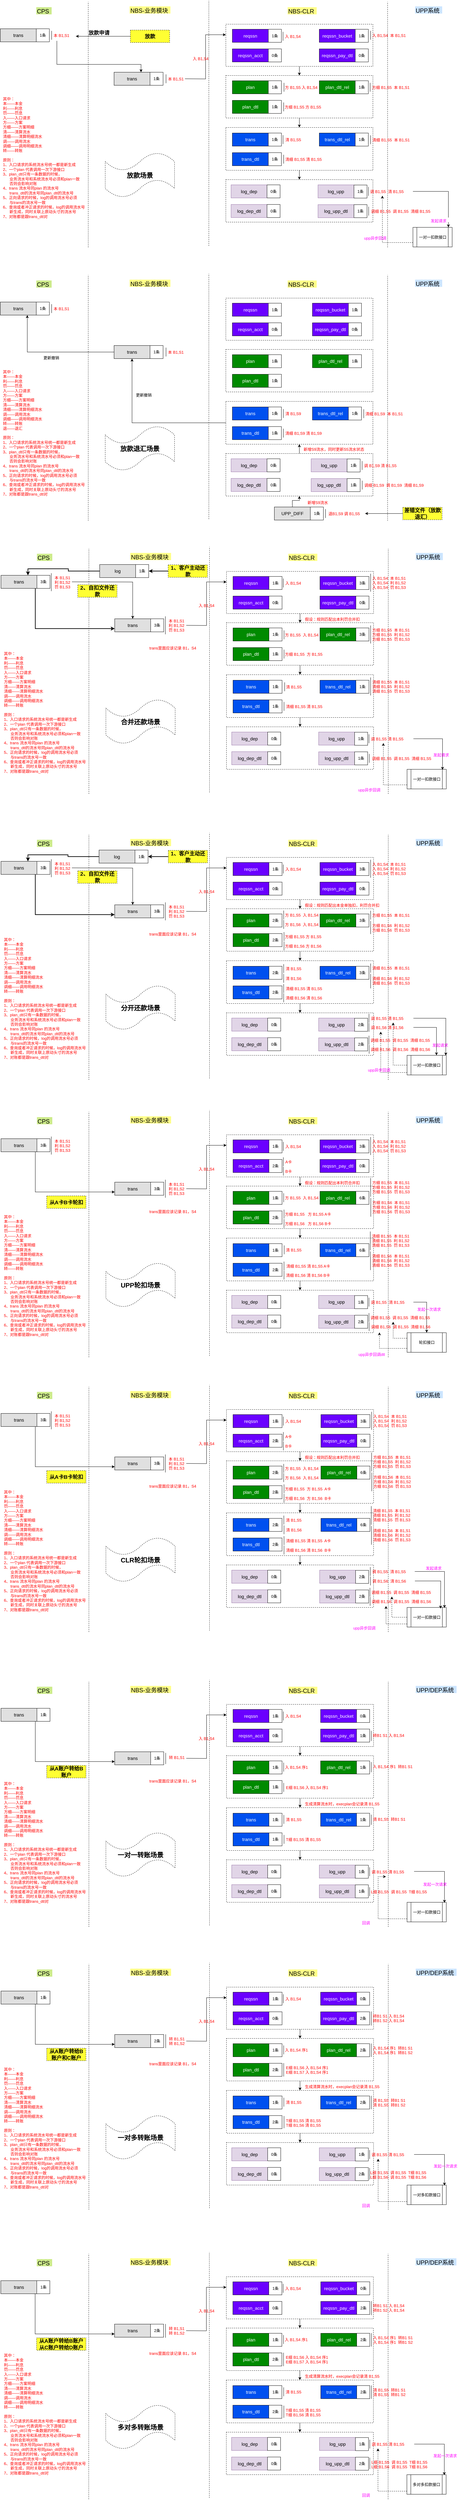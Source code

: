 <mxfile pages="1" version="11.2.5" type="github"><diagram id="w_kF4j-FGfoCd_SVwG7F" name="第 1 页"><mxGraphModel dx="1821" dy="2792" grid="0" gridSize="10" guides="1" tooltips="1" connect="1" arrows="1" fold="1" page="0" pageScale="1" pageWidth="827" pageHeight="1169" math="0" shadow="0"><root><mxCell id="0"/><mxCell id="1" parent="0"/><mxCell id="MQyXut-PgY21eP9doJaX-191" value="" style="rounded=0;whiteSpace=wrap;html=1;fillColor=none;fontSize=14;fontColor=#000000;dashed=1;" vertex="1" parent="1"><mxGeometry x="350" y="-1138.5" width="450" height="130" as="geometry"/></mxCell><mxCell id="MQyXut-PgY21eP9doJaX-5" style="edgeStyle=orthogonalEdgeStyle;rounded=0;orthogonalLoop=1;jettySize=auto;html=1;fontSize=12;fontColor=#000000;" edge="1" source="MQyXut-PgY21eP9doJaX-12" target="MQyXut-PgY21eP9doJaX-29" parent="1"><mxGeometry relative="1" as="geometry"/></mxCell><mxCell id="MQyXut-PgY21eP9doJaX-6" value="" style="endArrow=none;dashed=1;html=1;" edge="1" parent="1"><mxGeometry width="50" height="50" relative="1" as="geometry"><mxPoint x="298" y="-936" as="sourcePoint"/><mxPoint x="298" y="-1687" as="targetPoint"/></mxGeometry></mxCell><mxCell id="MQyXut-PgY21eP9doJaX-7" style="edgeStyle=orthogonalEdgeStyle;rounded=0;orthogonalLoop=1;jettySize=auto;html=1;fontSize=12;fontColor=#000000;entryX=0;entryY=0.25;entryDx=0;entryDy=0;" edge="1" target="MQyXut-PgY21eP9doJaX-12" parent="1"><mxGeometry relative="1" as="geometry"><mxPoint x="225" y="-1447" as="sourcePoint"/></mxGeometry></mxCell><mxCell id="MQyXut-PgY21eP9doJaX-8" style="edgeStyle=orthogonalEdgeStyle;rounded=0;orthogonalLoop=1;jettySize=auto;html=1;entryX=0.5;entryY=0;entryDx=0;entryDy=0;fontSize=12;fontColor=#000000;" edge="1" source="MQyXut-PgY21eP9doJaX-29" target="MQyXut-PgY21eP9doJaX-44" parent="1"><mxGeometry relative="1" as="geometry"/></mxCell><mxCell id="MQyXut-PgY21eP9doJaX-11" value="" style="endArrow=none;dashed=1;html=1;" edge="1" parent="1"><mxGeometry width="50" height="50" relative="1" as="geometry"><mxPoint x="845" y="-931.5" as="sourcePoint"/><mxPoint x="845" y="-1682.5" as="targetPoint"/></mxGeometry></mxCell><mxCell id="MQyXut-PgY21eP9doJaX-12" value="" style="rounded=0;whiteSpace=wrap;html=1;fillColor=none;fontSize=14;fontColor=#000000;dashed=1;" vertex="1" parent="1"><mxGeometry x="350" y="-1614" width="450" height="129" as="geometry"/></mxCell><mxCell id="MQyXut-PgY21eP9doJaX-13" value="reqssn" style="rounded=0;whiteSpace=wrap;html=1;fillColor=#6A00FF;fontColor=#FFFFFF;fontSize=14;" vertex="1" parent="1"><mxGeometry x="370" y="-1598.5" width="110" height="40" as="geometry"/></mxCell><mxCell id="MQyXut-PgY21eP9doJaX-14" value="1条" style="rounded=0;whiteSpace=wrap;html=1;" vertex="1" parent="1"><mxGeometry x="480" y="-1598.5" width="40" height="40" as="geometry"/></mxCell><mxCell id="MQyXut-PgY21eP9doJaX-15" value="trans" style="rounded=0;whiteSpace=wrap;html=1;fillColor=#E0E0E0;fontColor=#000000;fontSize=14;" vertex="1" parent="1"><mxGeometry x="8" y="-1467" width="110" height="40" as="geometry"/></mxCell><mxCell id="MQyXut-PgY21eP9doJaX-16" value="1条" style="rounded=0;whiteSpace=wrap;html=1;" vertex="1" parent="1"><mxGeometry x="118" y="-1467" width="40" height="40" as="geometry"/></mxCell><mxCell id="MQyXut-PgY21eP9doJaX-17" value="reqssn_bucket" style="rounded=0;whiteSpace=wrap;html=1;fillColor=#6A00FF;fontColor=#FFFFFF;fontSize=14;" vertex="1" parent="1"><mxGeometry x="636" y="-1598.5" width="110" height="40" as="geometry"/></mxCell><mxCell id="MQyXut-PgY21eP9doJaX-18" value="1条" style="rounded=0;whiteSpace=wrap;html=1;" vertex="1" parent="1"><mxGeometry x="746" y="-1598.5" width="40" height="40" as="geometry"/></mxCell><mxCell id="MQyXut-PgY21eP9doJaX-19" value="reqssn_acct" style="rounded=0;whiteSpace=wrap;html=1;fillColor=#6A00FF;fontColor=#FFFFFF;fontSize=14;" vertex="1" parent="1"><mxGeometry x="370" y="-1538.5" width="110" height="40" as="geometry"/></mxCell><mxCell id="MQyXut-PgY21eP9doJaX-20" value="0条" style="rounded=0;whiteSpace=wrap;html=1;" vertex="1" parent="1"><mxGeometry x="480" y="-1538.5" width="40" height="40" as="geometry"/></mxCell><mxCell id="MQyXut-PgY21eP9doJaX-21" value="本 B1,S1" style="shape=partialRectangle;top=0;left=0;right=0;bottom=0;align=left;verticalAlign=top;fillColor=none;spacingLeft=34;spacingRight=4;overflow=hidden;rotatable=0;points=[[0,0.5],[1,0.5]];portConstraint=eastwest;dropTarget=0;fontSize=12;dashed=1;fontColor=#FF0000;" vertex="1" parent="1"><mxGeometry x="-213" y="-1593" width="90" height="26" as="geometry"/></mxCell><mxCell id="MQyXut-PgY21eP9doJaX-22" value="" style="shape=partialRectangle;top=0;left=0;bottom=0;fillColor=none;align=left;verticalAlign=top;spacingLeft=4;spacingRight=4;overflow=hidden;rotatable=0;points=[];portConstraint=eastwest;part=1;fontSize=12;" vertex="1" connectable="0" parent="MQyXut-PgY21eP9doJaX-21"><mxGeometry width="30" height="26" as="geometry"/></mxCell><mxCell id="MQyXut-PgY21eP9doJaX-27" value="reqssn_pay_dtl" style="rounded=0;whiteSpace=wrap;html=1;fillColor=#6A00FF;fontColor=#FFFFFF;fontSize=14;" vertex="1" parent="1"><mxGeometry x="636" y="-1538.5" width="110" height="40" as="geometry"/></mxCell><mxCell id="MQyXut-PgY21eP9doJaX-28" value="0条" style="rounded=0;whiteSpace=wrap;html=1;" vertex="1" parent="1"><mxGeometry x="746" y="-1538.5" width="40" height="40" as="geometry"/></mxCell><mxCell id="MQyXut-PgY21eP9doJaX-29" value="" style="rounded=0;whiteSpace=wrap;html=1;fillColor=none;fontSize=14;fontColor=#000000;dashed=1;" vertex="1" parent="1"><mxGeometry x="350" y="-1457" width="450" height="130" as="geometry"/></mxCell><mxCell id="MQyXut-PgY21eP9doJaX-30" value="plan" style="rounded=0;whiteSpace=wrap;html=1;fillColor=#008A00;fontColor=#FFFFFF;fontSize=14;" vertex="1" parent="1"><mxGeometry x="370" y="-1441" width="110" height="40" as="geometry"/></mxCell><mxCell id="MQyXut-PgY21eP9doJaX-31" value="1条" style="rounded=0;whiteSpace=wrap;html=1;" vertex="1" parent="1"><mxGeometry x="480" y="-1441" width="40" height="40" as="geometry"/></mxCell><mxCell id="MQyXut-PgY21eP9doJaX-32" value="plan_dtl_rel" style="rounded=0;whiteSpace=wrap;html=1;fillColor=#008A00;fontColor=#FFFFFF;fontSize=14;" vertex="1" parent="1"><mxGeometry x="636" y="-1441" width="110" height="40" as="geometry"/></mxCell><mxCell id="MQyXut-PgY21eP9doJaX-33" value="1条" style="rounded=0;whiteSpace=wrap;html=1;" vertex="1" parent="1"><mxGeometry x="746" y="-1441" width="40" height="40" as="geometry"/></mxCell><mxCell id="MQyXut-PgY21eP9doJaX-34" value="plan_dtl" style="rounded=0;whiteSpace=wrap;html=1;fillColor=#008A00;fontColor=#FFFFFF;fontSize=14;" vertex="1" parent="1"><mxGeometry x="370" y="-1381" width="110" height="40" as="geometry"/></mxCell><mxCell id="MQyXut-PgY21eP9doJaX-35" value="1条" style="rounded=0;whiteSpace=wrap;html=1;" vertex="1" parent="1"><mxGeometry x="480" y="-1381" width="40" height="40" as="geometry"/></mxCell><mxCell id="MQyXut-PgY21eP9doJaX-197" style="edgeStyle=orthogonalEdgeStyle;rounded=0;orthogonalLoop=1;jettySize=auto;html=1;entryX=0.5;entryY=0;entryDx=0;entryDy=0;fontSize=12;fontColor=#FF0000;" edge="1" parent="1" source="MQyXut-PgY21eP9doJaX-44" target="MQyXut-PgY21eP9doJaX-191"><mxGeometry relative="1" as="geometry"/></mxCell><mxCell id="MQyXut-PgY21eP9doJaX-44" value="" style="rounded=0;whiteSpace=wrap;html=1;fillColor=none;fontSize=14;fontColor=#000000;dashed=1;" vertex="1" parent="1"><mxGeometry x="350" y="-1298" width="450" height="131" as="geometry"/></mxCell><mxCell id="MQyXut-PgY21eP9doJaX-45" value="trans" style="rounded=0;whiteSpace=wrap;html=1;fillColor=#0050EF;fontColor=#FFFFFF;fontSize=14;" vertex="1" parent="1"><mxGeometry x="370" y="-1281" width="110" height="40" as="geometry"/></mxCell><mxCell id="MQyXut-PgY21eP9doJaX-46" value="1条" style="rounded=0;whiteSpace=wrap;html=1;" vertex="1" parent="1"><mxGeometry x="480" y="-1281" width="40" height="40" as="geometry"/></mxCell><mxCell id="MQyXut-PgY21eP9doJaX-47" value="&lt;div&gt;trans_dtl_rel&lt;/div&gt;" style="rounded=0;whiteSpace=wrap;html=1;fillColor=#0050EF;fontColor=#FFFFFF;fontSize=14;" vertex="1" parent="1"><mxGeometry x="636" y="-1281" width="110" height="40" as="geometry"/></mxCell><mxCell id="MQyXut-PgY21eP9doJaX-48" value="1条" style="rounded=0;whiteSpace=wrap;html=1;" vertex="1" parent="1"><mxGeometry x="746" y="-1281" width="40" height="40" as="geometry"/></mxCell><mxCell id="MQyXut-PgY21eP9doJaX-49" value="trans_dtl" style="rounded=0;whiteSpace=wrap;html=1;fillColor=#0050EF;fontColor=#FFFFFF;fontSize=14;" vertex="1" parent="1"><mxGeometry x="370" y="-1221" width="110" height="40" as="geometry"/></mxCell><mxCell id="MQyXut-PgY21eP9doJaX-50" value="1条" style="rounded=0;whiteSpace=wrap;html=1;" vertex="1" parent="1"><mxGeometry x="480" y="-1221" width="40" height="40" as="geometry"/></mxCell><mxCell id="MQyXut-PgY21eP9doJaX-53" value="清细 B1,S5  本 B1,S1" style="shape=partialRectangle;top=0;left=0;right=0;bottom=0;align=left;verticalAlign=top;fillColor=none;spacingLeft=34;spacingRight=4;overflow=hidden;rotatable=0;points=[[0,0.5],[1,0.5]];portConstraint=eastwest;dropTarget=0;fontSize=12;dashed=1;fontColor=#FF0000;" vertex="1" parent="1"><mxGeometry x="762" y="-1273.5" width="167" height="26" as="geometry"/></mxCell><mxCell id="MQyXut-PgY21eP9doJaX-54" value="" style="shape=partialRectangle;top=0;left=0;bottom=0;fillColor=none;align=left;verticalAlign=top;spacingLeft=4;spacingRight=4;overflow=hidden;rotatable=0;points=[];portConstraint=eastwest;part=1;fontSize=12;" vertex="1" connectable="0" parent="MQyXut-PgY21eP9doJaX-53"><mxGeometry width="31" height="26" as="geometry"/></mxCell><mxCell id="MQyXut-PgY21eP9doJaX-56" value="log_dep" style="rounded=0;whiteSpace=wrap;html=1;fillColor=#e1d5e7;fontSize=14;strokeColor=#9673a6;" vertex="1" parent="1"><mxGeometry x="366" y="-1122.5" width="110" height="40" as="geometry"/></mxCell><mxCell id="MQyXut-PgY21eP9doJaX-57" value="0条" style="rounded=0;whiteSpace=wrap;html=1;" vertex="1" parent="1"><mxGeometry x="476" y="-1122.5" width="40" height="40" as="geometry"/></mxCell><mxCell id="MQyXut-PgY21eP9doJaX-58" value="log_upp" style="rounded=0;whiteSpace=wrap;html=1;fillColor=#e1d5e7;fontSize=14;strokeColor=#9673a6;" vertex="1" parent="1"><mxGeometry x="632" y="-1122.5" width="110" height="40" as="geometry"/></mxCell><mxCell id="MQyXut-PgY21eP9doJaX-59" value="1条" style="rounded=0;whiteSpace=wrap;html=1;" vertex="1" parent="1"><mxGeometry x="742" y="-1122" width="40" height="40" as="geometry"/></mxCell><mxCell id="MQyXut-PgY21eP9doJaX-60" value="log_dep_dtl" style="rounded=0;whiteSpace=wrap;html=1;fillColor=#e1d5e7;fontSize=14;strokeColor=#9673a6;" vertex="1" parent="1"><mxGeometry x="366" y="-1062.5" width="110" height="40" as="geometry"/></mxCell><mxCell id="MQyXut-PgY21eP9doJaX-61" value="0条" style="rounded=0;whiteSpace=wrap;html=1;" vertex="1" parent="1"><mxGeometry x="476" y="-1062.5" width="40" height="40" as="geometry"/></mxCell><mxCell id="MQyXut-PgY21eP9doJaX-66" value="log_upp_dtl" style="rounded=0;whiteSpace=wrap;html=1;fillColor=#e1d5e7;fontSize=14;strokeColor=#9673a6;" vertex="1" parent="1"><mxGeometry x="632" y="-1062" width="110" height="40" as="geometry"/></mxCell><mxCell id="MQyXut-PgY21eP9doJaX-461" style="edgeStyle=orthogonalEdgeStyle;rounded=0;orthogonalLoop=1;jettySize=auto;html=1;fontSize=12;fontColor=#FF0000;" edge="1" parent="1" source="MQyXut-PgY21eP9doJaX-446" target="MQyXut-PgY21eP9doJaX-73"><mxGeometry relative="1" as="geometry"><Array as="points"><mxPoint x="1031" y="-1102"/></Array></mxGeometry></mxCell><mxCell id="MQyXut-PgY21eP9doJaX-67" value="1条" style="rounded=0;whiteSpace=wrap;html=1;" vertex="1" parent="1"><mxGeometry x="742" y="-1062" width="40" height="40" as="geometry"/></mxCell><mxCell id="MQyXut-PgY21eP9doJaX-68" value="NBS-业务模块" style="text;html=1;resizable=0;points=[];autosize=1;align=left;verticalAlign=top;spacingTop=-4;fontSize=18;fillColor=#ffff88;strokeColor=none;" vertex="1" parent="1"><mxGeometry x="55.5" y="-1668.5" width="125" height="22" as="geometry"/></mxCell><mxCell id="MQyXut-PgY21eP9doJaX-69" value="NBS-CLR" style="text;html=1;resizable=0;points=[];autosize=1;align=left;verticalAlign=top;spacingTop=-4;fontSize=18;fillColor=#ffff88;strokeColor=none;" vertex="1" parent="1"><mxGeometry x="539" y="-1666" width="89" height="22" as="geometry"/></mxCell><mxCell id="MQyXut-PgY21eP9doJaX-70" value="UPP系统" style="text;html=1;resizable=0;points=[];autosize=1;align=left;verticalAlign=top;spacingTop=-4;fontSize=18;fillColor=#cce5ff;strokeColor=none;" vertex="1" parent="1"><mxGeometry x="929" y="-1668.5" width="83" height="22" as="geometry"/></mxCell><mxCell id="MQyXut-PgY21eP9doJaX-71" value="&lt;div&gt;放款场景&lt;/div&gt;" style="shape=tape;whiteSpace=wrap;html=1;dashed=1;strokeWidth=1;fillColor=none;fontSize=20;fontColor=#000000;fontStyle=1" vertex="1" parent="1"><mxGeometry x="-19" y="-1221" width="212" height="137" as="geometry"/></mxCell><mxCell id="MQyXut-PgY21eP9doJaX-465" style="edgeStyle=orthogonalEdgeStyle;rounded=0;orthogonalLoop=1;jettySize=auto;html=1;fontSize=12;fontColor=#FF0000;dashed=1;" edge="1" parent="1" source="MQyXut-PgY21eP9doJaX-73" target="MQyXut-PgY21eP9doJaX-446"><mxGeometry relative="1" as="geometry"><Array as="points"><mxPoint x="829" y="-946"/></Array></mxGeometry></mxCell><mxCell id="MQyXut-PgY21eP9doJaX-73" value="一对一扣款接口" style="shape=process;whiteSpace=wrap;html=1;backgroundOutline=1;strokeWidth=1;fillColor=none;fontSize=12;fontColor=#000000;" vertex="1" parent="1"><mxGeometry x="922.5" y="-992.5" width="120" height="60" as="geometry"/></mxCell><mxCell id="MQyXut-PgY21eP9doJaX-83" value="" style="endArrow=none;dashed=1;html=1;" edge="1" parent="1"><mxGeometry width="50" height="50" relative="1" as="geometry"><mxPoint x="-71" y="-931.5" as="sourcePoint"/><mxPoint x="-71" y="-1682.5" as="targetPoint"/></mxGeometry></mxCell><mxCell id="MQyXut-PgY21eP9doJaX-87" value="CPS" style="text;html=1;resizable=0;points=[];autosize=1;align=left;verticalAlign=top;spacingTop=-4;fontSize=18;fillColor=#cdeb8b;strokeColor=none;" vertex="1" parent="1"><mxGeometry x="-230" y="-1666" width="47" height="22" as="geometry"/></mxCell><mxCell id="MQyXut-PgY21eP9doJaX-90" style="edgeStyle=orthogonalEdgeStyle;rounded=0;orthogonalLoop=1;jettySize=auto;html=1;fontSize=12;fontColor=#000000;exitX=0;exitY=0.5;exitDx=0;exitDy=0;" edge="1" parent="1" source="MQyXut-PgY21eP9doJaX-91"><mxGeometry relative="1" as="geometry"><mxPoint x="-1" y="-1577.5" as="sourcePoint"/><mxPoint x="-109" y="-1577" as="targetPoint"/><Array as="points"/></mxGeometry></mxCell><mxCell id="MQyXut-PgY21eP9doJaX-91" value="放款" style="rounded=0;whiteSpace=wrap;html=1;dashed=1;fillColor=#FFFF33;fontSize=16;fontStyle=1" vertex="1" parent="1"><mxGeometry x="58" y="-1596" width="120" height="38" as="geometry"/></mxCell><mxCell id="MQyXut-PgY21eP9doJaX-92" value="放款申请" style="text;html=1;resizable=0;points=[];autosize=1;align=left;verticalAlign=top;spacingTop=-4;fontStyle=1;fontSize=16;" vertex="1" parent="1"><mxGeometry x="-72" y="-1600" width="58" height="14" as="geometry"/></mxCell><mxCell id="MQyXut-PgY21eP9doJaX-93" value="trans" style="rounded=0;whiteSpace=wrap;html=1;fillColor=#E0E0E0;fontColor=#000000;fontSize=14;" vertex="1" parent="1"><mxGeometry x="-340" y="-1600" width="110" height="40" as="geometry"/></mxCell><mxCell id="MQyXut-PgY21eP9doJaX-94" value="1条" style="rounded=0;whiteSpace=wrap;html=1;" vertex="1" parent="1"><mxGeometry x="-230" y="-1600" width="40" height="40" as="geometry"/></mxCell><mxCell id="MQyXut-PgY21eP9doJaX-98" value="本 B1,S1" style="shape=partialRectangle;top=0;left=0;right=0;bottom=0;align=left;verticalAlign=top;fillColor=none;spacingLeft=34;spacingRight=4;overflow=hidden;rotatable=0;points=[[0,0.5],[1,0.5]];portConstraint=eastwest;dropTarget=0;fontSize=12;dashed=1;fontColor=#FF0000;" vertex="1" parent="1"><mxGeometry x="137" y="-1460" width="90" height="26" as="geometry"/></mxCell><mxCell id="MQyXut-PgY21eP9doJaX-99" value="" style="shape=partialRectangle;top=0;left=0;bottom=0;fillColor=none;align=left;verticalAlign=top;spacingLeft=4;spacingRight=4;overflow=hidden;rotatable=0;points=[];portConstraint=eastwest;part=1;fontSize=12;" vertex="1" connectable="0" parent="MQyXut-PgY21eP9doJaX-98"><mxGeometry width="30" height="26" as="geometry"/></mxCell><mxCell id="MQyXut-PgY21eP9doJaX-100" style="edgeStyle=orthogonalEdgeStyle;rounded=0;orthogonalLoop=1;jettySize=auto;html=1;fontSize=12;fontColor=#000000;exitX=0.511;exitY=1.154;exitDx=0;exitDy=0;exitPerimeter=0;entryX=0.75;entryY=0;entryDx=0;entryDy=0;" edge="1" parent="1" source="MQyXut-PgY21eP9doJaX-21" target="MQyXut-PgY21eP9doJaX-15"><mxGeometry relative="1" as="geometry"><mxPoint x="-15" y="-1491" as="sourcePoint"/><mxPoint x="-123" y="-1491" as="targetPoint"/><Array as="points"><mxPoint x="-167" y="-1491"/><mxPoint x="91" y="-1491"/></Array></mxGeometry></mxCell><mxCell id="MQyXut-PgY21eP9doJaX-101" value="清 B1,S5" style="shape=partialRectangle;top=0;left=0;right=0;bottom=0;align=left;verticalAlign=top;fillColor=none;spacingLeft=34;spacingRight=4;overflow=hidden;rotatable=0;points=[[0,0.5],[1,0.5]];portConstraint=eastwest;dropTarget=0;fontSize=12;dashed=1;fontColor=#FF0000;" vertex="1" parent="1"><mxGeometry x="496" y="-1274" width="90" height="26" as="geometry"/></mxCell><mxCell id="MQyXut-PgY21eP9doJaX-102" value="" style="shape=partialRectangle;top=0;left=0;bottom=0;fillColor=none;align=left;verticalAlign=top;spacingLeft=4;spacingRight=4;overflow=hidden;rotatable=0;points=[];portConstraint=eastwest;part=1;fontSize=12;" vertex="1" connectable="0" parent="MQyXut-PgY21eP9doJaX-101"><mxGeometry width="29" height="26" as="geometry"/></mxCell><mxCell id="MQyXut-PgY21eP9doJaX-103" value="清细 B1,S5 清 B1,S5" style="shape=partialRectangle;top=0;left=0;right=0;bottom=0;align=left;verticalAlign=top;fillColor=none;spacingLeft=34;spacingRight=4;overflow=hidden;rotatable=0;points=[[0,0.5],[1,0.5]];portConstraint=eastwest;dropTarget=0;fontSize=12;dashed=1;fontColor=#FF0000;" vertex="1" parent="1"><mxGeometry x="496" y="-1214" width="161" height="26" as="geometry"/></mxCell><mxCell id="MQyXut-PgY21eP9doJaX-104" value="" style="shape=partialRectangle;top=0;left=0;bottom=0;fillColor=none;align=left;verticalAlign=top;spacingLeft=4;spacingRight=4;overflow=hidden;rotatable=0;points=[];portConstraint=eastwest;part=1;fontSize=12;" vertex="1" connectable="0" parent="MQyXut-PgY21eP9doJaX-103"><mxGeometry width="30.921" height="26" as="geometry"/></mxCell><mxCell id="MQyXut-PgY21eP9doJaX-114" value="发起请求" style="text;html=1;resizable=0;points=[];autosize=1;align=left;verticalAlign=top;spacingTop=-4;fontSize=12;fillColor=#ffffff;fontColor=#FF00FF;" vertex="1" parent="1"><mxGeometry x="974.5" y="-1022.5" width="58" height="14" as="geometry"/></mxCell><mxCell id="MQyXut-PgY21eP9doJaX-116" value="upp异步回调" style="text;html=1;resizable=0;points=[];autosize=1;align=left;verticalAlign=top;spacingTop=-4;fontSize=12;fontColor=#FF00FF;" vertex="1" parent="1"><mxGeometry x="770.5" y="-969.5" width="79" height="14" as="geometry"/></mxCell><mxCell id="MQyXut-PgY21eP9doJaX-280" style="edgeStyle=orthogonalEdgeStyle;rounded=0;orthogonalLoop=1;jettySize=auto;html=1;fontSize=12;fontColor=#FF0000;" edge="1" parent="1" source="MQyXut-PgY21eP9doJaX-198" target="MQyXut-PgY21eP9doJaX-229"><mxGeometry relative="1" as="geometry"/></mxCell><mxCell id="MQyXut-PgY21eP9doJaX-198" value="" style="rounded=0;whiteSpace=wrap;html=1;fillColor=none;fontSize=14;fontColor=#000000;dashed=1;" vertex="1" parent="1"><mxGeometry x="350" y="-300.5" width="450" height="130" as="geometry"/></mxCell><mxCell id="MQyXut-PgY21eP9doJaX-200" value="" style="endArrow=none;dashed=1;html=1;" edge="1" parent="1"><mxGeometry width="50" height="50" relative="1" as="geometry"><mxPoint x="298" y="-100" as="sourcePoint"/><mxPoint x="298" y="-851" as="targetPoint"/></mxGeometry></mxCell><mxCell id="MQyXut-PgY21eP9doJaX-203" value="" style="endArrow=none;dashed=1;html=1;" edge="1" parent="1"><mxGeometry width="50" height="50" relative="1" as="geometry"><mxPoint x="845" y="-95.5" as="sourcePoint"/><mxPoint x="845" y="-846.5" as="targetPoint"/></mxGeometry></mxCell><mxCell id="MQyXut-PgY21eP9doJaX-204" value="" style="rounded=0;whiteSpace=wrap;html=1;fillColor=none;fontSize=14;fontColor=#000000;dashed=1;" vertex="1" parent="1"><mxGeometry x="350" y="-776" width="450" height="129" as="geometry"/></mxCell><mxCell id="MQyXut-PgY21eP9doJaX-205" value="reqssn" style="rounded=0;whiteSpace=wrap;html=1;fillColor=#6A00FF;fontColor=#FFFFFF;fontSize=14;" vertex="1" parent="1"><mxGeometry x="370" y="-760.5" width="110" height="40" as="geometry"/></mxCell><mxCell id="MQyXut-PgY21eP9doJaX-206" value="1条" style="rounded=0;whiteSpace=wrap;html=1;" vertex="1" parent="1"><mxGeometry x="480" y="-760.5" width="40" height="40" as="geometry"/></mxCell><mxCell id="MQyXut-PgY21eP9doJaX-284" style="edgeStyle=orthogonalEdgeStyle;rounded=0;orthogonalLoop=1;jettySize=auto;html=1;entryX=0.75;entryY=1;entryDx=0;entryDy=0;fontSize=12;fontColor=#FF0000;" edge="1" parent="1" source="MQyXut-PgY21eP9doJaX-207" target="MQyXut-PgY21eP9doJaX-257"><mxGeometry relative="1" as="geometry"/></mxCell><mxCell id="MQyXut-PgY21eP9doJaX-207" value="trans" style="rounded=0;whiteSpace=wrap;html=1;fillColor=#E0E0E0;fontColor=#000000;fontSize=14;" vertex="1" parent="1"><mxGeometry x="8" y="-631" width="110" height="40" as="geometry"/></mxCell><mxCell id="MQyXut-PgY21eP9doJaX-208" value="1条" style="rounded=0;whiteSpace=wrap;html=1;" vertex="1" parent="1"><mxGeometry x="118" y="-631" width="40" height="40" as="geometry"/></mxCell><mxCell id="MQyXut-PgY21eP9doJaX-209" value="reqssn_bucket" style="rounded=0;whiteSpace=wrap;html=1;fillColor=#6A00FF;fontColor=#FFFFFF;fontSize=14;" vertex="1" parent="1"><mxGeometry x="615" y="-760.5" width="110" height="40" as="geometry"/></mxCell><mxCell id="MQyXut-PgY21eP9doJaX-210" value="1条" style="rounded=0;whiteSpace=wrap;html=1;" vertex="1" parent="1"><mxGeometry x="725" y="-760.5" width="40" height="40" as="geometry"/></mxCell><mxCell id="MQyXut-PgY21eP9doJaX-211" value="reqssn_acct" style="rounded=0;whiteSpace=wrap;html=1;fillColor=#6A00FF;fontColor=#FFFFFF;fontSize=14;" vertex="1" parent="1"><mxGeometry x="370" y="-700.5" width="110" height="40" as="geometry"/></mxCell><mxCell id="MQyXut-PgY21eP9doJaX-212" value="0条" style="rounded=0;whiteSpace=wrap;html=1;" vertex="1" parent="1"><mxGeometry x="480" y="-700.5" width="40" height="40" as="geometry"/></mxCell><mxCell id="MQyXut-PgY21eP9doJaX-213" value="本 B1,S1" style="shape=partialRectangle;top=0;left=0;right=0;bottom=0;align=left;verticalAlign=top;fillColor=none;spacingLeft=34;spacingRight=4;overflow=hidden;rotatable=0;points=[[0,0.5],[1,0.5]];portConstraint=eastwest;dropTarget=0;fontSize=12;dashed=1;fontColor=#FF0000;" vertex="1" parent="1"><mxGeometry x="-213" y="-757" width="90" height="26" as="geometry"/></mxCell><mxCell id="MQyXut-PgY21eP9doJaX-214" value="" style="shape=partialRectangle;top=0;left=0;bottom=0;fillColor=none;align=left;verticalAlign=top;spacingLeft=4;spacingRight=4;overflow=hidden;rotatable=0;points=[];portConstraint=eastwest;part=1;fontSize=12;" vertex="1" connectable="0" parent="MQyXut-PgY21eP9doJaX-213"><mxGeometry width="30" height="26" as="geometry"/></mxCell><mxCell id="MQyXut-PgY21eP9doJaX-215" value="reqssn_pay_dtl" style="rounded=0;whiteSpace=wrap;html=1;fillColor=#6A00FF;fontColor=#FFFFFF;fontSize=14;" vertex="1" parent="1"><mxGeometry x="615" y="-700.5" width="110" height="40" as="geometry"/></mxCell><mxCell id="MQyXut-PgY21eP9doJaX-216" value="0条" style="rounded=0;whiteSpace=wrap;html=1;" vertex="1" parent="1"><mxGeometry x="725" y="-700.5" width="40" height="40" as="geometry"/></mxCell><mxCell id="MQyXut-PgY21eP9doJaX-217" value="" style="rounded=0;whiteSpace=wrap;html=1;fillColor=none;fontSize=14;fontColor=#000000;dashed=1;" vertex="1" parent="1"><mxGeometry x="350" y="-619" width="450" height="130" as="geometry"/></mxCell><mxCell id="MQyXut-PgY21eP9doJaX-218" value="plan" style="rounded=0;whiteSpace=wrap;html=1;fillColor=#008A00;fontColor=#FFFFFF;fontSize=14;" vertex="1" parent="1"><mxGeometry x="370" y="-603" width="110" height="40" as="geometry"/></mxCell><mxCell id="MQyXut-PgY21eP9doJaX-219" value="1条" style="rounded=0;whiteSpace=wrap;html=1;" vertex="1" parent="1"><mxGeometry x="480" y="-603" width="40" height="40" as="geometry"/></mxCell><mxCell id="MQyXut-PgY21eP9doJaX-220" value="&lt;div&gt;plan_dtl_rel&lt;/div&gt;" style="rounded=0;whiteSpace=wrap;html=1;fillColor=#008A00;fontColor=#FFFFFF;fontSize=14;" vertex="1" parent="1"><mxGeometry x="615" y="-603" width="110" height="40" as="geometry"/></mxCell><mxCell id="MQyXut-PgY21eP9doJaX-221" value="1条" style="rounded=0;whiteSpace=wrap;html=1;" vertex="1" parent="1"><mxGeometry x="725" y="-603" width="40" height="40" as="geometry"/></mxCell><mxCell id="MQyXut-PgY21eP9doJaX-222" value="plan_dtl" style="rounded=0;whiteSpace=wrap;html=1;fillColor=#008A00;fontColor=#FFFFFF;fontSize=14;" vertex="1" parent="1"><mxGeometry x="370" y="-543" width="110" height="40" as="geometry"/></mxCell><mxCell id="MQyXut-PgY21eP9doJaX-223" value="1条" style="rounded=0;whiteSpace=wrap;html=1;" vertex="1" parent="1"><mxGeometry x="480" y="-543" width="40" height="40" as="geometry"/></mxCell><mxCell id="MQyXut-PgY21eP9doJaX-283" style="edgeStyle=orthogonalEdgeStyle;rounded=0;orthogonalLoop=1;jettySize=auto;html=1;fontSize=12;fontColor=#FF0000;" edge="1" parent="1" source="MQyXut-PgY21eP9doJaX-229" target="MQyXut-PgY21eP9doJaX-207"><mxGeometry relative="1" as="geometry"/></mxCell><mxCell id="MQyXut-PgY21eP9doJaX-229" value="" style="rounded=0;whiteSpace=wrap;html=1;fillColor=none;fontSize=14;fontColor=#000000;dashed=1;" vertex="1" parent="1"><mxGeometry x="350" y="-460" width="450" height="131" as="geometry"/></mxCell><mxCell id="MQyXut-PgY21eP9doJaX-230" value="trans" style="rounded=0;whiteSpace=wrap;html=1;fillColor=#0050EF;fontColor=#FFFFFF;fontSize=14;" vertex="1" parent="1"><mxGeometry x="370" y="-443" width="110" height="40" as="geometry"/></mxCell><mxCell id="MQyXut-PgY21eP9doJaX-231" value="1条" style="rounded=0;whiteSpace=wrap;html=1;" vertex="1" parent="1"><mxGeometry x="480" y="-443" width="40" height="40" as="geometry"/></mxCell><mxCell id="MQyXut-PgY21eP9doJaX-232" value="&lt;div&gt;trans_dtl_rel&lt;/div&gt;" style="rounded=0;whiteSpace=wrap;html=1;fillColor=#0050EF;fontColor=#FFFFFF;fontSize=14;" vertex="1" parent="1"><mxGeometry x="615" y="-443" width="110" height="40" as="geometry"/></mxCell><mxCell id="MQyXut-PgY21eP9doJaX-233" value="1条" style="rounded=0;whiteSpace=wrap;html=1;" vertex="1" parent="1"><mxGeometry x="725" y="-443" width="40" height="40" as="geometry"/></mxCell><mxCell id="MQyXut-PgY21eP9doJaX-234" value="trans_dtl" style="rounded=0;whiteSpace=wrap;html=1;fillColor=#0050EF;fontColor=#FFFFFF;fontSize=14;" vertex="1" parent="1"><mxGeometry x="370" y="-383" width="110" height="40" as="geometry"/></mxCell><mxCell id="MQyXut-PgY21eP9doJaX-235" value="1条" style="rounded=0;whiteSpace=wrap;html=1;" vertex="1" parent="1"><mxGeometry x="480" y="-383" width="40" height="40" as="geometry"/></mxCell><mxCell id="MQyXut-PgY21eP9doJaX-236" value="清细 B1,S9  本 B1,S1" style="shape=partialRectangle;top=0;left=0;right=0;bottom=0;align=left;verticalAlign=top;fillColor=none;spacingLeft=34;spacingRight=4;overflow=hidden;rotatable=0;points=[[0,0.5],[1,0.5]];portConstraint=eastwest;dropTarget=0;fontSize=12;dashed=1;fontColor=#FF0000;" vertex="1" parent="1"><mxGeometry x="741" y="-435.5" width="167" height="26" as="geometry"/></mxCell><mxCell id="MQyXut-PgY21eP9doJaX-237" value="" style="shape=partialRectangle;top=0;left=0;bottom=0;fillColor=none;align=left;verticalAlign=top;spacingLeft=4;spacingRight=4;overflow=hidden;rotatable=0;points=[];portConstraint=eastwest;part=1;fontSize=12;" vertex="1" connectable="0" parent="MQyXut-PgY21eP9doJaX-236"><mxGeometry width="31" height="26" as="geometry"/></mxCell><mxCell id="MQyXut-PgY21eP9doJaX-238" value="log_dep" style="rounded=0;whiteSpace=wrap;html=1;fillColor=#e1d5e7;fontSize=14;strokeColor=#9673a6;" vertex="1" parent="1"><mxGeometry x="366" y="-284.5" width="110" height="40" as="geometry"/></mxCell><mxCell id="MQyXut-PgY21eP9doJaX-239" value="0条" style="rounded=0;whiteSpace=wrap;html=1;" vertex="1" parent="1"><mxGeometry x="476" y="-284.5" width="40" height="40" as="geometry"/></mxCell><mxCell id="MQyXut-PgY21eP9doJaX-240" value="log_upp" style="rounded=0;whiteSpace=wrap;html=1;fillColor=#e1d5e7;fontSize=14;strokeColor=#9673a6;" vertex="1" parent="1"><mxGeometry x="611" y="-284.5" width="110" height="40" as="geometry"/></mxCell><mxCell id="MQyXut-PgY21eP9doJaX-241" value="1条" style="rounded=0;whiteSpace=wrap;html=1;" vertex="1" parent="1"><mxGeometry x="721" y="-284" width="40" height="40" as="geometry"/></mxCell><mxCell id="MQyXut-PgY21eP9doJaX-242" value="log_dep_dtl" style="rounded=0;whiteSpace=wrap;html=1;fillColor=#e1d5e7;fontSize=14;strokeColor=#9673a6;" vertex="1" parent="1"><mxGeometry x="366" y="-224.5" width="110" height="40" as="geometry"/></mxCell><mxCell id="MQyXut-PgY21eP9doJaX-243" value="0条" style="rounded=0;whiteSpace=wrap;html=1;" vertex="1" parent="1"><mxGeometry x="476" y="-224.5" width="40" height="40" as="geometry"/></mxCell><mxCell id="MQyXut-PgY21eP9doJaX-244" value="log_upp_dtl" style="rounded=0;whiteSpace=wrap;html=1;fillColor=#e1d5e7;fontSize=14;strokeColor=#9673a6;" vertex="1" parent="1"><mxGeometry x="611" y="-224" width="110" height="40" as="geometry"/></mxCell><mxCell id="MQyXut-PgY21eP9doJaX-245" value="1条" style="rounded=0;whiteSpace=wrap;html=1;" vertex="1" parent="1"><mxGeometry x="721" y="-224" width="40" height="40" as="geometry"/></mxCell><mxCell id="MQyXut-PgY21eP9doJaX-246" value="NBS-业务模块" style="text;html=1;resizable=0;points=[];autosize=1;align=left;verticalAlign=top;spacingTop=-4;fontSize=18;fillColor=#ffff88;strokeColor=none;" vertex="1" parent="1"><mxGeometry x="55.5" y="-832.5" width="125" height="22" as="geometry"/></mxCell><mxCell id="MQyXut-PgY21eP9doJaX-247" value="NBS-CLR" style="text;html=1;resizable=0;points=[];autosize=1;align=left;verticalAlign=top;spacingTop=-4;fontSize=18;fillColor=#ffff88;strokeColor=none;" vertex="1" parent="1"><mxGeometry x="539" y="-830" width="89" height="22" as="geometry"/></mxCell><mxCell id="MQyXut-PgY21eP9doJaX-248" value="UPP系统" style="text;html=1;resizable=0;points=[];autosize=1;align=left;verticalAlign=top;spacingTop=-4;fontSize=18;fillColor=#cce5ff;strokeColor=none;" vertex="1" parent="1"><mxGeometry x="929" y="-832.5" width="83" height="22" as="geometry"/></mxCell><mxCell id="MQyXut-PgY21eP9doJaX-249" value="&lt;div&gt;放款退汇场景&lt;/div&gt;" style="shape=tape;whiteSpace=wrap;html=1;dashed=1;strokeWidth=1;fillColor=none;fontSize=20;fontColor=#000000;fontStyle=1" vertex="1" parent="1"><mxGeometry x="-19" y="-385" width="212" height="137" as="geometry"/></mxCell><mxCell id="MQyXut-PgY21eP9doJaX-252" value="" style="endArrow=none;dashed=1;html=1;" edge="1" parent="1"><mxGeometry width="50" height="50" relative="1" as="geometry"><mxPoint x="-71" y="-95.5" as="sourcePoint"/><mxPoint x="-71" y="-846.5" as="targetPoint"/></mxGeometry></mxCell><mxCell id="MQyXut-PgY21eP9doJaX-253" value="CPS" style="text;html=1;resizable=0;points=[];autosize=1;align=left;verticalAlign=top;spacingTop=-4;fontSize=18;fillColor=#cdeb8b;strokeColor=none;" vertex="1" parent="1"><mxGeometry x="-230" y="-830" width="47" height="22" as="geometry"/></mxCell><mxCell id="MQyXut-PgY21eP9doJaX-278" style="edgeStyle=orthogonalEdgeStyle;rounded=0;orthogonalLoop=1;jettySize=auto;html=1;entryX=1;entryY=0.5;entryDx=0;entryDy=0;fontSize=12;fontColor=#FF0000;" edge="1" parent="1" source="MQyXut-PgY21eP9doJaX-255" target="MQyXut-PgY21eP9doJaX-276"><mxGeometry relative="1" as="geometry"/></mxCell><mxCell id="MQyXut-PgY21eP9doJaX-255" value="差错文件（放款退汇）" style="rounded=0;whiteSpace=wrap;html=1;dashed=1;fillColor=#FFFF33;fontSize=16;fontStyle=1" vertex="1" parent="1"><mxGeometry x="891.5" y="-136" width="120" height="38" as="geometry"/></mxCell><mxCell id="MQyXut-PgY21eP9doJaX-257" value="trans" style="rounded=0;whiteSpace=wrap;html=1;fillColor=#E0E0E0;fontColor=#000000;fontSize=14;" vertex="1" parent="1"><mxGeometry x="-340" y="-764" width="110" height="40" as="geometry"/></mxCell><mxCell id="MQyXut-PgY21eP9doJaX-258" value="1条" style="rounded=0;whiteSpace=wrap;html=1;" vertex="1" parent="1"><mxGeometry x="-230" y="-764" width="40" height="40" as="geometry"/></mxCell><mxCell id="MQyXut-PgY21eP9doJaX-259" value="本 B1,S1" style="shape=partialRectangle;top=0;left=0;right=0;bottom=0;align=left;verticalAlign=top;fillColor=none;spacingLeft=34;spacingRight=4;overflow=hidden;rotatable=0;points=[[0,0.5],[1,0.5]];portConstraint=eastwest;dropTarget=0;fontSize=12;dashed=1;fontColor=#FF0000;" vertex="1" parent="1"><mxGeometry x="137" y="-624" width="90" height="26" as="geometry"/></mxCell><mxCell id="MQyXut-PgY21eP9doJaX-260" value="" style="shape=partialRectangle;top=0;left=0;bottom=0;fillColor=none;align=left;verticalAlign=top;spacingLeft=4;spacingRight=4;overflow=hidden;rotatable=0;points=[];portConstraint=eastwest;part=1;fontSize=12;" vertex="1" connectable="0" parent="MQyXut-PgY21eP9doJaX-259"><mxGeometry width="30" height="26" as="geometry"/></mxCell><mxCell id="MQyXut-PgY21eP9doJaX-262" value="清 B1,S9" style="shape=partialRectangle;top=0;left=0;right=0;bottom=0;align=left;verticalAlign=top;fillColor=none;spacingLeft=34;spacingRight=4;overflow=hidden;rotatable=0;points=[[0,0.5],[1,0.5]];portConstraint=eastwest;dropTarget=0;fontSize=12;dashed=1;fontColor=#FF0000;" vertex="1" parent="1"><mxGeometry x="496" y="-436" width="90" height="26" as="geometry"/></mxCell><mxCell id="MQyXut-PgY21eP9doJaX-263" value="" style="shape=partialRectangle;top=0;left=0;bottom=0;fillColor=none;align=left;verticalAlign=top;spacingLeft=4;spacingRight=4;overflow=hidden;rotatable=0;points=[];portConstraint=eastwest;part=1;fontSize=12;" vertex="1" connectable="0" parent="MQyXut-PgY21eP9doJaX-262"><mxGeometry width="30" height="26" as="geometry"/></mxCell><mxCell id="MQyXut-PgY21eP9doJaX-264" value="清细 B1,S9 清 B1,S9" style="shape=partialRectangle;top=0;left=0;right=0;bottom=0;align=left;verticalAlign=top;fillColor=none;spacingLeft=34;spacingRight=4;overflow=hidden;rotatable=0;points=[[0,0.5],[1,0.5]];portConstraint=eastwest;dropTarget=0;fontSize=12;dashed=1;fontColor=#FF0000;" vertex="1" parent="1"><mxGeometry x="496" y="-376" width="161" height="26" as="geometry"/></mxCell><mxCell id="MQyXut-PgY21eP9doJaX-265" value="" style="shape=partialRectangle;top=0;left=0;bottom=0;fillColor=none;align=left;verticalAlign=top;spacingLeft=4;spacingRight=4;overflow=hidden;rotatable=0;points=[];portConstraint=eastwest;part=1;fontSize=12;" vertex="1" connectable="0" parent="MQyXut-PgY21eP9doJaX-264"><mxGeometry width="30" height="26" as="geometry"/></mxCell><mxCell id="MQyXut-PgY21eP9doJaX-266" value="调 B1,S9 清 B1,S5" style="shape=partialRectangle;top=0;left=0;right=0;bottom=0;align=left;verticalAlign=top;fillColor=none;spacingLeft=34;spacingRight=4;overflow=hidden;rotatable=0;points=[[0,0.5],[1,0.5]];portConstraint=eastwest;dropTarget=0;fontSize=12;dashed=1;fontColor=#FF0000;" vertex="1" parent="1"><mxGeometry x="737" y="-277" width="142" height="26" as="geometry"/></mxCell><mxCell id="MQyXut-PgY21eP9doJaX-267" value="" style="shape=partialRectangle;top=0;left=0;bottom=0;fillColor=none;align=left;verticalAlign=top;spacingLeft=4;spacingRight=4;overflow=hidden;rotatable=0;points=[];portConstraint=eastwest;part=1;fontSize=12;" vertex="1" connectable="0" parent="MQyXut-PgY21eP9doJaX-266"><mxGeometry width="30" height="26" as="geometry"/></mxCell><mxCell id="MQyXut-PgY21eP9doJaX-269" value="调细 B1,S9  调 B1,S9  清细 B1,S9" style="shape=partialRectangle;top=0;left=0;right=0;bottom=0;align=left;verticalAlign=top;fillColor=none;spacingLeft=34;spacingRight=4;overflow=hidden;rotatable=0;points=[[0,0.5],[1,0.5]];portConstraint=eastwest;dropTarget=0;fontSize=12;dashed=1;fontColor=#FF0000;" vertex="1" parent="1"><mxGeometry x="738" y="-217" width="222" height="26" as="geometry"/></mxCell><mxCell id="MQyXut-PgY21eP9doJaX-270" value="" style="shape=partialRectangle;top=0;left=0;bottom=0;fillColor=none;align=left;verticalAlign=top;spacingLeft=4;spacingRight=4;overflow=hidden;rotatable=0;points=[];portConstraint=eastwest;part=1;fontSize=12;" vertex="1" connectable="0" parent="MQyXut-PgY21eP9doJaX-269"><mxGeometry width="29.264" height="26" as="geometry"/></mxCell><mxCell id="MQyXut-PgY21eP9doJaX-279" style="edgeStyle=orthogonalEdgeStyle;rounded=0;orthogonalLoop=1;jettySize=auto;html=1;fontSize=12;fontColor=#FF0000;" edge="1" parent="1" source="MQyXut-PgY21eP9doJaX-274" target="MQyXut-PgY21eP9doJaX-198"><mxGeometry relative="1" as="geometry"/></mxCell><mxCell id="MQyXut-PgY21eP9doJaX-274" value="UPP_DIFF" style="rounded=0;whiteSpace=wrap;html=1;fillColor=#E0E0E0;fontColor=#000000;fontSize=14;" vertex="1" parent="1"><mxGeometry x="498.5" y="-137" width="110" height="40" as="geometry"/></mxCell><mxCell id="MQyXut-PgY21eP9doJaX-275" value="1条" style="rounded=0;whiteSpace=wrap;html=1;" vertex="1" parent="1"><mxGeometry x="608.5" y="-137" width="40" height="40" as="geometry"/></mxCell><mxCell id="MQyXut-PgY21eP9doJaX-276" value="退B1,S9 调 B1,S5" style="shape=partialRectangle;top=0;left=0;right=0;bottom=0;align=left;verticalAlign=top;fillColor=none;spacingLeft=34;spacingRight=4;overflow=hidden;rotatable=0;points=[[0,0.5],[1,0.5]];portConstraint=eastwest;dropTarget=0;fontSize=12;dashed=1;fontColor=#FF0000;" vertex="1" parent="1"><mxGeometry x="628" y="-130" width="148" height="26" as="geometry"/></mxCell><mxCell id="MQyXut-PgY21eP9doJaX-277" value="" style="shape=partialRectangle;top=0;left=0;bottom=0;fillColor=none;align=left;verticalAlign=top;spacingLeft=4;spacingRight=4;overflow=hidden;rotatable=0;points=[];portConstraint=eastwest;part=1;fontSize=12;" vertex="1" connectable="0" parent="MQyXut-PgY21eP9doJaX-276"><mxGeometry width="27" height="26" as="geometry"/></mxCell><mxCell id="MQyXut-PgY21eP9doJaX-285" value="新增S9流水" style="text;html=1;resizable=0;points=[];autosize=1;align=left;verticalAlign=top;spacingTop=-4;fontSize=12;fontColor=#FF0000;" vertex="1" parent="1"><mxGeometry x="598" y="-160" width="73" height="14" as="geometry"/></mxCell><mxCell id="MQyXut-PgY21eP9doJaX-286" value="新增S9流水，同时更新S5流水状态" style="text;html=1;resizable=0;points=[];autosize=1;align=left;verticalAlign=top;spacingTop=-4;fontSize=12;fontColor=#FF0000;" vertex="1" parent="1"><mxGeometry x="586" y="-323.5" width="196" height="14" as="geometry"/></mxCell><mxCell id="MQyXut-PgY21eP9doJaX-287" value="更新撤销" style="text;html=1;resizable=0;points=[];autosize=1;align=left;verticalAlign=top;spacingTop=-4;fontSize=12;fontColor=#000000;" vertex="1" parent="1"><mxGeometry x="73" y="-489" width="58" height="14" as="geometry"/></mxCell><mxCell id="MQyXut-PgY21eP9doJaX-288" value="更新撤销" style="text;html=1;resizable=0;points=[];autosize=1;align=left;verticalAlign=top;spacingTop=-4;fontSize=12;fontColor=#000000;" vertex="1" parent="1"><mxGeometry x="-210" y="-603" width="58" height="14" as="geometry"/></mxCell><mxCell id="MQyXut-PgY21eP9doJaX-290" value="" style="rounded=0;whiteSpace=wrap;html=1;fillColor=none;fontSize=14;fontColor=#000000;dashed=1;" vertex="1" parent="1"><mxGeometry x="352" y="535.5" width="450" height="130" as="geometry"/></mxCell><mxCell id="MQyXut-PgY21eP9doJaX-291" value="" style="endArrow=none;dashed=1;html=1;" edge="1" parent="1"><mxGeometry width="50" height="50" relative="1" as="geometry"><mxPoint x="300" y="736" as="sourcePoint"/><mxPoint x="300" y="-15" as="targetPoint"/></mxGeometry></mxCell><mxCell id="MQyXut-PgY21eP9doJaX-292" value="" style="endArrow=none;dashed=1;html=1;" edge="1" parent="1"><mxGeometry width="50" height="50" relative="1" as="geometry"><mxPoint x="847" y="740.5" as="sourcePoint"/><mxPoint x="847" y="-10.5" as="targetPoint"/></mxGeometry></mxCell><mxCell id="MQyXut-PgY21eP9doJaX-400" style="edgeStyle=orthogonalEdgeStyle;rounded=0;orthogonalLoop=1;jettySize=auto;html=1;fontSize=12;fontColor=#FF0000;" edge="1" parent="1" source="MQyXut-PgY21eP9doJaX-293" target="MQyXut-PgY21eP9doJaX-307"><mxGeometry relative="1" as="geometry"/></mxCell><mxCell id="MQyXut-PgY21eP9doJaX-293" value="" style="rounded=0;whiteSpace=wrap;html=1;fillColor=none;fontSize=14;fontColor=#000000;dashed=1;" vertex="1" parent="1"><mxGeometry x="352" y="60" width="450" height="129" as="geometry"/></mxCell><mxCell id="MQyXut-PgY21eP9doJaX-294" value="reqssn" style="rounded=0;whiteSpace=wrap;html=1;fillColor=#6A00FF;fontColor=#FFFFFF;fontSize=14;" vertex="1" parent="1"><mxGeometry x="372" y="75.5" width="110" height="40" as="geometry"/></mxCell><mxCell id="MQyXut-PgY21eP9doJaX-295" value="1条" style="rounded=0;whiteSpace=wrap;html=1;" vertex="1" parent="1"><mxGeometry x="482" y="75.5" width="40" height="40" as="geometry"/></mxCell><mxCell id="MQyXut-PgY21eP9doJaX-297" value="trans" style="rounded=0;whiteSpace=wrap;html=1;fillColor=#E0E0E0;fontColor=#000000;fontSize=14;" vertex="1" parent="1"><mxGeometry x="10" y="205" width="110" height="40" as="geometry"/></mxCell><mxCell id="MQyXut-PgY21eP9doJaX-298" value="3条" style="rounded=0;whiteSpace=wrap;html=1;" vertex="1" parent="1"><mxGeometry x="120" y="205" width="40" height="40" as="geometry"/></mxCell><mxCell id="MQyXut-PgY21eP9doJaX-299" value="reqssn_bucket" style="rounded=0;whiteSpace=wrap;html=1;fillColor=#6A00FF;fontColor=#FFFFFF;fontSize=14;" vertex="1" parent="1"><mxGeometry x="638" y="75.5" width="110" height="40" as="geometry"/></mxCell><mxCell id="MQyXut-PgY21eP9doJaX-300" value="3条" style="rounded=0;whiteSpace=wrap;html=1;" vertex="1" parent="1"><mxGeometry x="748" y="75.5" width="40" height="40" as="geometry"/></mxCell><mxCell id="MQyXut-PgY21eP9doJaX-301" value="reqssn_acct" style="rounded=0;whiteSpace=wrap;html=1;fillColor=#6A00FF;fontColor=#FFFFFF;fontSize=14;" vertex="1" parent="1"><mxGeometry x="372" y="135.5" width="110" height="40" as="geometry"/></mxCell><mxCell id="MQyXut-PgY21eP9doJaX-302" value="0条" style="rounded=0;whiteSpace=wrap;html=1;" vertex="1" parent="1"><mxGeometry x="482" y="135.5" width="40" height="40" as="geometry"/></mxCell><mxCell id="MQyXut-PgY21eP9doJaX-376" style="edgeStyle=orthogonalEdgeStyle;rounded=0;orthogonalLoop=1;jettySize=auto;html=1;fontSize=16;fontColor=#000000;" edge="1" parent="1" target="MQyXut-PgY21eP9doJaX-297"><mxGeometry relative="1" as="geometry"><mxPoint x="-121" y="92" as="sourcePoint"/><mxPoint x="9.5" y="103" as="targetPoint"/></mxGeometry></mxCell><mxCell id="MQyXut-PgY21eP9doJaX-305" value="reqssn_pay_dtl" style="rounded=0;whiteSpace=wrap;html=1;fillColor=#6A00FF;fontColor=#FFFFFF;fontSize=14;" vertex="1" parent="1"><mxGeometry x="638" y="135.5" width="110" height="40" as="geometry"/></mxCell><mxCell id="MQyXut-PgY21eP9doJaX-306" value="0条" style="rounded=0;whiteSpace=wrap;html=1;" vertex="1" parent="1"><mxGeometry x="748" y="135.5" width="40" height="40" as="geometry"/></mxCell><mxCell id="MQyXut-PgY21eP9doJaX-413" style="edgeStyle=orthogonalEdgeStyle;rounded=0;orthogonalLoop=1;jettySize=auto;html=1;fontSize=12;fontColor=#FF0000;" edge="1" parent="1" source="MQyXut-PgY21eP9doJaX-307" target="MQyXut-PgY21eP9doJaX-319"><mxGeometry relative="1" as="geometry"/></mxCell><mxCell id="MQyXut-PgY21eP9doJaX-307" value="" style="rounded=0;whiteSpace=wrap;html=1;fillColor=none;fontSize=14;fontColor=#000000;dashed=1;" vertex="1" parent="1"><mxGeometry x="352" y="217" width="450" height="130" as="geometry"/></mxCell><mxCell id="MQyXut-PgY21eP9doJaX-308" value="plan" style="rounded=0;whiteSpace=wrap;html=1;fillColor=#008A00;fontColor=#FFFFFF;fontSize=14;" vertex="1" parent="1"><mxGeometry x="372" y="233" width="110" height="40" as="geometry"/></mxCell><mxCell id="MQyXut-PgY21eP9doJaX-309" value="1条" style="rounded=0;whiteSpace=wrap;html=1;" vertex="1" parent="1"><mxGeometry x="482" y="233" width="40" height="40" as="geometry"/></mxCell><mxCell id="MQyXut-PgY21eP9doJaX-310" value="plan_dtl_rel" style="rounded=0;whiteSpace=wrap;html=1;fillColor=#008A00;fontColor=#FFFFFF;fontSize=14;" vertex="1" parent="1"><mxGeometry x="638" y="233" width="110" height="40" as="geometry"/></mxCell><mxCell id="MQyXut-PgY21eP9doJaX-311" value="3条" style="rounded=0;whiteSpace=wrap;html=1;" vertex="1" parent="1"><mxGeometry x="748" y="233" width="40" height="40" as="geometry"/></mxCell><mxCell id="MQyXut-PgY21eP9doJaX-312" value="plan_dtl" style="rounded=0;whiteSpace=wrap;html=1;fillColor=#008A00;fontColor=#FFFFFF;fontSize=14;" vertex="1" parent="1"><mxGeometry x="372" y="293" width="110" height="40" as="geometry"/></mxCell><mxCell id="MQyXut-PgY21eP9doJaX-313" value="1条" style="rounded=0;whiteSpace=wrap;html=1;" vertex="1" parent="1"><mxGeometry x="482" y="293" width="40" height="40" as="geometry"/></mxCell><mxCell id="MQyXut-PgY21eP9doJaX-418" style="edgeStyle=orthogonalEdgeStyle;rounded=0;orthogonalLoop=1;jettySize=auto;html=1;fontSize=12;fontColor=#FF0000;" edge="1" parent="1" source="MQyXut-PgY21eP9doJaX-319" target="MQyXut-PgY21eP9doJaX-290"><mxGeometry relative="1" as="geometry"/></mxCell><mxCell id="MQyXut-PgY21eP9doJaX-319" value="" style="rounded=0;whiteSpace=wrap;html=1;fillColor=none;fontSize=14;fontColor=#000000;dashed=1;" vertex="1" parent="1"><mxGeometry x="352" y="376" width="450" height="131" as="geometry"/></mxCell><mxCell id="MQyXut-PgY21eP9doJaX-320" value="trans" style="rounded=0;whiteSpace=wrap;html=1;fillColor=#0050EF;fontColor=#FFFFFF;fontSize=14;" vertex="1" parent="1"><mxGeometry x="372" y="393" width="110" height="40" as="geometry"/></mxCell><mxCell id="MQyXut-PgY21eP9doJaX-321" value="1条" style="rounded=0;whiteSpace=wrap;html=1;" vertex="1" parent="1"><mxGeometry x="482" y="393" width="40" height="40" as="geometry"/></mxCell><mxCell id="MQyXut-PgY21eP9doJaX-322" value="&lt;div&gt;trans_dtl_rel&lt;/div&gt;" style="rounded=0;whiteSpace=wrap;html=1;fillColor=#0050EF;fontColor=#FFFFFF;fontSize=14;" vertex="1" parent="1"><mxGeometry x="638" y="393" width="110" height="40" as="geometry"/></mxCell><mxCell id="MQyXut-PgY21eP9doJaX-323" value="1条" style="rounded=0;whiteSpace=wrap;html=1;" vertex="1" parent="1"><mxGeometry x="748" y="393" width="40" height="40" as="geometry"/></mxCell><mxCell id="MQyXut-PgY21eP9doJaX-324" value="trans_dtl" style="rounded=0;whiteSpace=wrap;html=1;fillColor=#0050EF;fontColor=#FFFFFF;fontSize=14;" vertex="1" parent="1"><mxGeometry x="372" y="453" width="110" height="40" as="geometry"/></mxCell><mxCell id="MQyXut-PgY21eP9doJaX-325" value="1条" style="rounded=0;whiteSpace=wrap;html=1;" vertex="1" parent="1"><mxGeometry x="482" y="453" width="40" height="40" as="geometry"/></mxCell><mxCell id="MQyXut-PgY21eP9doJaX-328" value="log_dep" style="rounded=0;whiteSpace=wrap;html=1;fillColor=#e1d5e7;fontSize=14;strokeColor=#9673a6;" vertex="1" parent="1"><mxGeometry x="368" y="551.5" width="110" height="40" as="geometry"/></mxCell><mxCell id="MQyXut-PgY21eP9doJaX-329" value="0条" style="rounded=0;whiteSpace=wrap;html=1;" vertex="1" parent="1"><mxGeometry x="478" y="551.5" width="40" height="40" as="geometry"/></mxCell><mxCell id="MQyXut-PgY21eP9doJaX-330" value="log_upp" style="rounded=0;whiteSpace=wrap;html=1;fillColor=#e1d5e7;fontSize=14;strokeColor=#9673a6;" vertex="1" parent="1"><mxGeometry x="634" y="551.5" width="110" height="40" as="geometry"/></mxCell><mxCell id="MQyXut-PgY21eP9doJaX-331" value="1条" style="rounded=0;whiteSpace=wrap;html=1;" vertex="1" parent="1"><mxGeometry x="744" y="552" width="40" height="40" as="geometry"/></mxCell><mxCell id="MQyXut-PgY21eP9doJaX-332" value="log_dep_dtl" style="rounded=0;whiteSpace=wrap;html=1;fillColor=#e1d5e7;fontSize=14;strokeColor=#9673a6;" vertex="1" parent="1"><mxGeometry x="368" y="611.5" width="110" height="40" as="geometry"/></mxCell><mxCell id="MQyXut-PgY21eP9doJaX-333" value="0条" style="rounded=0;whiteSpace=wrap;html=1;" vertex="1" parent="1"><mxGeometry x="478" y="611.5" width="40" height="40" as="geometry"/></mxCell><mxCell id="MQyXut-PgY21eP9doJaX-334" value="log_upp_dtl" style="rounded=0;whiteSpace=wrap;html=1;fillColor=#e1d5e7;fontSize=14;strokeColor=#9673a6;" vertex="1" parent="1"><mxGeometry x="634" y="612" width="110" height="40" as="geometry"/></mxCell><mxCell id="MQyXut-PgY21eP9doJaX-484" style="edgeStyle=orthogonalEdgeStyle;rounded=0;orthogonalLoop=1;jettySize=auto;html=1;entryX=0.904;entryY=0.025;entryDx=0;entryDy=0;fontSize=12;fontColor=#FF0000;exitX=1;exitY=0.5;exitDx=0;exitDy=0;entryPerimeter=0;" edge="1" parent="1" source="MQyXut-PgY21eP9doJaX-480" target="MQyXut-PgY21eP9doJaX-419"><mxGeometry relative="1" as="geometry"><Array as="points"><mxPoint x="1013" y="572"/></Array></mxGeometry></mxCell><mxCell id="MQyXut-PgY21eP9doJaX-335" value="1条" style="rounded=0;whiteSpace=wrap;html=1;" vertex="1" parent="1"><mxGeometry x="744" y="612" width="40" height="40" as="geometry"/></mxCell><mxCell id="MQyXut-PgY21eP9doJaX-336" value="NBS-业务模块" style="text;html=1;resizable=0;points=[];autosize=1;align=left;verticalAlign=top;spacingTop=-4;fontSize=18;fillColor=#ffff88;strokeColor=none;" vertex="1" parent="1"><mxGeometry x="57.5" y="3.5" width="125" height="22" as="geometry"/></mxCell><mxCell id="MQyXut-PgY21eP9doJaX-337" value="NBS-CLR" style="text;html=1;resizable=0;points=[];autosize=1;align=left;verticalAlign=top;spacingTop=-4;fontSize=18;fillColor=#ffff88;strokeColor=none;" vertex="1" parent="1"><mxGeometry x="541" y="6" width="89" height="22" as="geometry"/></mxCell><mxCell id="MQyXut-PgY21eP9doJaX-338" value="UPP系统" style="text;html=1;resizable=0;points=[];autosize=1;align=left;verticalAlign=top;spacingTop=-4;fontSize=18;fillColor=#cce5ff;strokeColor=none;" vertex="1" parent="1"><mxGeometry x="931" y="3.5" width="83" height="22" as="geometry"/></mxCell><mxCell id="MQyXut-PgY21eP9doJaX-339" value="&lt;div&gt;合并还款场景&lt;/div&gt;" style="shape=tape;whiteSpace=wrap;html=1;dashed=1;strokeWidth=1;fillColor=none;fontSize=20;fontColor=#000000;fontStyle=1" vertex="1" parent="1"><mxGeometry x="-17" y="451" width="212" height="137" as="geometry"/></mxCell><mxCell id="MQyXut-PgY21eP9doJaX-340" value="" style="endArrow=none;dashed=1;html=1;" edge="1" parent="1"><mxGeometry width="50" height="50" relative="1" as="geometry"><mxPoint x="-69" y="740.5" as="sourcePoint"/><mxPoint x="-69" y="-10.5" as="targetPoint"/></mxGeometry></mxCell><mxCell id="MQyXut-PgY21eP9doJaX-341" value="CPS" style="text;html=1;resizable=0;points=[];autosize=1;align=left;verticalAlign=top;spacingTop=-4;fontSize=18;fillColor=#cdeb8b;strokeColor=none;" vertex="1" parent="1"><mxGeometry x="-228" y="6" width="47" height="22" as="geometry"/></mxCell><mxCell id="MQyXut-PgY21eP9doJaX-370" style="edgeStyle=orthogonalEdgeStyle;rounded=0;orthogonalLoop=1;jettySize=auto;html=1;entryX=0;entryY=0.75;entryDx=0;entryDy=0;fontSize=16;fontColor=#000000;strokeWidth=2;" edge="1" parent="1" source="MQyXut-PgY21eP9doJaX-344" target="MQyXut-PgY21eP9doJaX-297"><mxGeometry relative="1" as="geometry"><Array as="points"><mxPoint x="-233" y="235"/></Array></mxGeometry></mxCell><mxCell id="MQyXut-PgY21eP9doJaX-344" value="trans" style="rounded=0;whiteSpace=wrap;html=1;fillColor=#E0E0E0;fontColor=#000000;fontSize=14;" vertex="1" parent="1"><mxGeometry x="-338" y="72" width="110" height="40" as="geometry"/></mxCell><mxCell id="MQyXut-PgY21eP9doJaX-345" value="3条" style="rounded=0;whiteSpace=wrap;html=1;" vertex="1" parent="1"><mxGeometry x="-228" y="72" width="40" height="40" as="geometry"/></mxCell><mxCell id="MQyXut-PgY21eP9doJaX-392" style="edgeStyle=orthogonalEdgeStyle;rounded=0;orthogonalLoop=1;jettySize=auto;html=1;entryX=0;entryY=0.25;entryDx=0;entryDy=0;fontSize=16;fontColor=#000000;" edge="1" parent="1" target="MQyXut-PgY21eP9doJaX-293"><mxGeometry relative="1" as="geometry"><mxPoint x="229" y="225" as="sourcePoint"/></mxGeometry></mxCell><mxCell id="MQyXut-PgY21eP9doJaX-348" value="清 B1,S5" style="shape=partialRectangle;top=0;left=0;right=0;bottom=0;align=left;verticalAlign=top;fillColor=none;spacingLeft=34;spacingRight=4;overflow=hidden;rotatable=0;points=[[0,0.5],[1,0.5]];portConstraint=eastwest;dropTarget=0;fontSize=12;dashed=1;fontColor=#FF0000;" vertex="1" parent="1"><mxGeometry x="498" y="400" width="158" height="26" as="geometry"/></mxCell><mxCell id="MQyXut-PgY21eP9doJaX-349" value="" style="shape=partialRectangle;top=0;left=0;bottom=0;fillColor=none;align=left;verticalAlign=top;spacingLeft=4;spacingRight=4;overflow=hidden;rotatable=0;points=[];portConstraint=eastwest;part=1;fontSize=12;" vertex="1" connectable="0" parent="MQyXut-PgY21eP9doJaX-348"><mxGeometry width="32" height="26" as="geometry"/></mxCell><mxCell id="MQyXut-PgY21eP9doJaX-350" value="清细 B1,S5 清 B1,S5" style="shape=partialRectangle;top=0;left=0;right=0;bottom=0;align=left;verticalAlign=top;fillColor=none;spacingLeft=34;spacingRight=4;overflow=hidden;rotatable=0;points=[[0,0.5],[1,0.5]];portConstraint=eastwest;dropTarget=0;fontSize=12;dashed=1;fontColor=#FF0000;" vertex="1" parent="1"><mxGeometry x="498" y="460" width="166" height="26" as="geometry"/></mxCell><mxCell id="MQyXut-PgY21eP9doJaX-351" value="" style="shape=partialRectangle;top=0;left=0;bottom=0;fillColor=none;align=left;verticalAlign=top;spacingLeft=4;spacingRight=4;overflow=hidden;rotatable=0;points=[];portConstraint=eastwest;part=1;fontSize=12;" vertex="1" connectable="0" parent="MQyXut-PgY21eP9doJaX-350"><mxGeometry width="30" height="26" as="geometry"/></mxCell><mxCell id="MQyXut-PgY21eP9doJaX-1093" style="edgeStyle=orthogonalEdgeStyle;rounded=0;orthogonalLoop=1;jettySize=auto;html=1;strokeWidth=2;fontSize=12;fontColor=#FF0000;" edge="1" parent="1" source="MQyXut-PgY21eP9doJaX-377" target="MQyXut-PgY21eP9doJaX-1092"><mxGeometry relative="1" as="geometry"/></mxCell><mxCell id="MQyXut-PgY21eP9doJaX-377" value="1、客户主动还款" style="rounded=0;whiteSpace=wrap;html=1;dashed=1;fillColor=#FFFF33;fontSize=16;fontStyle=1" vertex="1" parent="1"><mxGeometry x="173.5" y="40" width="120" height="38" as="geometry"/></mxCell><mxCell id="MQyXut-PgY21eP9doJaX-378" value="2、自扣文件还款" style="rounded=0;whiteSpace=wrap;html=1;dashed=1;fillColor=#FFFF33;fontSize=16;fontStyle=1" vertex="1" parent="1"><mxGeometry x="-103" y="101" width="120" height="38" as="geometry"/></mxCell><mxCell id="MQyXut-PgY21eP9doJaX-393" value="入 B1,S4" style="text;html=1;resizable=0;points=[];autosize=1;align=left;verticalAlign=top;spacingTop=-4;fontSize=12;fontColor=#FF0000;" vertex="1" parent="1"><mxGeometry x="265" y="155" width="58" height="14" as="geometry"/></mxCell><mxCell id="MQyXut-PgY21eP9doJaX-394" value="入 B1,S4" style="shape=partialRectangle;top=0;left=0;right=0;bottom=0;align=left;verticalAlign=top;fillColor=none;spacingLeft=34;spacingRight=4;overflow=hidden;rotatable=0;points=[[0,0.5],[1,0.5]];portConstraint=eastwest;dropTarget=0;fontSize=12;dashed=1;fontColor=#FF0000;" vertex="1" parent="1"><mxGeometry x="496" y="82.5" width="90" height="26" as="geometry"/></mxCell><mxCell id="MQyXut-PgY21eP9doJaX-395" value="" style="shape=partialRectangle;top=0;left=0;bottom=0;fillColor=none;align=left;verticalAlign=top;spacingLeft=4;spacingRight=4;overflow=hidden;rotatable=0;points=[];portConstraint=eastwest;part=1;fontSize=12;" vertex="1" connectable="0" parent="MQyXut-PgY21eP9doJaX-394"><mxGeometry width="30" height="26" as="geometry"/></mxCell><mxCell id="MQyXut-PgY21eP9doJaX-401" value="假设：规则匹配出本利罚合并扣" style="text;html=1;resizable=0;points=[];autosize=1;align=left;verticalAlign=top;spacingTop=-4;fontSize=12;fontColor=#FF0000;" vertex="1" parent="1"><mxGeometry x="590" y="197" width="178" height="14" as="geometry"/></mxCell><mxCell id="MQyXut-PgY21eP9doJaX-402" value="方 B1,S5  入 B1,S4" style="shape=partialRectangle;top=0;left=0;right=0;bottom=0;align=left;verticalAlign=top;fillColor=none;spacingLeft=34;spacingRight=4;overflow=hidden;rotatable=0;points=[[0,0.5],[1,0.5]];portConstraint=eastwest;dropTarget=0;fontSize=12;dashed=1;fontColor=#FF0000;" vertex="1" parent="1"><mxGeometry x="495" y="241" width="150" height="26" as="geometry"/></mxCell><mxCell id="MQyXut-PgY21eP9doJaX-403" value="" style="shape=partialRectangle;top=0;left=0;bottom=0;fillColor=none;align=left;verticalAlign=top;spacingLeft=4;spacingRight=4;overflow=hidden;rotatable=0;points=[];portConstraint=eastwest;part=1;fontSize=12;" vertex="1" connectable="0" parent="MQyXut-PgY21eP9doJaX-402"><mxGeometry width="33" height="26" as="geometry"/></mxCell><mxCell id="MQyXut-PgY21eP9doJaX-404" value="trans里面应该记录 B1，S4" style="text;html=1;resizable=0;points=[];autosize=1;align=left;verticalAlign=top;spacingTop=-4;fontSize=12;fontColor=#FF0000;" vertex="1" parent="1"><mxGeometry x="114" y="285" width="155" height="14" as="geometry"/></mxCell><mxCell id="MQyXut-PgY21eP9doJaX-414" value="清细 B1,S5  本 B1,S1&#xA;清细 B1,S5  利 B1,S2&#xA;清细 B1,S5  罚 B1,S3&#xA;" style="shape=partialRectangle;top=0;left=0;right=0;bottom=0;align=left;verticalAlign=top;fillColor=none;spacingLeft=34;spacingRight=4;overflow=hidden;rotatable=0;points=[[0,0.5],[1,0.5]];portConstraint=eastwest;dropTarget=0;fontSize=12;dashed=1;fontColor=#FF0000;" vertex="1" parent="1"><mxGeometry x="762" y="385" width="167" height="54" as="geometry"/></mxCell><mxCell id="MQyXut-PgY21eP9doJaX-415" value="" style="shape=partialRectangle;top=0;left=0;bottom=0;fillColor=none;align=left;verticalAlign=top;spacingLeft=4;spacingRight=4;overflow=hidden;rotatable=0;points=[];portConstraint=eastwest;part=1;fontSize=12;" vertex="1" connectable="0" parent="MQyXut-PgY21eP9doJaX-414"><mxGeometry width="31" height="54" as="geometry"/></mxCell><mxCell id="MQyXut-PgY21eP9doJaX-485" style="edgeStyle=orthogonalEdgeStyle;rounded=0;orthogonalLoop=1;jettySize=auto;html=1;dashed=1;fontSize=12;fontColor=#FF0000;" edge="1" parent="1" target="MQyXut-PgY21eP9doJaX-480"><mxGeometry relative="1" as="geometry"><mxPoint x="904.5" y="713" as="sourcePoint"/><Array as="points"><mxPoint x="832" y="713"/></Array></mxGeometry></mxCell><mxCell id="MQyXut-PgY21eP9doJaX-419" value="一对一扣款接口" style="shape=process;whiteSpace=wrap;html=1;backgroundOutline=1;strokeWidth=1;fillColor=none;fontSize=12;fontColor=#000000;" vertex="1" parent="1"><mxGeometry x="904.5" y="665.5" width="120" height="60" as="geometry"/></mxCell><mxCell id="MQyXut-PgY21eP9doJaX-424" value="本 B1,S1&#xA;利 B1,S2&#xA;罚 B1,S3&#xA;" style="shape=partialRectangle;top=0;left=0;right=0;bottom=0;align=left;verticalAlign=top;fillColor=none;spacingLeft=34;spacingRight=4;overflow=hidden;rotatable=0;points=[[0,0.5],[1,0.5]];portConstraint=eastwest;dropTarget=0;fontSize=12;dashed=1;fontColor=#FF0000;" vertex="1" parent="1"><mxGeometry x="-210" y="66" width="96" height="54" as="geometry"/></mxCell><mxCell id="MQyXut-PgY21eP9doJaX-425" value="" style="shape=partialRectangle;top=0;left=0;bottom=0;fillColor=none;align=left;verticalAlign=top;spacingLeft=4;spacingRight=4;overflow=hidden;rotatable=0;points=[];portConstraint=eastwest;part=1;fontSize=12;" vertex="1" connectable="0" parent="MQyXut-PgY21eP9doJaX-424"><mxGeometry width="26" height="54" as="geometry"/></mxCell><mxCell id="MQyXut-PgY21eP9doJaX-428" value="本 B1,S1&#xA;利 B1,S2&#xA;罚 B1,S3&#xA;" style="shape=partialRectangle;top=0;left=0;right=0;bottom=0;align=left;verticalAlign=top;fillColor=none;spacingLeft=34;spacingRight=4;overflow=hidden;rotatable=0;points=[[0,0.5],[1,0.5]];portConstraint=eastwest;dropTarget=0;fontSize=12;dashed=1;fontColor=#FF0000;" vertex="1" parent="1"><mxGeometry x="139" y="198" width="96" height="54" as="geometry"/></mxCell><mxCell id="MQyXut-PgY21eP9doJaX-429" value="" style="shape=partialRectangle;top=0;left=0;bottom=0;fillColor=none;align=left;verticalAlign=top;spacingLeft=4;spacingRight=4;overflow=hidden;rotatable=0;points=[];portConstraint=eastwest;part=1;fontSize=12;" vertex="1" connectable="0" parent="MQyXut-PgY21eP9doJaX-428"><mxGeometry width="26" height="54" as="geometry"/></mxCell><mxCell id="MQyXut-PgY21eP9doJaX-433" value="入 B1,S4" style="shape=partialRectangle;top=0;left=0;right=0;bottom=0;align=left;verticalAlign=top;fillColor=none;spacingLeft=34;spacingRight=4;overflow=hidden;rotatable=0;points=[[0,0.5],[1,0.5]];portConstraint=eastwest;dropTarget=0;fontSize=12;dashed=1;fontColor=#FF0000;" vertex="1" parent="1"><mxGeometry x="495" y="-1590" width="90" height="26" as="geometry"/></mxCell><mxCell id="MQyXut-PgY21eP9doJaX-434" value="" style="shape=partialRectangle;top=0;left=0;bottom=0;fillColor=none;align=left;verticalAlign=top;spacingLeft=4;spacingRight=4;overflow=hidden;rotatable=0;points=[];portConstraint=eastwest;part=1;fontSize=12;" vertex="1" connectable="0" parent="MQyXut-PgY21eP9doJaX-433"><mxGeometry width="30" height="26" as="geometry"/></mxCell><mxCell id="MQyXut-PgY21eP9doJaX-435" value="入 B1,S4  本 B1,S1" style="shape=partialRectangle;top=0;left=0;right=0;bottom=0;align=left;verticalAlign=top;fillColor=none;spacingLeft=34;spacingRight=4;overflow=hidden;rotatable=0;points=[[0,0.5],[1,0.5]];portConstraint=eastwest;dropTarget=0;fontSize=12;dashed=1;fontColor=#FF0000;" vertex="1" parent="1"><mxGeometry x="762" y="-1593" width="167" height="26" as="geometry"/></mxCell><mxCell id="MQyXut-PgY21eP9doJaX-436" value="" style="shape=partialRectangle;top=0;left=0;bottom=0;fillColor=none;align=left;verticalAlign=top;spacingLeft=4;spacingRight=4;overflow=hidden;rotatable=0;points=[];portConstraint=eastwest;part=1;fontSize=12;" vertex="1" connectable="0" parent="MQyXut-PgY21eP9doJaX-435"><mxGeometry width="31" height="26" as="geometry"/></mxCell><mxCell id="MQyXut-PgY21eP9doJaX-437" value="方 B1,S5 入 B1,S4" style="shape=partialRectangle;top=0;left=0;right=0;bottom=0;align=left;verticalAlign=top;fillColor=none;spacingLeft=34;spacingRight=4;overflow=hidden;rotatable=0;points=[[0,0.5],[1,0.5]];portConstraint=eastwest;dropTarget=0;fontSize=12;dashed=1;fontColor=#FF0000;" vertex="1" parent="1"><mxGeometry x="495" y="-1434" width="142" height="26" as="geometry"/></mxCell><mxCell id="MQyXut-PgY21eP9doJaX-438" value="" style="shape=partialRectangle;top=0;left=0;bottom=0;fillColor=none;align=left;verticalAlign=top;spacingLeft=4;spacingRight=4;overflow=hidden;rotatable=0;points=[];portConstraint=eastwest;part=1;fontSize=12;" vertex="1" connectable="0" parent="MQyXut-PgY21eP9doJaX-437"><mxGeometry width="33" height="26" as="geometry"/></mxCell><mxCell id="MQyXut-PgY21eP9doJaX-439" value="&lt;div&gt;其中：&lt;/div&gt;&lt;div&gt;本——本金&lt;br&gt;利——利息&lt;br&gt;罚——罚息&lt;br&gt;入——入口请求&lt;br&gt;方——方案&lt;br&gt;方细——方案明细&lt;br&gt;清——清算流水&lt;br&gt;清细——清算明细流水&lt;br&gt;调——调用流水&lt;br&gt;调细——调用明细流水&lt;/div&gt;&lt;div&gt;转——转账&lt;br&gt;&lt;br&gt;&lt;/div&gt;&lt;div&gt;原则：&lt;/div&gt;&lt;div&gt;1、入口请求的系统流水号统一都是新生成&lt;br&gt;2、一个plan 代表调用一次下游接口&lt;br&gt;3、plan_dtl只有一条数据的时候，&lt;br&gt;&amp;nbsp;&amp;nbsp;&amp;nbsp;&amp;nbsp;&amp;nbsp; 业务流水号和系统流水号必须和plan一致&lt;br&gt;&amp;nbsp;&amp;nbsp;&amp;nbsp;&amp;nbsp;&amp;nbsp; 否则会影响对账&lt;br&gt;4、trans 流水号同plan 的流水号&lt;br&gt;&amp;nbsp;&amp;nbsp;&amp;nbsp;&amp;nbsp;&amp;nbsp; trans_dtl的流水号同plan_dtl的流水号&lt;br&gt;5、正向请求的时候，log的调用流水号必须&lt;br&gt;&amp;nbsp;&amp;nbsp;&amp;nbsp;&amp;nbsp;&amp;nbsp; 与trans的流水号一致&lt;br&gt;6、查询或者冲正请求的时候，log的调用流水号&lt;br&gt;&amp;nbsp;&amp;nbsp;&amp;nbsp;&amp;nbsp;&amp;nbsp; 新生成，同时关联上原动头寸的流水号&lt;br&gt;7、对账都是跟trans_dtl对&lt;br&gt;&lt;/div&gt;" style="text;html=1;resizable=0;points=[];autosize=1;align=left;verticalAlign=top;spacingTop=-4;fontSize=12;fontColor=#FF0000;" vertex="1" parent="1"><mxGeometry x="-334" y="-1395.5" width="262" height="364" as="geometry"/></mxCell><mxCell id="MQyXut-PgY21eP9doJaX-440" value="方细 B1,S5 方 B1,S5" style="shape=partialRectangle;top=0;left=0;right=0;bottom=0;align=left;verticalAlign=top;fillColor=none;spacingLeft=34;spacingRight=4;overflow=hidden;rotatable=0;points=[[0,0.5],[1,0.5]];portConstraint=eastwest;dropTarget=0;fontSize=12;dashed=1;fontColor=#FF0000;" vertex="1" parent="1"><mxGeometry x="494" y="-1374" width="178" height="26" as="geometry"/></mxCell><mxCell id="MQyXut-PgY21eP9doJaX-441" value="" style="shape=partialRectangle;top=0;left=0;bottom=0;fillColor=none;align=left;verticalAlign=top;spacingLeft=4;spacingRight=4;overflow=hidden;rotatable=0;points=[];portConstraint=eastwest;part=1;fontSize=12;" vertex="1" connectable="0" parent="MQyXut-PgY21eP9doJaX-440"><mxGeometry width="33" height="26" as="geometry"/></mxCell><mxCell id="MQyXut-PgY21eP9doJaX-446" value="调 B1,S5  清 B1,S5" style="shape=partialRectangle;top=0;left=0;right=0;bottom=0;align=left;verticalAlign=top;fillColor=none;spacingLeft=34;spacingRight=4;overflow=hidden;rotatable=0;points=[[0,0.5],[1,0.5]];portConstraint=eastwest;dropTarget=0;fontSize=12;dashed=1;fontColor=#FF0000;" vertex="1" parent="1"><mxGeometry x="755.5" y="-1115.5" width="167" height="26" as="geometry"/></mxCell><mxCell id="MQyXut-PgY21eP9doJaX-447" value="" style="shape=partialRectangle;top=0;left=0;bottom=0;fillColor=none;align=left;verticalAlign=top;spacingLeft=4;spacingRight=4;overflow=hidden;rotatable=0;points=[];portConstraint=eastwest;part=1;fontSize=12;" vertex="1" connectable="0" parent="MQyXut-PgY21eP9doJaX-446"><mxGeometry width="31" height="26" as="geometry"/></mxCell><mxCell id="MQyXut-PgY21eP9doJaX-448" value=" 调细 B1,S5  调 B1,S5  清细 B1,S5" style="shape=partialRectangle;top=0;left=0;right=0;bottom=0;align=left;verticalAlign=top;fillColor=none;spacingLeft=34;spacingRight=4;overflow=hidden;rotatable=0;points=[[0,0.5],[1,0.5]];portConstraint=eastwest;dropTarget=0;fontSize=12;dashed=1;fontColor=#FF0000;" vertex="1" parent="1"><mxGeometry x="755" y="-1055" width="228" height="26" as="geometry"/></mxCell><mxCell id="MQyXut-PgY21eP9doJaX-449" value="" style="shape=partialRectangle;top=0;left=0;bottom=0;fillColor=none;align=left;verticalAlign=top;spacingLeft=4;spacingRight=4;overflow=hidden;rotatable=0;points=[];portConstraint=eastwest;part=1;fontSize=12;" vertex="1" connectable="0" parent="MQyXut-PgY21eP9doJaX-448"><mxGeometry x="19" width="13" height="26" as="geometry"/></mxCell><mxCell id="MQyXut-PgY21eP9doJaX-451" value="&lt;div&gt;其中：&lt;/div&gt;&lt;div&gt;本——本金&lt;br&gt;利——利息&lt;br&gt;罚——罚息&lt;br&gt;入——入口请求&lt;br&gt;方——方案&lt;br&gt;方细——方案明细&lt;br&gt;清——清算流水&lt;br&gt;清细——清算明细流水&lt;br&gt;调——调用流水&lt;br&gt;调细——调用明细流水&lt;/div&gt;&lt;div&gt;转——转账&lt;br&gt;退——退汇&lt;br&gt;&lt;br&gt;&lt;/div&gt;&lt;div&gt;原则：&lt;/div&gt;&lt;div&gt;1、入口请求的系统流水号统一都是新生成&lt;br&gt;2、一个plan 代表调用一次下游接口&lt;br&gt;3、plan_dtl只有一条数据的时候，&lt;br&gt;&amp;nbsp;&amp;nbsp;&amp;nbsp;&amp;nbsp;&amp;nbsp; 业务流水号和系统流水号必须和plan一致&lt;br&gt;&amp;nbsp;&amp;nbsp;&amp;nbsp;&amp;nbsp;&amp;nbsp; 否则会影响对账&lt;br&gt;4、trans 流水号同plan 的流水号&lt;br&gt;&amp;nbsp;&amp;nbsp;&amp;nbsp;&amp;nbsp;&amp;nbsp; trans_dtl的流水号同plan_dtl的流水号&lt;br&gt;5、正向请求的时候，log的调用流水号必须&lt;br&gt;&amp;nbsp;&amp;nbsp;&amp;nbsp;&amp;nbsp;&amp;nbsp; 与trans的流水号一致&lt;br&gt;6、查询或者冲正请求的时候，log的调用流水号&lt;br&gt;&amp;nbsp;&amp;nbsp;&amp;nbsp;&amp;nbsp;&amp;nbsp; 新生成，同时关联上原动头寸的流水号&lt;br&gt;7、对账都是跟trans_dtl对&lt;br&gt;&lt;/div&gt;" style="text;html=1;resizable=0;points=[];autosize=1;align=left;verticalAlign=top;spacingTop=-4;fontSize=12;fontColor=#FF0000;" vertex="1" parent="1"><mxGeometry x="-334" y="-560" width="262" height="378" as="geometry"/></mxCell><mxCell id="MQyXut-PgY21eP9doJaX-452" value="&lt;div&gt;其中：&lt;/div&gt;&lt;div&gt;本——本金&lt;br&gt;利——利息&lt;br&gt;罚——罚息&lt;br&gt;入——入口请求&lt;br&gt;方——方案&lt;br&gt;方细——方案明细&lt;br&gt;清——清算流水&lt;br&gt;清细——清算明细流水&lt;br&gt;调——调用流水&lt;br&gt;调细——调用明细流水&lt;/div&gt;&lt;div&gt;转——转账&lt;br&gt;&lt;br&gt;&lt;/div&gt;&lt;div&gt;原则：&lt;/div&gt;&lt;div&gt;1、入口请求的系统流水号统一都是新生成&lt;br&gt;2、一个plan 代表调用一次下游接口&lt;br&gt;3、plan_dtl只有一条数据的时候，&lt;br&gt;&amp;nbsp;&amp;nbsp;&amp;nbsp;&amp;nbsp;&amp;nbsp; 业务流水号和系统流水号必须和plan一致&lt;br&gt;&amp;nbsp;&amp;nbsp;&amp;nbsp;&amp;nbsp;&amp;nbsp; 否则会影响对账&lt;br&gt;4、trans 流水号同plan 的流水号&lt;br&gt;&amp;nbsp;&amp;nbsp;&amp;nbsp;&amp;nbsp;&amp;nbsp; trans_dtl的流水号同plan_dtl的流水号&lt;br&gt;5、正向请求的时候，log的调用流水号必须&lt;br&gt;&amp;nbsp;&amp;nbsp;&amp;nbsp;&amp;nbsp;&amp;nbsp; 与trans的流水号一致&lt;br&gt;6、查询或者冲正请求的时候，log的调用流水号&lt;br&gt;&amp;nbsp;&amp;nbsp;&amp;nbsp;&amp;nbsp;&amp;nbsp; 新生成，同时关联上原动头寸的流水号&lt;br&gt;7、对账都是跟trans_dtl对&lt;br&gt;&lt;/div&gt;" style="text;html=1;resizable=0;points=[];autosize=1;align=left;verticalAlign=top;spacingTop=-4;fontSize=12;fontColor=#FF0000;" vertex="1" parent="1"><mxGeometry x="-331" y="302" width="262" height="364" as="geometry"/></mxCell><mxCell id="MQyXut-PgY21eP9doJaX-453" value="入 B1,S4  本 B1,S1&#xA;入 B1,S4  利 B1,S2&#xA;入 B1,S4  罚 B1,S3&#xA;" style="shape=partialRectangle;top=0;left=0;right=0;bottom=0;align=left;verticalAlign=top;fillColor=none;spacingLeft=34;spacingRight=4;overflow=hidden;rotatable=0;points=[[0,0.5],[1,0.5]];portConstraint=eastwest;dropTarget=0;fontSize=12;dashed=1;fontColor=#FF0000;" vertex="1" parent="1"><mxGeometry x="762" y="67.5" width="167" height="54" as="geometry"/></mxCell><mxCell id="MQyXut-PgY21eP9doJaX-454" value="" style="shape=partialRectangle;top=0;left=0;bottom=0;fillColor=none;align=left;verticalAlign=top;spacingLeft=4;spacingRight=4;overflow=hidden;rotatable=0;points=[];portConstraint=eastwest;part=1;fontSize=12;" vertex="1" connectable="0" parent="MQyXut-PgY21eP9doJaX-453"><mxGeometry width="31" height="54" as="geometry"/></mxCell><mxCell id="MQyXut-PgY21eP9doJaX-455" value="方细 B1,S5  方 B1,S5" style="shape=partialRectangle;top=0;left=0;right=0;bottom=0;align=left;verticalAlign=top;fillColor=none;spacingLeft=34;spacingRight=4;overflow=hidden;rotatable=0;points=[[0,0.5],[1,0.5]];portConstraint=eastwest;dropTarget=0;fontSize=12;dashed=1;fontColor=#FF0000;" vertex="1" parent="1"><mxGeometry x="495" y="300" width="175" height="26" as="geometry"/></mxCell><mxCell id="MQyXut-PgY21eP9doJaX-456" value="" style="shape=partialRectangle;top=0;left=0;bottom=0;fillColor=none;align=left;verticalAlign=top;spacingLeft=4;spacingRight=4;overflow=hidden;rotatable=0;points=[];portConstraint=eastwest;part=1;fontSize=12;" vertex="1" connectable="0" parent="MQyXut-PgY21eP9doJaX-455"><mxGeometry width="33" height="26" as="geometry"/></mxCell><mxCell id="MQyXut-PgY21eP9doJaX-457" value="方细 B1,S5  本 B1,S1&#xA;方细 B1,S5  利 B1,S2&#xA;方细 B1,S5  罚 B1,S3&#xA;" style="shape=partialRectangle;top=0;left=0;right=0;bottom=0;align=left;verticalAlign=top;fillColor=none;spacingLeft=34;spacingRight=4;overflow=hidden;rotatable=0;points=[[0,0.5],[1,0.5]];portConstraint=eastwest;dropTarget=0;fontSize=12;dashed=1;fontColor=#FF0000;" vertex="1" parent="1"><mxGeometry x="762" y="226" width="167" height="54" as="geometry"/></mxCell><mxCell id="MQyXut-PgY21eP9doJaX-458" value="" style="shape=partialRectangle;top=0;left=0;bottom=0;fillColor=none;align=left;verticalAlign=top;spacingLeft=4;spacingRight=4;overflow=hidden;rotatable=0;points=[];portConstraint=eastwest;part=1;fontSize=12;" vertex="1" connectable="0" parent="MQyXut-PgY21eP9doJaX-457"><mxGeometry width="31" height="54" as="geometry"/></mxCell><mxCell id="MQyXut-PgY21eP9doJaX-470" value="方细 B1,S5  本 B1,S1" style="shape=partialRectangle;top=0;left=0;right=0;bottom=0;align=left;verticalAlign=top;fillColor=none;spacingLeft=34;spacingRight=4;overflow=hidden;rotatable=0;points=[[0,0.5],[1,0.5]];portConstraint=eastwest;dropTarget=0;fontSize=12;dashed=1;fontColor=#FF0000;" vertex="1" parent="1"><mxGeometry x="761.5" y="-1434" width="167" height="26" as="geometry"/></mxCell><mxCell id="MQyXut-PgY21eP9doJaX-471" value="" style="shape=partialRectangle;top=0;left=0;bottom=0;fillColor=none;align=left;verticalAlign=top;spacingLeft=4;spacingRight=4;overflow=hidden;rotatable=0;points=[];portConstraint=eastwest;part=1;fontSize=12;" vertex="1" connectable="0" parent="MQyXut-PgY21eP9doJaX-470"><mxGeometry width="30" height="26" as="geometry"/></mxCell><mxCell id="MQyXut-PgY21eP9doJaX-480" value="调 B1,S5 清 B1,S5" style="shape=partialRectangle;top=0;left=0;right=0;bottom=0;align=left;verticalAlign=top;fillColor=none;spacingLeft=34;spacingRight=4;overflow=hidden;rotatable=0;points=[[0,0.5],[1,0.5]];portConstraint=eastwest;dropTarget=0;fontSize=12;dashed=1;fontColor=#FF0000;" vertex="1" parent="1"><mxGeometry x="758" y="559" width="166" height="26" as="geometry"/></mxCell><mxCell id="MQyXut-PgY21eP9doJaX-481" value="" style="shape=partialRectangle;top=0;left=0;bottom=0;fillColor=none;align=left;verticalAlign=top;spacingLeft=4;spacingRight=4;overflow=hidden;rotatable=0;points=[];portConstraint=eastwest;part=1;fontSize=12;" vertex="1" connectable="0" parent="MQyXut-PgY21eP9doJaX-480"><mxGeometry width="30" height="26" as="geometry"/></mxCell><mxCell id="MQyXut-PgY21eP9doJaX-482" value="调细 B1,S5  调 B1,S5  清细 B1,S5" style="shape=partialRectangle;top=0;left=0;right=0;bottom=0;align=left;verticalAlign=top;fillColor=none;spacingLeft=34;spacingRight=4;overflow=hidden;rotatable=0;points=[[0,0.5],[1,0.5]];portConstraint=eastwest;dropTarget=0;fontSize=12;dashed=1;fontColor=#FF0000;" vertex="1" parent="1"><mxGeometry x="761" y="619" width="232" height="26" as="geometry"/></mxCell><mxCell id="MQyXut-PgY21eP9doJaX-483" value="" style="shape=partialRectangle;top=0;left=0;bottom=0;fillColor=none;align=left;verticalAlign=top;spacingLeft=4;spacingRight=4;overflow=hidden;rotatable=0;points=[];portConstraint=eastwest;part=1;fontSize=12;" vertex="1" connectable="0" parent="MQyXut-PgY21eP9doJaX-482"><mxGeometry x="-3" width="31" height="26" as="geometry"/></mxCell><mxCell id="MQyXut-PgY21eP9doJaX-486" value="发起请求" style="text;html=1;resizable=0;points=[];autosize=1;align=left;verticalAlign=top;spacingTop=-4;fontSize=12;fontColor=#FF00FF;" vertex="1" parent="1"><mxGeometry x="982.5" y="612" width="58" height="14" as="geometry"/></mxCell><mxCell id="MQyXut-PgY21eP9doJaX-488" value="upp异步回调" style="text;html=1;resizable=0;points=[];autosize=1;align=left;verticalAlign=top;spacingTop=-4;fontSize=12;fontColor=#FF00FF;" vertex="1" parent="1"><mxGeometry x="752.5" y="718.5" width="79" height="14" as="geometry"/></mxCell><mxCell id="MQyXut-PgY21eP9doJaX-489" value="" style="rounded=0;whiteSpace=wrap;html=1;fillColor=none;fontSize=14;fontColor=#000000;dashed=1;" vertex="1" parent="1"><mxGeometry x="352" y="1410.5" width="450" height="130" as="geometry"/></mxCell><mxCell id="MQyXut-PgY21eP9doJaX-490" value="" style="endArrow=none;dashed=1;html=1;" edge="1" parent="1"><mxGeometry width="50" height="50" relative="1" as="geometry"><mxPoint x="300" y="1611" as="sourcePoint"/><mxPoint x="300" y="860" as="targetPoint"/></mxGeometry></mxCell><mxCell id="MQyXut-PgY21eP9doJaX-491" value="" style="endArrow=none;dashed=1;html=1;" edge="1" parent="1"><mxGeometry width="50" height="50" relative="1" as="geometry"><mxPoint x="847" y="1615.5" as="sourcePoint"/><mxPoint x="847" y="864.5" as="targetPoint"/></mxGeometry></mxCell><mxCell id="MQyXut-PgY21eP9doJaX-492" style="edgeStyle=orthogonalEdgeStyle;rounded=0;orthogonalLoop=1;jettySize=auto;html=1;fontSize=12;fontColor=#FF0000;" edge="1" source="MQyXut-PgY21eP9doJaX-493" target="MQyXut-PgY21eP9doJaX-506" parent="1"><mxGeometry relative="1" as="geometry"/></mxCell><mxCell id="MQyXut-PgY21eP9doJaX-493" value="" style="rounded=0;whiteSpace=wrap;html=1;fillColor=none;fontSize=14;fontColor=#000000;dashed=1;" vertex="1" parent="1"><mxGeometry x="352" y="935" width="450" height="129" as="geometry"/></mxCell><mxCell id="MQyXut-PgY21eP9doJaX-494" value="reqssn" style="rounded=0;whiteSpace=wrap;html=1;fillColor=#6A00FF;fontColor=#FFFFFF;fontSize=14;" vertex="1" parent="1"><mxGeometry x="372" y="950.5" width="110" height="40" as="geometry"/></mxCell><mxCell id="MQyXut-PgY21eP9doJaX-495" value="1条" style="rounded=0;whiteSpace=wrap;html=1;" vertex="1" parent="1"><mxGeometry x="482" y="950.5" width="40" height="40" as="geometry"/></mxCell><mxCell id="MQyXut-PgY21eP9doJaX-496" value="trans" style="rounded=0;whiteSpace=wrap;html=1;fillColor=#E0E0E0;fontColor=#000000;fontSize=14;" vertex="1" parent="1"><mxGeometry x="10" y="1080" width="110" height="40" as="geometry"/></mxCell><mxCell id="MQyXut-PgY21eP9doJaX-497" value="3条" style="rounded=0;whiteSpace=wrap;html=1;" vertex="1" parent="1"><mxGeometry x="120" y="1080" width="40" height="40" as="geometry"/></mxCell><mxCell id="MQyXut-PgY21eP9doJaX-498" value="reqssn_bucket" style="rounded=0;whiteSpace=wrap;html=1;fillColor=#6A00FF;fontColor=#FFFFFF;fontSize=14;" vertex="1" parent="1"><mxGeometry x="638" y="950.5" width="110" height="40" as="geometry"/></mxCell><mxCell id="MQyXut-PgY21eP9doJaX-499" value="3条" style="rounded=0;whiteSpace=wrap;html=1;" vertex="1" parent="1"><mxGeometry x="748" y="950.5" width="40" height="40" as="geometry"/></mxCell><mxCell id="MQyXut-PgY21eP9doJaX-500" value="reqssn_acct" style="rounded=0;whiteSpace=wrap;html=1;fillColor=#6A00FF;fontColor=#FFFFFF;fontSize=14;" vertex="1" parent="1"><mxGeometry x="372" y="1010.5" width="110" height="40" as="geometry"/></mxCell><mxCell id="MQyXut-PgY21eP9doJaX-501" value="0条" style="rounded=0;whiteSpace=wrap;html=1;" vertex="1" parent="1"><mxGeometry x="482" y="1010.5" width="40" height="40" as="geometry"/></mxCell><mxCell id="MQyXut-PgY21eP9doJaX-502" style="edgeStyle=orthogonalEdgeStyle;rounded=0;orthogonalLoop=1;jettySize=auto;html=1;fontSize=16;fontColor=#000000;entryX=0.5;entryY=0;entryDx=0;entryDy=0;" edge="1" target="MQyXut-PgY21eP9doJaX-496" parent="1"><mxGeometry relative="1" as="geometry"><mxPoint x="-121" y="967" as="sourcePoint"/><mxPoint x="9.5" y="978" as="targetPoint"/></mxGeometry></mxCell><mxCell id="MQyXut-PgY21eP9doJaX-503" value="reqssn_pay_dtl" style="rounded=0;whiteSpace=wrap;html=1;fillColor=#6A00FF;fontColor=#FFFFFF;fontSize=14;" vertex="1" parent="1"><mxGeometry x="638" y="1010.5" width="110" height="40" as="geometry"/></mxCell><mxCell id="MQyXut-PgY21eP9doJaX-504" value="0条" style="rounded=0;whiteSpace=wrap;html=1;" vertex="1" parent="1"><mxGeometry x="748" y="1010.5" width="40" height="40" as="geometry"/></mxCell><mxCell id="MQyXut-PgY21eP9doJaX-505" style="edgeStyle=orthogonalEdgeStyle;rounded=0;orthogonalLoop=1;jettySize=auto;html=1;fontSize=12;fontColor=#FF0000;" edge="1" source="MQyXut-PgY21eP9doJaX-506" target="MQyXut-PgY21eP9doJaX-514" parent="1"><mxGeometry relative="1" as="geometry"/></mxCell><mxCell id="MQyXut-PgY21eP9doJaX-506" value="" style="rounded=0;whiteSpace=wrap;html=1;fillColor=none;fontSize=14;fontColor=#000000;dashed=1;" vertex="1" parent="1"><mxGeometry x="352" y="1092" width="450" height="130" as="geometry"/></mxCell><mxCell id="MQyXut-PgY21eP9doJaX-507" value="plan" style="rounded=0;whiteSpace=wrap;html=1;fillColor=#008A00;fontColor=#FFFFFF;fontSize=14;" vertex="1" parent="1"><mxGeometry x="372" y="1108" width="110" height="40" as="geometry"/></mxCell><mxCell id="MQyXut-PgY21eP9doJaX-508" value="2条" style="rounded=0;whiteSpace=wrap;html=1;" vertex="1" parent="1"><mxGeometry x="482" y="1108" width="40" height="40" as="geometry"/></mxCell><mxCell id="MQyXut-PgY21eP9doJaX-509" value="plan_dtl_rel" style="rounded=0;whiteSpace=wrap;html=1;fillColor=#008A00;fontColor=#FFFFFF;fontSize=14;" vertex="1" parent="1"><mxGeometry x="638" y="1108" width="110" height="40" as="geometry"/></mxCell><mxCell id="MQyXut-PgY21eP9doJaX-510" value="3条" style="rounded=0;whiteSpace=wrap;html=1;" vertex="1" parent="1"><mxGeometry x="748" y="1108" width="40" height="40" as="geometry"/></mxCell><mxCell id="MQyXut-PgY21eP9doJaX-511" value="plan_dtl" style="rounded=0;whiteSpace=wrap;html=1;fillColor=#008A00;fontColor=#FFFFFF;fontSize=14;" vertex="1" parent="1"><mxGeometry x="372" y="1168" width="110" height="40" as="geometry"/></mxCell><mxCell id="MQyXut-PgY21eP9doJaX-512" value="2条" style="rounded=0;whiteSpace=wrap;html=1;" vertex="1" parent="1"><mxGeometry x="482" y="1168" width="40" height="40" as="geometry"/></mxCell><mxCell id="MQyXut-PgY21eP9doJaX-513" style="edgeStyle=orthogonalEdgeStyle;rounded=0;orthogonalLoop=1;jettySize=auto;html=1;fontSize=12;fontColor=#FF0000;" edge="1" source="MQyXut-PgY21eP9doJaX-514" target="MQyXut-PgY21eP9doJaX-489" parent="1"><mxGeometry relative="1" as="geometry"/></mxCell><mxCell id="MQyXut-PgY21eP9doJaX-514" value="" style="rounded=0;whiteSpace=wrap;html=1;fillColor=none;fontSize=14;fontColor=#000000;dashed=1;" vertex="1" parent="1"><mxGeometry x="352" y="1251" width="450" height="131" as="geometry"/></mxCell><mxCell id="MQyXut-PgY21eP9doJaX-515" value="trans" style="rounded=0;whiteSpace=wrap;html=1;fillColor=#0050EF;fontColor=#FFFFFF;fontSize=14;" vertex="1" parent="1"><mxGeometry x="372" y="1268" width="110" height="40" as="geometry"/></mxCell><mxCell id="MQyXut-PgY21eP9doJaX-516" value="2条" style="rounded=0;whiteSpace=wrap;html=1;" vertex="1" parent="1"><mxGeometry x="482" y="1268" width="40" height="40" as="geometry"/></mxCell><mxCell id="MQyXut-PgY21eP9doJaX-517" value="&lt;div&gt;trans_dtl_rel&lt;/div&gt;" style="rounded=0;whiteSpace=wrap;html=1;fillColor=#0050EF;fontColor=#FFFFFF;fontSize=14;" vertex="1" parent="1"><mxGeometry x="638" y="1268" width="110" height="40" as="geometry"/></mxCell><mxCell id="MQyXut-PgY21eP9doJaX-518" value="3条" style="rounded=0;whiteSpace=wrap;html=1;" vertex="1" parent="1"><mxGeometry x="748" y="1268" width="40" height="40" as="geometry"/></mxCell><mxCell id="MQyXut-PgY21eP9doJaX-519" value="trans_dtl" style="rounded=0;whiteSpace=wrap;html=1;fillColor=#0050EF;fontColor=#FFFFFF;fontSize=14;" vertex="1" parent="1"><mxGeometry x="372" y="1328" width="110" height="40" as="geometry"/></mxCell><mxCell id="MQyXut-PgY21eP9doJaX-520" value="2条" style="rounded=0;whiteSpace=wrap;html=1;" vertex="1" parent="1"><mxGeometry x="482" y="1328" width="40" height="40" as="geometry"/></mxCell><mxCell id="MQyXut-PgY21eP9doJaX-521" value="log_dep" style="rounded=0;whiteSpace=wrap;html=1;fillColor=#e1d5e7;fontSize=14;strokeColor=#9673a6;" vertex="1" parent="1"><mxGeometry x="368" y="1426.5" width="110" height="40" as="geometry"/></mxCell><mxCell id="MQyXut-PgY21eP9doJaX-522" value="0条" style="rounded=0;whiteSpace=wrap;html=1;" vertex="1" parent="1"><mxGeometry x="478" y="1426.5" width="40" height="40" as="geometry"/></mxCell><mxCell id="MQyXut-PgY21eP9doJaX-523" value="log_upp" style="rounded=0;whiteSpace=wrap;html=1;fillColor=#e1d5e7;fontSize=14;strokeColor=#9673a6;" vertex="1" parent="1"><mxGeometry x="634" y="1426.5" width="110" height="40" as="geometry"/></mxCell><mxCell id="MQyXut-PgY21eP9doJaX-524" value="2条" style="rounded=0;whiteSpace=wrap;html=1;" vertex="1" parent="1"><mxGeometry x="744" y="1427" width="40" height="40" as="geometry"/></mxCell><mxCell id="MQyXut-PgY21eP9doJaX-525" value="log_dep_dtl" style="rounded=0;whiteSpace=wrap;html=1;fillColor=#e1d5e7;fontSize=14;strokeColor=#9673a6;" vertex="1" parent="1"><mxGeometry x="368" y="1486.5" width="110" height="40" as="geometry"/></mxCell><mxCell id="MQyXut-PgY21eP9doJaX-526" value="0条" style="rounded=0;whiteSpace=wrap;html=1;" vertex="1" parent="1"><mxGeometry x="478" y="1486.5" width="40" height="40" as="geometry"/></mxCell><mxCell id="MQyXut-PgY21eP9doJaX-527" value="log_upp_dtl" style="rounded=0;whiteSpace=wrap;html=1;fillColor=#e1d5e7;fontSize=14;strokeColor=#9673a6;" vertex="1" parent="1"><mxGeometry x="634" y="1487" width="110" height="40" as="geometry"/></mxCell><mxCell id="MQyXut-PgY21eP9doJaX-529" value="2条" style="rounded=0;whiteSpace=wrap;html=1;" vertex="1" parent="1"><mxGeometry x="744" y="1487" width="40" height="40" as="geometry"/></mxCell><mxCell id="MQyXut-PgY21eP9doJaX-530" value="NBS-业务模块" style="text;html=1;resizable=0;points=[];autosize=1;align=left;verticalAlign=top;spacingTop=-4;fontSize=18;fillColor=#ffff88;strokeColor=none;" vertex="1" parent="1"><mxGeometry x="57.5" y="878.5" width="125" height="22" as="geometry"/></mxCell><mxCell id="MQyXut-PgY21eP9doJaX-531" value="NBS-CLR" style="text;html=1;resizable=0;points=[];autosize=1;align=left;verticalAlign=top;spacingTop=-4;fontSize=18;fillColor=#ffff88;strokeColor=none;" vertex="1" parent="1"><mxGeometry x="541" y="881" width="89" height="22" as="geometry"/></mxCell><mxCell id="MQyXut-PgY21eP9doJaX-532" value="UPP系统" style="text;html=1;resizable=0;points=[];autosize=1;align=left;verticalAlign=top;spacingTop=-4;fontSize=18;fillColor=#cce5ff;strokeColor=none;" vertex="1" parent="1"><mxGeometry x="931" y="878.5" width="83" height="22" as="geometry"/></mxCell><mxCell id="MQyXut-PgY21eP9doJaX-533" value="&lt;div&gt;分开还款场景&lt;/div&gt;" style="shape=tape;whiteSpace=wrap;html=1;dashed=1;strokeWidth=1;fillColor=none;fontSize=20;fontColor=#000000;fontStyle=1" vertex="1" parent="1"><mxGeometry x="-17" y="1326" width="212" height="137" as="geometry"/></mxCell><mxCell id="MQyXut-PgY21eP9doJaX-534" value="" style="endArrow=none;dashed=1;html=1;" edge="1" parent="1"><mxGeometry width="50" height="50" relative="1" as="geometry"><mxPoint x="-69" y="1615.5" as="sourcePoint"/><mxPoint x="-69" y="864.5" as="targetPoint"/></mxGeometry></mxCell><mxCell id="MQyXut-PgY21eP9doJaX-535" value="CPS" style="text;html=1;resizable=0;points=[];autosize=1;align=left;verticalAlign=top;spacingTop=-4;fontSize=18;fillColor=#cdeb8b;strokeColor=none;" vertex="1" parent="1"><mxGeometry x="-228" y="881" width="47" height="22" as="geometry"/></mxCell><mxCell id="MQyXut-PgY21eP9doJaX-536" style="edgeStyle=orthogonalEdgeStyle;rounded=0;orthogonalLoop=1;jettySize=auto;html=1;entryX=0;entryY=0.75;entryDx=0;entryDy=0;fontSize=16;fontColor=#000000;strokeWidth=2;" edge="1" source="MQyXut-PgY21eP9doJaX-537" target="MQyXut-PgY21eP9doJaX-496" parent="1"><mxGeometry relative="1" as="geometry"><Array as="points"><mxPoint x="-233" y="1110"/></Array></mxGeometry></mxCell><mxCell id="MQyXut-PgY21eP9doJaX-537" value="trans" style="rounded=0;whiteSpace=wrap;html=1;fillColor=#E0E0E0;fontColor=#000000;fontSize=14;" vertex="1" parent="1"><mxGeometry x="-338" y="947" width="110" height="40" as="geometry"/></mxCell><mxCell id="MQyXut-PgY21eP9doJaX-538" value="3条" style="rounded=0;whiteSpace=wrap;html=1;" vertex="1" parent="1"><mxGeometry x="-228" y="947" width="40" height="40" as="geometry"/></mxCell><mxCell id="MQyXut-PgY21eP9doJaX-539" style="edgeStyle=orthogonalEdgeStyle;rounded=0;orthogonalLoop=1;jettySize=auto;html=1;entryX=0;entryY=0.25;entryDx=0;entryDy=0;fontSize=16;fontColor=#000000;" edge="1" target="MQyXut-PgY21eP9doJaX-493" parent="1"><mxGeometry relative="1" as="geometry"><mxPoint x="229" y="1100" as="sourcePoint"/></mxGeometry></mxCell><mxCell id="MQyXut-PgY21eP9doJaX-540" value="清 B1,S5" style="shape=partialRectangle;top=0;left=0;right=0;bottom=0;align=left;verticalAlign=top;fillColor=none;spacingLeft=34;spacingRight=4;overflow=hidden;rotatable=0;points=[[0,0.5],[1,0.5]];portConstraint=eastwest;dropTarget=0;fontSize=12;dashed=1;fontColor=#FF0000;" vertex="1" parent="1"><mxGeometry x="497" y="1262" width="146" height="26" as="geometry"/></mxCell><mxCell id="MQyXut-PgY21eP9doJaX-541" value="" style="shape=partialRectangle;top=0;left=0;bottom=0;fillColor=none;align=left;verticalAlign=top;spacingLeft=4;spacingRight=4;overflow=hidden;rotatable=0;points=[];portConstraint=eastwest;part=1;fontSize=12;" vertex="1" connectable="0" parent="MQyXut-PgY21eP9doJaX-540"><mxGeometry width="30" height="26" as="geometry"/></mxCell><mxCell id="MQyXut-PgY21eP9doJaX-542" value="清细 B1,S5 清 B1,S5" style="shape=partialRectangle;top=0;left=0;right=0;bottom=0;align=left;verticalAlign=top;fillColor=none;spacingLeft=34;spacingRight=4;overflow=hidden;rotatable=0;points=[[0,0.5],[1,0.5]];portConstraint=eastwest;dropTarget=0;fontSize=12;dashed=1;fontColor=#FF0000;" vertex="1" parent="1"><mxGeometry x="497" y="1323" width="166" height="26" as="geometry"/></mxCell><mxCell id="MQyXut-PgY21eP9doJaX-543" value="" style="shape=partialRectangle;top=0;left=0;bottom=0;fillColor=none;align=left;verticalAlign=top;spacingLeft=4;spacingRight=4;overflow=hidden;rotatable=0;points=[];portConstraint=eastwest;part=1;fontSize=12;" vertex="1" connectable="0" parent="MQyXut-PgY21eP9doJaX-542"><mxGeometry width="30" height="26" as="geometry"/></mxCell><mxCell id="MQyXut-PgY21eP9doJaX-1097" style="edgeStyle=orthogonalEdgeStyle;rounded=0;orthogonalLoop=1;jettySize=auto;html=1;strokeWidth=2;fontSize=12;fontColor=#FF0000;" edge="1" parent="1" source="MQyXut-PgY21eP9doJaX-547" target="MQyXut-PgY21eP9doJaX-1095"><mxGeometry relative="1" as="geometry"/></mxCell><mxCell id="MQyXut-PgY21eP9doJaX-547" value="1、客户主动还款" style="rounded=0;whiteSpace=wrap;html=1;dashed=1;fillColor=#FFFF33;fontSize=16;fontStyle=1" vertex="1" parent="1"><mxGeometry x="174" y="913.5" width="120" height="38" as="geometry"/></mxCell><mxCell id="MQyXut-PgY21eP9doJaX-548" value="2、自扣文件还款" style="rounded=0;whiteSpace=wrap;html=1;dashed=1;fillColor=#FFFF33;fontSize=16;fontStyle=1" vertex="1" parent="1"><mxGeometry x="-103" y="976" width="120" height="38" as="geometry"/></mxCell><mxCell id="MQyXut-PgY21eP9doJaX-549" value="入 B1,S4" style="text;html=1;resizable=0;points=[];autosize=1;align=left;verticalAlign=top;spacingTop=-4;fontSize=12;fontColor=#FF0000;" vertex="1" parent="1"><mxGeometry x="265" y="1030" width="58" height="14" as="geometry"/></mxCell><mxCell id="MQyXut-PgY21eP9doJaX-550" value="入 B1,S4" style="shape=partialRectangle;top=0;left=0;right=0;bottom=0;align=left;verticalAlign=top;fillColor=none;spacingLeft=34;spacingRight=4;overflow=hidden;rotatable=0;points=[[0,0.5],[1,0.5]];portConstraint=eastwest;dropTarget=0;fontSize=12;dashed=1;fontColor=#FF0000;" vertex="1" parent="1"><mxGeometry x="496" y="957.5" width="90" height="26" as="geometry"/></mxCell><mxCell id="MQyXut-PgY21eP9doJaX-551" value="" style="shape=partialRectangle;top=0;left=0;bottom=0;fillColor=none;align=left;verticalAlign=top;spacingLeft=4;spacingRight=4;overflow=hidden;rotatable=0;points=[];portConstraint=eastwest;part=1;fontSize=12;" vertex="1" connectable="0" parent="MQyXut-PgY21eP9doJaX-550"><mxGeometry width="30" height="26" as="geometry"/></mxCell><mxCell id="MQyXut-PgY21eP9doJaX-552" value="假设：规则匹配出本金单独扣，利罚合并扣" style="text;html=1;resizable=0;points=[];autosize=1;align=left;verticalAlign=top;spacingTop=-4;fontSize=12;fontColor=#FF0000;" vertex="1" parent="1"><mxGeometry x="590" y="1072" width="238" height="14" as="geometry"/></mxCell><mxCell id="MQyXut-PgY21eP9doJaX-553" value="方 B1,S5  入 B1,S4" style="shape=partialRectangle;top=0;left=0;right=0;bottom=0;align=left;verticalAlign=top;fillColor=none;spacingLeft=34;spacingRight=4;overflow=hidden;rotatable=0;points=[[0,0.5],[1,0.5]];portConstraint=eastwest;dropTarget=0;fontSize=12;dashed=1;fontColor=#FF0000;" vertex="1" parent="1"><mxGeometry x="495" y="1098" width="150" height="26" as="geometry"/></mxCell><mxCell id="MQyXut-PgY21eP9doJaX-554" value="" style="shape=partialRectangle;top=0;left=0;bottom=0;fillColor=none;align=left;verticalAlign=top;spacingLeft=4;spacingRight=4;overflow=hidden;rotatable=0;points=[];portConstraint=eastwest;part=1;fontSize=12;" vertex="1" connectable="0" parent="MQyXut-PgY21eP9doJaX-553"><mxGeometry width="32" height="26" as="geometry"/></mxCell><mxCell id="MQyXut-PgY21eP9doJaX-555" value="trans里面应该记录 B1，S4" style="text;html=1;resizable=0;points=[];autosize=1;align=left;verticalAlign=top;spacingTop=-4;fontSize=12;fontColor=#FF0000;" vertex="1" parent="1"><mxGeometry x="114" y="1160" width="155" height="14" as="geometry"/></mxCell><mxCell id="MQyXut-PgY21eP9doJaX-556" value="清细 B1,S5  本 B1,S1&#xA;&#xA;" style="shape=partialRectangle;top=0;left=0;right=0;bottom=0;align=left;verticalAlign=top;fillColor=none;spacingLeft=34;spacingRight=4;overflow=hidden;rotatable=0;points=[[0,0.5],[1,0.5]];portConstraint=eastwest;dropTarget=0;fontSize=12;dashed=1;fontColor=#FF0000;" vertex="1" parent="1"><mxGeometry x="762" y="1260" width="167" height="27" as="geometry"/></mxCell><mxCell id="MQyXut-PgY21eP9doJaX-557" value="" style="shape=partialRectangle;top=0;left=0;bottom=0;fillColor=none;align=left;verticalAlign=top;spacingLeft=4;spacingRight=4;overflow=hidden;rotatable=0;points=[];portConstraint=eastwest;part=1;fontSize=12;" vertex="1" connectable="0" parent="MQyXut-PgY21eP9doJaX-556"><mxGeometry width="31" height="27" as="geometry"/></mxCell><mxCell id="MQyXut-PgY21eP9doJaX-818" style="edgeStyle=orthogonalEdgeStyle;rounded=0;orthogonalLoop=1;jettySize=auto;html=1;fontSize=12;fontColor=#FF00FF;dashed=1;" edge="1" parent="1" source="MQyXut-PgY21eP9doJaX-559" target="MQyXut-PgY21eP9doJaX-597"><mxGeometry relative="1" as="geometry"><Array as="points"><mxPoint x="824" y="1593"/></Array></mxGeometry></mxCell><mxCell id="MQyXut-PgY21eP9doJaX-819" style="edgeStyle=orthogonalEdgeStyle;rounded=0;orthogonalLoop=1;jettySize=auto;html=1;dashed=1;fontSize=12;fontColor=#FF00FF;" edge="1" parent="1" source="MQyXut-PgY21eP9doJaX-559" target="MQyXut-PgY21eP9doJaX-574"><mxGeometry relative="1" as="geometry"><Array as="points"><mxPoint x="862" y="1571"/></Array></mxGeometry></mxCell><mxCell id="MQyXut-PgY21eP9doJaX-559" value="一对一扣款接口" style="shape=process;whiteSpace=wrap;html=1;backgroundOutline=1;strokeWidth=1;fillColor=none;fontSize=12;fontColor=#000000;" vertex="1" parent="1"><mxGeometry x="904.5" y="1540.5" width="120" height="60" as="geometry"/></mxCell><mxCell id="MQyXut-PgY21eP9doJaX-560" value="本 B1,S1&#xA;利 B1,S2&#xA;罚 B1,S3&#xA;" style="shape=partialRectangle;top=0;left=0;right=0;bottom=0;align=left;verticalAlign=top;fillColor=none;spacingLeft=34;spacingRight=4;overflow=hidden;rotatable=0;points=[[0,0.5],[1,0.5]];portConstraint=eastwest;dropTarget=0;fontSize=12;dashed=1;fontColor=#FF0000;" vertex="1" parent="1"><mxGeometry x="-210" y="941" width="96" height="54" as="geometry"/></mxCell><mxCell id="MQyXut-PgY21eP9doJaX-561" value="" style="shape=partialRectangle;top=0;left=0;bottom=0;fillColor=none;align=left;verticalAlign=top;spacingLeft=4;spacingRight=4;overflow=hidden;rotatable=0;points=[];portConstraint=eastwest;part=1;fontSize=12;" vertex="1" connectable="0" parent="MQyXut-PgY21eP9doJaX-560"><mxGeometry width="26" height="54" as="geometry"/></mxCell><mxCell id="MQyXut-PgY21eP9doJaX-564" value="本 B1,S1&#xA;利 B1,S2&#xA;罚 B1,S3&#xA;" style="shape=partialRectangle;top=0;left=0;right=0;bottom=0;align=left;verticalAlign=top;fillColor=none;spacingLeft=34;spacingRight=4;overflow=hidden;rotatable=0;points=[[0,0.5],[1,0.5]];portConstraint=eastwest;dropTarget=0;fontSize=12;dashed=1;fontColor=#FF0000;" vertex="1" parent="1"><mxGeometry x="139" y="1073" width="96" height="54" as="geometry"/></mxCell><mxCell id="MQyXut-PgY21eP9doJaX-565" value="" style="shape=partialRectangle;top=0;left=0;bottom=0;fillColor=none;align=left;verticalAlign=top;spacingLeft=4;spacingRight=4;overflow=hidden;rotatable=0;points=[];portConstraint=eastwest;part=1;fontSize=12;" vertex="1" connectable="0" parent="MQyXut-PgY21eP9doJaX-564"><mxGeometry width="26" height="54" as="geometry"/></mxCell><mxCell id="MQyXut-PgY21eP9doJaX-566" value="&lt;div&gt;其中：&lt;/div&gt;&lt;div&gt;本——本金&lt;br&gt;利——利息&lt;br&gt;罚——罚息&lt;br&gt;入——入口请求&lt;br&gt;方——方案&lt;br&gt;方细——方案明细&lt;br&gt;清——清算流水&lt;br&gt;清细——清算明细流水&lt;br&gt;调——调用流水&lt;br&gt;调细——调用明细流水&lt;/div&gt;&lt;div&gt;转——转账&lt;br&gt;&lt;br&gt;&lt;/div&gt;&lt;div&gt;原则：&lt;/div&gt;&lt;div&gt;1、入口请求的系统流水号统一都是新生成&lt;br&gt;2、一个plan 代表调用一次下游接口&lt;br&gt;3、plan_dtl只有一条数据的时候，&lt;br&gt;&amp;nbsp;&amp;nbsp;&amp;nbsp;&amp;nbsp;&amp;nbsp; 业务流水号和系统流水号必须和plan一致&lt;br&gt;&amp;nbsp;&amp;nbsp;&amp;nbsp;&amp;nbsp;&amp;nbsp; 否则会影响对账&lt;br&gt;4、trans 流水号同plan 的流水号&lt;br&gt;&amp;nbsp;&amp;nbsp;&amp;nbsp;&amp;nbsp;&amp;nbsp; trans_dtl的流水号同plan_dtl的流水号&lt;br&gt;5、正向请求的时候，log的调用流水号必须&lt;br&gt;&amp;nbsp;&amp;nbsp;&amp;nbsp;&amp;nbsp;&amp;nbsp; 与trans的流水号一致&lt;br&gt;6、查询或者冲正请求的时候，log的调用流水号&lt;br&gt;&amp;nbsp;&amp;nbsp;&amp;nbsp;&amp;nbsp;&amp;nbsp; 新生成，同时关联上原动头寸的流水号&lt;br&gt;7、对账都是跟trans_dtl对&lt;br&gt;&lt;/div&gt;" style="text;html=1;resizable=0;points=[];autosize=1;align=left;verticalAlign=top;spacingTop=-4;fontSize=12;fontColor=#FF0000;" vertex="1" parent="1"><mxGeometry x="-331" y="1177" width="262" height="364" as="geometry"/></mxCell><mxCell id="MQyXut-PgY21eP9doJaX-567" value="入 B1,S4  本 B1,S1&#xA;入 B1,S4  利 B1,S2&#xA;入 B1,S4  罚 B1,S3&#xA;" style="shape=partialRectangle;top=0;left=0;right=0;bottom=0;align=left;verticalAlign=top;fillColor=none;spacingLeft=34;spacingRight=4;overflow=hidden;rotatable=0;points=[[0,0.5],[1,0.5]];portConstraint=eastwest;dropTarget=0;fontSize=12;dashed=1;fontColor=#FF0000;" vertex="1" parent="1"><mxGeometry x="762" y="942.5" width="167" height="54" as="geometry"/></mxCell><mxCell id="MQyXut-PgY21eP9doJaX-568" value="" style="shape=partialRectangle;top=0;left=0;bottom=0;fillColor=none;align=left;verticalAlign=top;spacingLeft=4;spacingRight=4;overflow=hidden;rotatable=0;points=[];portConstraint=eastwest;part=1;fontSize=12;" vertex="1" connectable="0" parent="MQyXut-PgY21eP9doJaX-567"><mxGeometry width="31" height="54" as="geometry"/></mxCell><mxCell id="MQyXut-PgY21eP9doJaX-569" value="方细 B1,S5 方 B1,S5" style="shape=partialRectangle;top=0;left=0;right=0;bottom=0;align=left;verticalAlign=top;fillColor=none;spacingLeft=34;spacingRight=4;overflow=hidden;rotatable=0;points=[[0,0.5],[1,0.5]];portConstraint=eastwest;dropTarget=0;fontSize=12;dashed=1;fontColor=#FF0000;" vertex="1" parent="1"><mxGeometry x="495" y="1164" width="175" height="26" as="geometry"/></mxCell><mxCell id="MQyXut-PgY21eP9doJaX-570" value="" style="shape=partialRectangle;top=0;left=0;bottom=0;fillColor=none;align=left;verticalAlign=top;spacingLeft=4;spacingRight=4;overflow=hidden;rotatable=0;points=[];portConstraint=eastwest;part=1;fontSize=12;" vertex="1" connectable="0" parent="MQyXut-PgY21eP9doJaX-569"><mxGeometry width="33" height="26" as="geometry"/></mxCell><mxCell id="MQyXut-PgY21eP9doJaX-571" value="方细 B1,S5  本 B1,S1&#xA;&#xA;&#xA;&#xA;" style="shape=partialRectangle;top=0;left=0;right=0;bottom=0;align=left;verticalAlign=top;fillColor=none;spacingLeft=34;spacingRight=4;overflow=hidden;rotatable=0;points=[[0,0.5],[1,0.5]];portConstraint=eastwest;dropTarget=0;fontSize=12;dashed=1;fontColor=#FF0000;" vertex="1" parent="1"><mxGeometry x="762" y="1098.5" width="167" height="26" as="geometry"/></mxCell><mxCell id="MQyXut-PgY21eP9doJaX-572" value="" style="shape=partialRectangle;top=0;left=0;bottom=0;fillColor=none;align=left;verticalAlign=top;spacingLeft=4;spacingRight=4;overflow=hidden;rotatable=0;points=[];portConstraint=eastwest;part=1;fontSize=12;" vertex="1" connectable="0" parent="MQyXut-PgY21eP9doJaX-571"><mxGeometry width="31" height="26" as="geometry"/></mxCell><mxCell id="MQyXut-PgY21eP9doJaX-574" value="调 B1,S5 清 B1,S5" style="shape=partialRectangle;top=0;left=0;right=0;bottom=0;align=left;verticalAlign=top;fillColor=none;spacingLeft=34;spacingRight=4;overflow=hidden;rotatable=0;points=[[0,0.5],[1,0.5]];portConstraint=eastwest;dropTarget=0;fontSize=12;dashed=1;fontColor=#FF0000;" vertex="1" parent="1"><mxGeometry x="758" y="1414" width="166" height="26" as="geometry"/></mxCell><mxCell id="MQyXut-PgY21eP9doJaX-575" value="" style="shape=partialRectangle;top=0;left=0;bottom=0;fillColor=none;align=left;verticalAlign=top;spacingLeft=4;spacingRight=4;overflow=hidden;rotatable=0;points=[];portConstraint=eastwest;part=1;fontSize=12;" vertex="1" connectable="0" parent="MQyXut-PgY21eP9doJaX-574"><mxGeometry width="30" height="26" as="geometry"/></mxCell><mxCell id="MQyXut-PgY21eP9doJaX-815" style="edgeStyle=orthogonalEdgeStyle;rounded=0;orthogonalLoop=1;jettySize=auto;html=1;entryX=0.988;entryY=0.008;entryDx=0;entryDy=0;entryPerimeter=0;fontSize=12;fontColor=#FF00FF;" edge="1" parent="1" source="MQyXut-PgY21eP9doJaX-574" target="MQyXut-PgY21eP9doJaX-559"><mxGeometry relative="1" as="geometry"/></mxCell><mxCell id="MQyXut-PgY21eP9doJaX-576" value="调细 B1,S5  调 B1,S5  清细 B1,S5" style="shape=partialRectangle;top=0;left=0;right=0;bottom=0;align=left;verticalAlign=top;fillColor=none;spacingLeft=34;spacingRight=4;overflow=hidden;rotatable=0;points=[[0,0.5],[1,0.5]];portConstraint=eastwest;dropTarget=0;fontSize=12;dashed=1;fontColor=#FF0000;" vertex="1" parent="1"><mxGeometry x="757" y="1481" width="232" height="26" as="geometry"/></mxCell><mxCell id="MQyXut-PgY21eP9doJaX-577" value="" style="shape=partialRectangle;top=0;left=0;bottom=0;fillColor=none;align=left;verticalAlign=top;spacingLeft=4;spacingRight=4;overflow=hidden;rotatable=0;points=[];portConstraint=eastwest;part=1;fontSize=12;" vertex="1" connectable="0" parent="MQyXut-PgY21eP9doJaX-576"><mxGeometry width="31" height="26" as="geometry"/></mxCell><mxCell id="MQyXut-PgY21eP9doJaX-578" value="发起请求" style="text;html=1;resizable=0;points=[];autosize=1;align=left;verticalAlign=top;spacingTop=-4;fontSize=12;fontColor=#FF00FF;" vertex="1" parent="1"><mxGeometry x="980" y="1500" width="58" height="14" as="geometry"/></mxCell><mxCell id="MQyXut-PgY21eP9doJaX-579" value="upp异步回调" style="text;html=1;resizable=0;points=[];autosize=1;align=left;verticalAlign=top;spacingTop=-4;fontSize=12;fontColor=#FF00FF;" vertex="1" parent="1"><mxGeometry x="783" y="1576" width="79" height="14" as="geometry"/></mxCell><mxCell id="MQyXut-PgY21eP9doJaX-580" value="方 B1,S6  入 B1,S4" style="shape=partialRectangle;top=0;left=0;right=0;bottom=0;align=left;verticalAlign=top;fillColor=none;spacingLeft=34;spacingRight=4;overflow=hidden;rotatable=0;points=[[0,0.5],[1,0.5]];portConstraint=eastwest;dropTarget=0;fontSize=12;dashed=1;fontColor=#FF0000;" vertex="1" parent="1"><mxGeometry x="495" y="1127" width="151" height="26" as="geometry"/></mxCell><mxCell id="MQyXut-PgY21eP9doJaX-581" value="" style="shape=partialRectangle;top=0;left=0;bottom=0;fillColor=none;align=left;verticalAlign=top;spacingLeft=4;spacingRight=4;overflow=hidden;rotatable=0;points=[];portConstraint=eastwest;part=1;fontSize=12;" vertex="1" connectable="0" parent="MQyXut-PgY21eP9doJaX-580"><mxGeometry width="32" height="26" as="geometry"/></mxCell><mxCell id="MQyXut-PgY21eP9doJaX-582" value="方细 B1,S6  利 B1,S2&#xA;方细 B1,S6  罚 B1,S3" style="shape=partialRectangle;top=0;left=0;right=0;bottom=0;align=left;verticalAlign=top;fillColor=none;spacingLeft=34;spacingRight=4;overflow=hidden;rotatable=0;points=[[0,0.5],[1,0.5]];portConstraint=eastwest;dropTarget=0;fontSize=12;dashed=1;fontColor=#FF0000;" vertex="1" parent="1"><mxGeometry x="762" y="1130" width="167" height="39" as="geometry"/></mxCell><mxCell id="MQyXut-PgY21eP9doJaX-583" value="" style="shape=partialRectangle;top=0;left=0;bottom=0;fillColor=none;align=left;verticalAlign=top;spacingLeft=4;spacingRight=4;overflow=hidden;rotatable=0;points=[];portConstraint=eastwest;part=1;fontSize=12;" vertex="1" connectable="0" parent="MQyXut-PgY21eP9doJaX-582"><mxGeometry width="31" height="39" as="geometry"/></mxCell><mxCell id="MQyXut-PgY21eP9doJaX-587" value="方细 B1,S6 方 B1,S6" style="shape=partialRectangle;top=0;left=0;right=0;bottom=0;align=left;verticalAlign=top;fillColor=none;spacingLeft=34;spacingRight=4;overflow=hidden;rotatable=0;points=[[0,0.5],[1,0.5]];portConstraint=eastwest;dropTarget=0;fontSize=12;dashed=1;fontColor=#FF0000;" vertex="1" parent="1"><mxGeometry x="495" y="1193" width="175" height="26" as="geometry"/></mxCell><mxCell id="MQyXut-PgY21eP9doJaX-588" value="" style="shape=partialRectangle;top=0;left=0;bottom=0;fillColor=none;align=left;verticalAlign=top;spacingLeft=4;spacingRight=4;overflow=hidden;rotatable=0;points=[];portConstraint=eastwest;part=1;fontSize=12;" vertex="1" connectable="0" parent="MQyXut-PgY21eP9doJaX-587"><mxGeometry width="33" height="26" as="geometry"/></mxCell><mxCell id="MQyXut-PgY21eP9doJaX-589" value="清 B1,S6" style="shape=partialRectangle;top=0;left=0;right=0;bottom=0;align=left;verticalAlign=top;fillColor=none;spacingLeft=34;spacingRight=4;overflow=hidden;rotatable=0;points=[[0,0.5],[1,0.5]];portConstraint=eastwest;dropTarget=0;fontSize=12;dashed=1;fontColor=#FF0000;" vertex="1" parent="1"><mxGeometry x="497" y="1292" width="175" height="26" as="geometry"/></mxCell><mxCell id="MQyXut-PgY21eP9doJaX-590" value="" style="shape=partialRectangle;top=0;left=0;bottom=0;fillColor=none;align=left;verticalAlign=top;spacingLeft=4;spacingRight=4;overflow=hidden;rotatable=0;points=[];portConstraint=eastwest;part=1;fontSize=12;" vertex="1" connectable="0" parent="MQyXut-PgY21eP9doJaX-589"><mxGeometry width="30" height="26" as="geometry"/></mxCell><mxCell id="MQyXut-PgY21eP9doJaX-591" value="清细 B1,S6  利 B1,S2&#xA;清细 B1,S6  罚 B1,S3&#xA;&#xA;" style="shape=partialRectangle;top=0;left=0;right=0;bottom=0;align=left;verticalAlign=top;fillColor=none;spacingLeft=34;spacingRight=4;overflow=hidden;rotatable=0;points=[[0,0.5],[1,0.5]];portConstraint=eastwest;dropTarget=0;fontSize=12;dashed=1;fontColor=#FF0000;" vertex="1" parent="1"><mxGeometry x="762" y="1292" width="167" height="43" as="geometry"/></mxCell><mxCell id="MQyXut-PgY21eP9doJaX-592" value="" style="shape=partialRectangle;top=0;left=0;bottom=0;fillColor=none;align=left;verticalAlign=top;spacingLeft=4;spacingRight=4;overflow=hidden;rotatable=0;points=[];portConstraint=eastwest;part=1;fontSize=12;" vertex="1" connectable="0" parent="MQyXut-PgY21eP9doJaX-591"><mxGeometry width="31" height="43" as="geometry"/></mxCell><mxCell id="MQyXut-PgY21eP9doJaX-593" value="清细 B1,S6 清 B1,S6" style="shape=partialRectangle;top=0;left=0;right=0;bottom=0;align=left;verticalAlign=top;fillColor=none;spacingLeft=34;spacingRight=4;overflow=hidden;rotatable=0;points=[[0,0.5],[1,0.5]];portConstraint=eastwest;dropTarget=0;fontSize=12;dashed=1;fontColor=#FF0000;" vertex="1" parent="1"><mxGeometry x="497" y="1351.5" width="166" height="26" as="geometry"/></mxCell><mxCell id="MQyXut-PgY21eP9doJaX-594" value="" style="shape=partialRectangle;top=0;left=0;bottom=0;fillColor=none;align=left;verticalAlign=top;spacingLeft=4;spacingRight=4;overflow=hidden;rotatable=0;points=[];portConstraint=eastwest;part=1;fontSize=12;" vertex="1" connectable="0" parent="MQyXut-PgY21eP9doJaX-593"><mxGeometry width="30" height="26" as="geometry"/></mxCell><mxCell id="MQyXut-PgY21eP9doJaX-597" value="调 B1,S6 清 B1,S6" style="shape=partialRectangle;top=0;left=0;right=0;bottom=0;align=left;verticalAlign=top;fillColor=none;spacingLeft=34;spacingRight=4;overflow=hidden;rotatable=0;points=[[0,0.5],[1,0.5]];portConstraint=eastwest;dropTarget=0;fontSize=12;dashed=1;fontColor=#FF0000;" vertex="1" parent="1"><mxGeometry x="758" y="1442" width="166" height="26" as="geometry"/></mxCell><mxCell id="MQyXut-PgY21eP9doJaX-598" value="" style="shape=partialRectangle;top=0;left=0;bottom=0;fillColor=none;align=left;verticalAlign=top;spacingLeft=4;spacingRight=4;overflow=hidden;rotatable=0;points=[];portConstraint=eastwest;part=1;fontSize=12;" vertex="1" connectable="0" parent="MQyXut-PgY21eP9doJaX-597"><mxGeometry width="30" height="26" as="geometry"/></mxCell><mxCell id="MQyXut-PgY21eP9doJaX-816" style="edgeStyle=orthogonalEdgeStyle;rounded=0;orthogonalLoop=1;jettySize=auto;html=1;entryX=0.75;entryY=0;entryDx=0;entryDy=0;fontSize=12;fontColor=#FF00FF;exitX=1;exitY=0.5;exitDx=0;exitDy=0;" edge="1" parent="1" source="MQyXut-PgY21eP9doJaX-597" target="MQyXut-PgY21eP9doJaX-559"><mxGeometry relative="1" as="geometry"/></mxCell><mxCell id="MQyXut-PgY21eP9doJaX-599" value="调细 B1,S6  调 B1,S6  清细 B1,S6" style="shape=partialRectangle;top=0;left=0;right=0;bottom=0;align=left;verticalAlign=top;fillColor=none;spacingLeft=34;spacingRight=4;overflow=hidden;rotatable=0;points=[[0,0.5],[1,0.5]];portConstraint=eastwest;dropTarget=0;fontSize=12;dashed=1;fontColor=#FF0000;" vertex="1" parent="1"><mxGeometry x="757.5" y="1509" width="232" height="26" as="geometry"/></mxCell><mxCell id="MQyXut-PgY21eP9doJaX-600" value="" style="shape=partialRectangle;top=0;left=0;bottom=0;fillColor=none;align=left;verticalAlign=top;spacingLeft=4;spacingRight=4;overflow=hidden;rotatable=0;points=[];portConstraint=eastwest;part=1;fontSize=12;" vertex="1" connectable="0" parent="MQyXut-PgY21eP9doJaX-599"><mxGeometry width="31" height="26" as="geometry"/></mxCell><mxCell id="MQyXut-PgY21eP9doJaX-601" value="" style="endArrow=none;dashed=1;html=1;" edge="1" parent="1"><mxGeometry width="50" height="50" relative="1" as="geometry"><mxPoint x="300" y="2459.5" as="sourcePoint"/><mxPoint x="300" y="1708.5" as="targetPoint"/></mxGeometry></mxCell><mxCell id="MQyXut-PgY21eP9doJaX-602" value="" style="endArrow=none;dashed=1;html=1;" edge="1" parent="1"><mxGeometry width="50" height="50" relative="1" as="geometry"><mxPoint x="847" y="2464" as="sourcePoint"/><mxPoint x="847" y="1713" as="targetPoint"/></mxGeometry></mxCell><mxCell id="MQyXut-PgY21eP9doJaX-603" style="edgeStyle=orthogonalEdgeStyle;rounded=0;orthogonalLoop=1;jettySize=auto;html=1;fontSize=12;fontColor=#FF0000;" edge="1" source="MQyXut-PgY21eP9doJaX-614" target="MQyXut-PgY21eP9doJaX-625" parent="1"><mxGeometry relative="1" as="geometry"/></mxCell><mxCell id="MQyXut-PgY21eP9doJaX-605" style="edgeStyle=orthogonalEdgeStyle;rounded=0;orthogonalLoop=1;jettySize=auto;html=1;fontSize=12;fontColor=#FF0000;" edge="1" source="MQyXut-PgY21eP9doJaX-625" target="MQyXut-PgY21eP9doJaX-632" parent="1"><mxGeometry relative="1" as="geometry"/></mxCell><mxCell id="MQyXut-PgY21eP9doJaX-606" style="edgeStyle=orthogonalEdgeStyle;rounded=0;orthogonalLoop=1;jettySize=auto;html=1;fontSize=12;fontColor=#FF0000;" edge="1" source="MQyXut-PgY21eP9doJaX-632" target="MQyXut-PgY21eP9doJaX-613" parent="1"><mxGeometry relative="1" as="geometry"/></mxCell><mxCell id="MQyXut-PgY21eP9doJaX-608" value="" style="endArrow=none;dashed=1;html=1;" edge="1" parent="1"><mxGeometry width="50" height="50" relative="1" as="geometry"><mxPoint x="-69" y="2464" as="sourcePoint"/><mxPoint x="-69" y="1713" as="targetPoint"/></mxGeometry></mxCell><mxCell id="MQyXut-PgY21eP9doJaX-609" style="edgeStyle=orthogonalEdgeStyle;rounded=0;orthogonalLoop=1;jettySize=auto;html=1;entryX=0;entryY=0.75;entryDx=0;entryDy=0;fontSize=16;fontColor=#000000;" edge="1" source="MQyXut-PgY21eP9doJaX-652" target="MQyXut-PgY21eP9doJaX-617" parent="1"><mxGeometry relative="1" as="geometry"><Array as="points"><mxPoint x="-233" y="1958.5"/></Array></mxGeometry></mxCell><mxCell id="MQyXut-PgY21eP9doJaX-610" style="edgeStyle=orthogonalEdgeStyle;rounded=0;orthogonalLoop=1;jettySize=auto;html=1;entryX=0;entryY=0.25;entryDx=0;entryDy=0;fontSize=16;fontColor=#000000;" edge="1" target="MQyXut-PgY21eP9doJaX-614" parent="1"><mxGeometry relative="1" as="geometry"><mxPoint x="229" y="1948.5" as="sourcePoint"/></mxGeometry></mxCell><mxCell id="MQyXut-PgY21eP9doJaX-612" style="edgeStyle=orthogonalEdgeStyle;rounded=0;orthogonalLoop=1;jettySize=auto;html=1;dashed=1;fontSize=12;fontColor=#FF0000;entryX=0.265;entryY=1.173;entryDx=0;entryDy=0;entryPerimeter=0;" edge="1" source="MQyXut-PgY21eP9doJaX-671" target="MQyXut-PgY21eP9doJaX-706" parent="1"><mxGeometry relative="1" as="geometry"><mxPoint x="820" y="2378" as="targetPoint"/><Array as="points"><mxPoint x="820" y="2437"/></Array></mxGeometry></mxCell><mxCell id="MQyXut-PgY21eP9doJaX-613" value="" style="rounded=0;whiteSpace=wrap;html=1;fillColor=none;fontSize=14;fontColor=#000000;dashed=1;" vertex="1" parent="1"><mxGeometry x="352" y="2259" width="450" height="130" as="geometry"/></mxCell><mxCell id="MQyXut-PgY21eP9doJaX-614" value="" style="rounded=0;whiteSpace=wrap;html=1;fillColor=none;fontSize=14;fontColor=#000000;dashed=1;" vertex="1" parent="1"><mxGeometry x="352" y="1783.5" width="450" height="129" as="geometry"/></mxCell><mxCell id="MQyXut-PgY21eP9doJaX-615" value="reqssn" style="rounded=0;whiteSpace=wrap;html=1;fillColor=#6A00FF;fontColor=#FFFFFF;fontSize=14;" vertex="1" parent="1"><mxGeometry x="372" y="1799" width="110" height="40" as="geometry"/></mxCell><mxCell id="MQyXut-PgY21eP9doJaX-616" value="1条" style="rounded=0;whiteSpace=wrap;html=1;" vertex="1" parent="1"><mxGeometry x="482" y="1799" width="40" height="40" as="geometry"/></mxCell><mxCell id="MQyXut-PgY21eP9doJaX-617" value="trans" style="rounded=0;whiteSpace=wrap;html=1;fillColor=#E0E0E0;fontColor=#000000;fontSize=14;" vertex="1" parent="1"><mxGeometry x="10" y="1928.5" width="110" height="40" as="geometry"/></mxCell><mxCell id="MQyXut-PgY21eP9doJaX-618" value="3条" style="rounded=0;whiteSpace=wrap;html=1;" vertex="1" parent="1"><mxGeometry x="120" y="1928.5" width="40" height="40" as="geometry"/></mxCell><mxCell id="MQyXut-PgY21eP9doJaX-619" value="reqssn_bucket" style="rounded=0;whiteSpace=wrap;html=1;fillColor=#6A00FF;fontColor=#FFFFFF;fontSize=14;" vertex="1" parent="1"><mxGeometry x="638" y="1799" width="110" height="40" as="geometry"/></mxCell><mxCell id="MQyXut-PgY21eP9doJaX-620" value="3条" style="rounded=0;whiteSpace=wrap;html=1;" vertex="1" parent="1"><mxGeometry x="748" y="1799" width="40" height="40" as="geometry"/></mxCell><mxCell id="MQyXut-PgY21eP9doJaX-621" value="reqssn_acct" style="rounded=0;whiteSpace=wrap;html=1;fillColor=#6A00FF;fontColor=#FFFFFF;fontSize=14;" vertex="1" parent="1"><mxGeometry x="372" y="1859" width="110" height="40" as="geometry"/></mxCell><mxCell id="MQyXut-PgY21eP9doJaX-622" value="2条" style="rounded=0;whiteSpace=wrap;html=1;" vertex="1" parent="1"><mxGeometry x="482" y="1859" width="40" height="40" as="geometry"/></mxCell><mxCell id="MQyXut-PgY21eP9doJaX-623" value="reqssn_pay_dtl" style="rounded=0;whiteSpace=wrap;html=1;fillColor=#6A00FF;fontColor=#FFFFFF;fontSize=14;" vertex="1" parent="1"><mxGeometry x="638" y="1859" width="110" height="40" as="geometry"/></mxCell><mxCell id="MQyXut-PgY21eP9doJaX-624" value="0条" style="rounded=0;whiteSpace=wrap;html=1;" vertex="1" parent="1"><mxGeometry x="748" y="1859" width="40" height="40" as="geometry"/></mxCell><mxCell id="MQyXut-PgY21eP9doJaX-625" value="" style="rounded=0;whiteSpace=wrap;html=1;fillColor=none;fontSize=14;fontColor=#000000;dashed=1;" vertex="1" parent="1"><mxGeometry x="352" y="1940.5" width="450" height="130" as="geometry"/></mxCell><mxCell id="MQyXut-PgY21eP9doJaX-626" value="plan" style="rounded=0;whiteSpace=wrap;html=1;fillColor=#008A00;fontColor=#FFFFFF;fontSize=14;" vertex="1" parent="1"><mxGeometry x="372" y="1956.5" width="110" height="40" as="geometry"/></mxCell><mxCell id="MQyXut-PgY21eP9doJaX-627" value="1条" style="rounded=0;whiteSpace=wrap;html=1;" vertex="1" parent="1"><mxGeometry x="482" y="1956.5" width="40" height="40" as="geometry"/></mxCell><mxCell id="MQyXut-PgY21eP9doJaX-628" value="plan_dtl_rel" style="rounded=0;whiteSpace=wrap;html=1;fillColor=#008A00;fontColor=#FFFFFF;fontSize=14;" vertex="1" parent="1"><mxGeometry x="638" y="1956.5" width="110" height="40" as="geometry"/></mxCell><mxCell id="MQyXut-PgY21eP9doJaX-629" value="6条" style="rounded=0;whiteSpace=wrap;html=1;" vertex="1" parent="1"><mxGeometry x="748" y="1956.5" width="40" height="40" as="geometry"/></mxCell><mxCell id="MQyXut-PgY21eP9doJaX-630" value="plan_dtl" style="rounded=0;whiteSpace=wrap;html=1;fillColor=#008A00;fontColor=#FFFFFF;fontSize=14;" vertex="1" parent="1"><mxGeometry x="372" y="2016.5" width="110" height="40" as="geometry"/></mxCell><mxCell id="MQyXut-PgY21eP9doJaX-631" value="2条" style="rounded=0;whiteSpace=wrap;html=1;" vertex="1" parent="1"><mxGeometry x="482" y="2016.5" width="40" height="40" as="geometry"/></mxCell><mxCell id="MQyXut-PgY21eP9doJaX-632" value="" style="rounded=0;whiteSpace=wrap;html=1;fillColor=none;fontSize=14;fontColor=#000000;dashed=1;" vertex="1" parent="1"><mxGeometry x="352" y="2099.5" width="450" height="131" as="geometry"/></mxCell><mxCell id="MQyXut-PgY21eP9doJaX-633" value="trans" style="rounded=0;whiteSpace=wrap;html=1;fillColor=#0050EF;fontColor=#FFFFFF;fontSize=14;" vertex="1" parent="1"><mxGeometry x="372" y="2116.5" width="110" height="40" as="geometry"/></mxCell><mxCell id="MQyXut-PgY21eP9doJaX-634" value="1条" style="rounded=0;whiteSpace=wrap;html=1;" vertex="1" parent="1"><mxGeometry x="482" y="2116.5" width="40" height="40" as="geometry"/></mxCell><mxCell id="MQyXut-PgY21eP9doJaX-635" value="&lt;div&gt;trans_dtl_rel&lt;/div&gt;" style="rounded=0;whiteSpace=wrap;html=1;fillColor=#0050EF;fontColor=#FFFFFF;fontSize=14;" vertex="1" parent="1"><mxGeometry x="638" y="2116.5" width="110" height="40" as="geometry"/></mxCell><mxCell id="MQyXut-PgY21eP9doJaX-636" value="6条" style="rounded=0;whiteSpace=wrap;html=1;" vertex="1" parent="1"><mxGeometry x="748" y="2116.5" width="40" height="40" as="geometry"/></mxCell><mxCell id="MQyXut-PgY21eP9doJaX-637" value="trans_dtl" style="rounded=0;whiteSpace=wrap;html=1;fillColor=#0050EF;fontColor=#FFFFFF;fontSize=14;" vertex="1" parent="1"><mxGeometry x="372" y="2176.5" width="110" height="40" as="geometry"/></mxCell><mxCell id="MQyXut-PgY21eP9doJaX-638" value="2条" style="rounded=0;whiteSpace=wrap;html=1;" vertex="1" parent="1"><mxGeometry x="482" y="2176.5" width="40" height="40" as="geometry"/></mxCell><mxCell id="MQyXut-PgY21eP9doJaX-639" value="log_dep" style="rounded=0;whiteSpace=wrap;html=1;fillColor=#e1d5e7;fontSize=14;strokeColor=#9673a6;" vertex="1" parent="1"><mxGeometry x="368" y="2275" width="110" height="40" as="geometry"/></mxCell><mxCell id="MQyXut-PgY21eP9doJaX-640" value="0条" style="rounded=0;whiteSpace=wrap;html=1;" vertex="1" parent="1"><mxGeometry x="478" y="2275" width="40" height="40" as="geometry"/></mxCell><mxCell id="MQyXut-PgY21eP9doJaX-641" value="log_upp" style="rounded=0;whiteSpace=wrap;html=1;fillColor=#e1d5e7;fontSize=14;strokeColor=#9673a6;" vertex="1" parent="1"><mxGeometry x="634" y="2275" width="110" height="40" as="geometry"/></mxCell><mxCell id="MQyXut-PgY21eP9doJaX-642" value="1条" style="rounded=0;whiteSpace=wrap;html=1;" vertex="1" parent="1"><mxGeometry x="744" y="2275.5" width="40" height="40" as="geometry"/></mxCell><mxCell id="MQyXut-PgY21eP9doJaX-643" value="log_dep_dtl" style="rounded=0;whiteSpace=wrap;html=1;fillColor=#e1d5e7;fontSize=14;strokeColor=#9673a6;" vertex="1" parent="1"><mxGeometry x="368" y="2335" width="110" height="40" as="geometry"/></mxCell><mxCell id="MQyXut-PgY21eP9doJaX-644" value="0条" style="rounded=0;whiteSpace=wrap;html=1;" vertex="1" parent="1"><mxGeometry x="478" y="2335" width="40" height="40" as="geometry"/></mxCell><mxCell id="MQyXut-PgY21eP9doJaX-645" value="log_upp_dtl" style="rounded=0;whiteSpace=wrap;html=1;fillColor=#e1d5e7;fontSize=14;strokeColor=#9673a6;" vertex="1" parent="1"><mxGeometry x="634" y="2335.5" width="110" height="40" as="geometry"/></mxCell><mxCell id="MQyXut-PgY21eP9doJaX-646" value="2条" style="rounded=0;whiteSpace=wrap;html=1;" vertex="1" parent="1"><mxGeometry x="744" y="2335.5" width="40" height="40" as="geometry"/></mxCell><mxCell id="MQyXut-PgY21eP9doJaX-647" value="NBS-业务模块" style="text;html=1;resizable=0;points=[];autosize=1;align=left;verticalAlign=top;spacingTop=-4;fontSize=18;fillColor=#ffff88;strokeColor=none;" vertex="1" parent="1"><mxGeometry x="57.5" y="1727" width="125" height="22" as="geometry"/></mxCell><mxCell id="MQyXut-PgY21eP9doJaX-648" value="NBS-CLR" style="text;html=1;resizable=0;points=[];autosize=1;align=left;verticalAlign=top;spacingTop=-4;fontSize=18;fillColor=#ffff88;strokeColor=none;" vertex="1" parent="1"><mxGeometry x="541" y="1729.5" width="89" height="22" as="geometry"/></mxCell><mxCell id="MQyXut-PgY21eP9doJaX-649" value="UPP系统" style="text;html=1;resizable=0;points=[];autosize=1;align=left;verticalAlign=top;spacingTop=-4;fontSize=18;fillColor=#cce5ff;strokeColor=none;" vertex="1" parent="1"><mxGeometry x="931" y="1727" width="83" height="22" as="geometry"/></mxCell><mxCell id="MQyXut-PgY21eP9doJaX-650" value="&lt;div&gt;UPP轮扣场景&lt;/div&gt;" style="shape=tape;whiteSpace=wrap;html=1;dashed=1;strokeWidth=1;fillColor=none;fontSize=20;fontColor=#000000;fontStyle=1" vertex="1" parent="1"><mxGeometry x="-17" y="2174.5" width="212" height="137" as="geometry"/></mxCell><mxCell id="MQyXut-PgY21eP9doJaX-651" value="CPS" style="text;html=1;resizable=0;points=[];autosize=1;align=left;verticalAlign=top;spacingTop=-4;fontSize=18;fillColor=#cdeb8b;strokeColor=none;" vertex="1" parent="1"><mxGeometry x="-228" y="1729.5" width="47" height="22" as="geometry"/></mxCell><mxCell id="MQyXut-PgY21eP9doJaX-652" value="trans" style="rounded=0;whiteSpace=wrap;html=1;fillColor=#E0E0E0;fontColor=#000000;fontSize=14;" vertex="1" parent="1"><mxGeometry x="-338" y="1795.5" width="110" height="40" as="geometry"/></mxCell><mxCell id="MQyXut-PgY21eP9doJaX-653" value="3条" style="rounded=0;whiteSpace=wrap;html=1;" vertex="1" parent="1"><mxGeometry x="-228" y="1795.5" width="40" height="40" as="geometry"/></mxCell><mxCell id="MQyXut-PgY21eP9doJaX-654" value="清 B1,S5" style="shape=partialRectangle;top=0;left=0;right=0;bottom=0;align=left;verticalAlign=top;fillColor=none;spacingLeft=34;spacingRight=4;overflow=hidden;rotatable=0;points=[[0,0.5],[1,0.5]];portConstraint=eastwest;dropTarget=0;fontSize=12;dashed=1;fontColor=#FF0000;" vertex="1" parent="1"><mxGeometry x="497.5" y="2122.5" width="90" height="26" as="geometry"/></mxCell><mxCell id="MQyXut-PgY21eP9doJaX-655" value="" style="shape=partialRectangle;top=0;left=0;bottom=0;fillColor=none;align=left;verticalAlign=top;spacingLeft=4;spacingRight=4;overflow=hidden;rotatable=0;points=[];portConstraint=eastwest;part=1;fontSize=12;" vertex="1" connectable="0" parent="MQyXut-PgY21eP9doJaX-654"><mxGeometry width="31" height="26" as="geometry"/></mxCell><mxCell id="MQyXut-PgY21eP9doJaX-656" value="清细 B1,S5 清 B1,S5 A卡" style="shape=partialRectangle;top=0;left=0;right=0;bottom=0;align=left;verticalAlign=top;fillColor=none;spacingLeft=34;spacingRight=4;overflow=hidden;rotatable=0;points=[[0,0.5],[1,0.5]];portConstraint=eastwest;dropTarget=0;fontSize=12;dashed=1;fontColor=#FF0000;" vertex="1" parent="1"><mxGeometry x="499" y="2172" width="179" height="26" as="geometry"/></mxCell><mxCell id="MQyXut-PgY21eP9doJaX-657" value="" style="shape=partialRectangle;top=0;left=0;bottom=0;fillColor=none;align=left;verticalAlign=top;spacingLeft=4;spacingRight=4;overflow=hidden;rotatable=0;points=[];portConstraint=eastwest;part=1;fontSize=12;" vertex="1" connectable="0" parent="MQyXut-PgY21eP9doJaX-656"><mxGeometry width="29" height="26" as="geometry"/></mxCell><mxCell id="MQyXut-PgY21eP9doJaX-660" value="从A卡B卡轮扣" style="rounded=0;whiteSpace=wrap;html=1;dashed=1;fillColor=#FFFF33;fontSize=16;fontStyle=1" vertex="1" parent="1"><mxGeometry x="-198" y="1970.5" width="120" height="38" as="geometry"/></mxCell><mxCell id="MQyXut-PgY21eP9doJaX-662" value="入 B1,S4" style="text;html=1;resizable=0;points=[];autosize=1;align=left;verticalAlign=top;spacingTop=-4;fontSize=12;fontColor=#FF0000;" vertex="1" parent="1"><mxGeometry x="265" y="1878.5" width="58" height="14" as="geometry"/></mxCell><mxCell id="MQyXut-PgY21eP9doJaX-663" value="入 B1,S4" style="shape=partialRectangle;top=0;left=0;right=0;bottom=0;align=left;verticalAlign=top;fillColor=none;spacingLeft=34;spacingRight=4;overflow=hidden;rotatable=0;points=[[0,0.5],[1,0.5]];portConstraint=eastwest;dropTarget=0;fontSize=12;dashed=1;fontColor=#FF0000;" vertex="1" parent="1"><mxGeometry x="496" y="1806" width="90" height="26" as="geometry"/></mxCell><mxCell id="MQyXut-PgY21eP9doJaX-664" value="" style="shape=partialRectangle;top=0;left=0;bottom=0;fillColor=none;align=left;verticalAlign=top;spacingLeft=4;spacingRight=4;overflow=hidden;rotatable=0;points=[];portConstraint=eastwest;part=1;fontSize=12;" vertex="1" connectable="0" parent="MQyXut-PgY21eP9doJaX-663"><mxGeometry width="30" height="26" as="geometry"/></mxCell><mxCell id="MQyXut-PgY21eP9doJaX-665" value="假设：规则匹配出本利罚合并扣" style="text;html=1;resizable=0;points=[];autosize=1;align=left;verticalAlign=top;spacingTop=-4;fontSize=12;fontColor=#FF0000;" vertex="1" parent="1"><mxGeometry x="590" y="1920.5" width="178" height="14" as="geometry"/></mxCell><mxCell id="MQyXut-PgY21eP9doJaX-666" value="方 B1,S5  入 B1,S4" style="shape=partialRectangle;top=0;left=0;right=0;bottom=0;align=left;verticalAlign=top;fillColor=none;spacingLeft=34;spacingRight=4;overflow=hidden;rotatable=0;points=[[0,0.5],[1,0.5]];portConstraint=eastwest;dropTarget=0;fontSize=12;dashed=1;fontColor=#FF0000;" vertex="1" parent="1"><mxGeometry x="495" y="1963" width="159" height="26" as="geometry"/></mxCell><mxCell id="MQyXut-PgY21eP9doJaX-667" value="" style="shape=partialRectangle;top=0;left=0;bottom=0;fillColor=none;align=left;verticalAlign=top;spacingLeft=4;spacingRight=4;overflow=hidden;rotatable=0;points=[];portConstraint=eastwest;part=1;fontSize=12;" vertex="1" connectable="0" parent="MQyXut-PgY21eP9doJaX-666"><mxGeometry width="32" height="26" as="geometry"/></mxCell><mxCell id="MQyXut-PgY21eP9doJaX-668" value="trans里面应该记录 B1，S4" style="text;html=1;resizable=0;points=[];autosize=1;align=left;verticalAlign=top;spacingTop=-4;fontSize=12;fontColor=#FF0000;" vertex="1" parent="1"><mxGeometry x="114" y="2008.5" width="155" height="14" as="geometry"/></mxCell><mxCell id="MQyXut-PgY21eP9doJaX-814" style="edgeStyle=orthogonalEdgeStyle;rounded=0;orthogonalLoop=1;jettySize=auto;html=1;dashed=1;fontSize=12;fontColor=#FF00FF;" edge="1" parent="1" source="MQyXut-PgY21eP9doJaX-671" target="MQyXut-PgY21eP9doJaX-688"><mxGeometry relative="1" as="geometry"><Array as="points"><mxPoint x="862" y="2406"/></Array></mxGeometry></mxCell><mxCell id="MQyXut-PgY21eP9doJaX-671" value="轮扣接口" style="shape=process;whiteSpace=wrap;html=1;backgroundOutline=1;strokeWidth=1;fillColor=none;fontSize=12;fontColor=#000000;" vertex="1" parent="1"><mxGeometry x="904.5" y="2389" width="120" height="60" as="geometry"/></mxCell><mxCell id="MQyXut-PgY21eP9doJaX-672" value="本 B1,S1&#xA;利 B1,S2&#xA;罚 B1,S3&#xA;" style="shape=partialRectangle;top=0;left=0;right=0;bottom=0;align=left;verticalAlign=top;fillColor=none;spacingLeft=34;spacingRight=4;overflow=hidden;rotatable=0;points=[[0,0.5],[1,0.5]];portConstraint=eastwest;dropTarget=0;fontSize=12;dashed=1;fontColor=#FF0000;" vertex="1" parent="1"><mxGeometry x="-210" y="1789.5" width="96" height="54" as="geometry"/></mxCell><mxCell id="MQyXut-PgY21eP9doJaX-673" value="" style="shape=partialRectangle;top=0;left=0;bottom=0;fillColor=none;align=left;verticalAlign=top;spacingLeft=4;spacingRight=4;overflow=hidden;rotatable=0;points=[];portConstraint=eastwest;part=1;fontSize=12;" vertex="1" connectable="0" parent="MQyXut-PgY21eP9doJaX-672"><mxGeometry width="26" height="54" as="geometry"/></mxCell><mxCell id="MQyXut-PgY21eP9doJaX-676" value="本 B1,S1&#xA;利 B1,S2&#xA;罚 B1,S3&#xA;" style="shape=partialRectangle;top=0;left=0;right=0;bottom=0;align=left;verticalAlign=top;fillColor=none;spacingLeft=34;spacingRight=4;overflow=hidden;rotatable=0;points=[[0,0.5],[1,0.5]];portConstraint=eastwest;dropTarget=0;fontSize=12;dashed=1;fontColor=#FF0000;" vertex="1" parent="1"><mxGeometry x="139" y="1921.5" width="96" height="54" as="geometry"/></mxCell><mxCell id="MQyXut-PgY21eP9doJaX-677" value="" style="shape=partialRectangle;top=0;left=0;bottom=0;fillColor=none;align=left;verticalAlign=top;spacingLeft=4;spacingRight=4;overflow=hidden;rotatable=0;points=[];portConstraint=eastwest;part=1;fontSize=12;" vertex="1" connectable="0" parent="MQyXut-PgY21eP9doJaX-676"><mxGeometry width="26" height="54" as="geometry"/></mxCell><mxCell id="MQyXut-PgY21eP9doJaX-678" value="&lt;div&gt;其中：&lt;/div&gt;&lt;div&gt;本——本金&lt;br&gt;利——利息&lt;br&gt;罚——罚息&lt;br&gt;入——入口请求&lt;br&gt;方——方案&lt;br&gt;方细——方案明细&lt;br&gt;清——清算流水&lt;br&gt;清细——清算明细流水&lt;br&gt;调——调用流水&lt;br&gt;调细——调用明细流水&lt;/div&gt;&lt;div&gt;转——转账&lt;br&gt;&lt;br&gt;&lt;/div&gt;&lt;div&gt;原则：&lt;/div&gt;&lt;div&gt;1、入口请求的系统流水号统一都是新生成&lt;br&gt;2、一个plan 代表调用一次下游接口&lt;br&gt;3、plan_dtl只有一条数据的时候，&lt;br&gt;&amp;nbsp;&amp;nbsp;&amp;nbsp;&amp;nbsp;&amp;nbsp; 业务流水号和系统流水号必须和plan一致&lt;br&gt;&amp;nbsp;&amp;nbsp;&amp;nbsp;&amp;nbsp;&amp;nbsp; 否则会影响对账&lt;br&gt;4、trans 流水号同plan 的流水号&lt;br&gt;&amp;nbsp;&amp;nbsp;&amp;nbsp;&amp;nbsp;&amp;nbsp; trans_dtl的流水号同plan_dtl的流水号&lt;br&gt;5、正向请求的时候，log的调用流水号必须&lt;br&gt;&amp;nbsp;&amp;nbsp;&amp;nbsp;&amp;nbsp;&amp;nbsp; 与trans的流水号一致&lt;br&gt;6、查询或者冲正请求的时候，log的调用流水号&lt;br&gt;&amp;nbsp;&amp;nbsp;&amp;nbsp;&amp;nbsp;&amp;nbsp; 新生成，同时关联上原动头寸的流水号&lt;br&gt;7、对账都是跟trans_dtl对&lt;br&gt;&lt;/div&gt;" style="text;html=1;resizable=0;points=[];autosize=1;align=left;verticalAlign=top;spacingTop=-4;fontSize=12;fontColor=#FF0000;" vertex="1" parent="1"><mxGeometry x="-331" y="2025" width="262" height="364" as="geometry"/></mxCell><mxCell id="MQyXut-PgY21eP9doJaX-679" value="入 B1,S4  本 B1,S1&#xA;入 B1,S4  利 B1,S2&#xA;入 B1,S4  罚 B1,S3&#xA;" style="shape=partialRectangle;top=0;left=0;right=0;bottom=0;align=left;verticalAlign=top;fillColor=none;spacingLeft=34;spacingRight=4;overflow=hidden;rotatable=0;points=[[0,0.5],[1,0.5]];portConstraint=eastwest;dropTarget=0;fontSize=12;dashed=1;fontColor=#FF0000;" vertex="1" parent="1"><mxGeometry x="762" y="1791" width="167" height="54" as="geometry"/></mxCell><mxCell id="MQyXut-PgY21eP9doJaX-680" value="" style="shape=partialRectangle;top=0;left=0;bottom=0;fillColor=none;align=left;verticalAlign=top;spacingLeft=4;spacingRight=4;overflow=hidden;rotatable=0;points=[];portConstraint=eastwest;part=1;fontSize=12;" vertex="1" connectable="0" parent="MQyXut-PgY21eP9doJaX-679"><mxGeometry width="31" height="54" as="geometry"/></mxCell><mxCell id="MQyXut-PgY21eP9doJaX-681" value="方细 B1,S5   方 B1,S5 A卡" style="shape=partialRectangle;top=0;left=0;right=0;bottom=0;align=left;verticalAlign=top;fillColor=none;spacingLeft=34;spacingRight=4;overflow=hidden;rotatable=0;points=[[0,0.5],[1,0.5]];portConstraint=eastwest;dropTarget=0;fontSize=12;dashed=1;fontColor=#FF0000;" vertex="1" parent="1"><mxGeometry x="495" y="2013" width="195" height="26" as="geometry"/></mxCell><mxCell id="MQyXut-PgY21eP9doJaX-682" value="" style="shape=partialRectangle;top=0;left=0;bottom=0;fillColor=none;align=left;verticalAlign=top;spacingLeft=4;spacingRight=4;overflow=hidden;rotatable=0;points=[];portConstraint=eastwest;part=1;fontSize=12;" vertex="1" connectable="0" parent="MQyXut-PgY21eP9doJaX-681"><mxGeometry width="33" height="26" as="geometry"/></mxCell><mxCell id="MQyXut-PgY21eP9doJaX-714" style="edgeStyle=orthogonalEdgeStyle;rounded=0;orthogonalLoop=1;jettySize=auto;html=1;fontSize=12;fontColor=#FF00FF;" edge="1" parent="1" source="MQyXut-PgY21eP9doJaX-686" target="MQyXut-PgY21eP9doJaX-671"><mxGeometry relative="1" as="geometry"/></mxCell><mxCell id="MQyXut-PgY21eP9doJaX-686" value="调 B1,S5  清 B1,S5" style="shape=partialRectangle;top=0;left=0;right=0;bottom=0;align=left;verticalAlign=top;fillColor=none;spacingLeft=34;spacingRight=4;overflow=hidden;rotatable=0;points=[[0,0.5],[1,0.5]];portConstraint=eastwest;dropTarget=0;fontSize=12;dashed=1;fontColor=#FF0000;" vertex="1" parent="1"><mxGeometry x="758" y="2282.5" width="166" height="26" as="geometry"/></mxCell><mxCell id="MQyXut-PgY21eP9doJaX-687" value="" style="shape=partialRectangle;top=0;left=0;bottom=0;fillColor=none;align=left;verticalAlign=top;spacingLeft=4;spacingRight=4;overflow=hidden;rotatable=0;points=[];portConstraint=eastwest;part=1;fontSize=12;" vertex="1" connectable="0" parent="MQyXut-PgY21eP9doJaX-686"><mxGeometry width="30" height="26" as="geometry"/></mxCell><mxCell id="MQyXut-PgY21eP9doJaX-688" value="调细 B1,S5  调 B1,S5  清细 B1,S5" style="shape=partialRectangle;top=0;left=0;right=0;bottom=0;align=left;verticalAlign=top;fillColor=none;spacingLeft=34;spacingRight=4;overflow=hidden;rotatable=0;points=[[0,0.5],[1,0.5]];portConstraint=eastwest;dropTarget=0;fontSize=12;dashed=1;fontColor=#FF0000;" vertex="1" parent="1"><mxGeometry x="757" y="2329.5" width="232" height="26" as="geometry"/></mxCell><mxCell id="MQyXut-PgY21eP9doJaX-689" value="" style="shape=partialRectangle;top=0;left=0;bottom=0;fillColor=none;align=left;verticalAlign=top;spacingLeft=4;spacingRight=4;overflow=hidden;rotatable=0;points=[];portConstraint=eastwest;part=1;fontSize=12;" vertex="1" connectable="0" parent="MQyXut-PgY21eP9doJaX-688"><mxGeometry x="21" width="10" height="26" as="geometry"/></mxCell><mxCell id="MQyXut-PgY21eP9doJaX-690" value="发起一次请求" style="text;html=1;resizable=0;points=[];autosize=1;align=left;verticalAlign=top;spacingTop=-4;fontSize=12;fontColor=#FF00FF;" vertex="1" parent="1"><mxGeometry x="933.5" y="2308" width="82" height="14" as="geometry"/></mxCell><mxCell id="MQyXut-PgY21eP9doJaX-691" value="upp异步回调dtl" style="text;html=1;resizable=0;points=[];autosize=1;align=left;verticalAlign=top;spacingTop=-4;fontSize=12;fontColor=#FF00FF;" vertex="1" parent="1"><mxGeometry x="754" y="2445.5" width="92" height="14" as="geometry"/></mxCell><mxCell id="MQyXut-PgY21eP9doJaX-694" value="方细 B1,S5  本 B1,S1&#xA;方细 B1,S5  利 B1,S2&#xA;方细 B1,S5  罚 B1,S3" style="shape=partialRectangle;top=0;left=0;right=0;bottom=0;align=left;verticalAlign=top;fillColor=none;spacingLeft=34;spacingRight=4;overflow=hidden;rotatable=0;points=[[0,0.5],[1,0.5]];portConstraint=eastwest;dropTarget=0;fontSize=12;dashed=1;fontColor=#FF0000;" vertex="1" parent="1"><mxGeometry x="765" y="2756.5" width="167" height="56" as="geometry"/></mxCell><mxCell id="MQyXut-PgY21eP9doJaX-695" value="" style="shape=partialRectangle;top=0;left=0;bottom=0;fillColor=none;align=left;verticalAlign=top;spacingLeft=4;spacingRight=4;overflow=hidden;rotatable=0;points=[];portConstraint=eastwest;part=1;fontSize=12;" vertex="1" connectable="0" parent="MQyXut-PgY21eP9doJaX-694"><mxGeometry width="31" height="56" as="geometry"/></mxCell><mxCell id="MQyXut-PgY21eP9doJaX-696" value="方细 B1,S6   方 B1,S6 B卡" style="shape=partialRectangle;top=0;left=0;right=0;bottom=0;align=left;verticalAlign=top;fillColor=none;spacingLeft=34;spacingRight=4;overflow=hidden;rotatable=0;points=[[0,0.5],[1,0.5]];portConstraint=eastwest;dropTarget=0;fontSize=12;dashed=1;fontColor=#FF0000;" vertex="1" parent="1"><mxGeometry x="495" y="2042" width="195" height="26" as="geometry"/></mxCell><mxCell id="MQyXut-PgY21eP9doJaX-697" value="" style="shape=partialRectangle;top=0;left=0;bottom=0;fillColor=none;align=left;verticalAlign=top;spacingLeft=4;spacingRight=4;overflow=hidden;rotatable=0;points=[];portConstraint=eastwest;part=1;fontSize=12;" vertex="1" connectable="0" parent="MQyXut-PgY21eP9doJaX-696"><mxGeometry width="33" height="26" as="geometry"/></mxCell><mxCell id="MQyXut-PgY21eP9doJaX-702" value="清细 B1,S6 清 B1,S6 B卡" style="shape=partialRectangle;top=0;left=0;right=0;bottom=0;align=left;verticalAlign=top;fillColor=none;spacingLeft=34;spacingRight=4;overflow=hidden;rotatable=0;points=[[0,0.5],[1,0.5]];portConstraint=eastwest;dropTarget=0;fontSize=12;dashed=1;fontColor=#FF0000;" vertex="1" parent="1"><mxGeometry x="498" y="2200" width="182" height="26" as="geometry"/></mxCell><mxCell id="MQyXut-PgY21eP9doJaX-703" value="" style="shape=partialRectangle;top=0;left=0;bottom=0;fillColor=none;align=left;verticalAlign=top;spacingLeft=4;spacingRight=4;overflow=hidden;rotatable=0;points=[];portConstraint=eastwest;part=1;fontSize=12;" vertex="1" connectable="0" parent="MQyXut-PgY21eP9doJaX-702"><mxGeometry width="30" height="26" as="geometry"/></mxCell><mxCell id="MQyXut-PgY21eP9doJaX-706" value="调细 B1,S6  调 B1,S5  清细 B1,S6" style="shape=partialRectangle;top=0;left=0;right=0;bottom=0;align=left;verticalAlign=top;fillColor=none;spacingLeft=34;spacingRight=4;overflow=hidden;rotatable=0;points=[[0,0.5],[1,0.5]];portConstraint=eastwest;dropTarget=0;fontSize=12;dashed=1;fontColor=#FF0000;" vertex="1" parent="1"><mxGeometry x="758.5" y="2357.5" width="232" height="26" as="geometry"/></mxCell><mxCell id="MQyXut-PgY21eP9doJaX-707" value="" style="shape=partialRectangle;top=0;left=0;bottom=0;fillColor=none;align=left;verticalAlign=top;spacingLeft=4;spacingRight=4;overflow=hidden;rotatable=0;points=[];portConstraint=eastwest;part=1;fontSize=12;" vertex="1" connectable="0" parent="MQyXut-PgY21eP9doJaX-706"><mxGeometry x="21" width="9" height="26" as="geometry"/></mxCell><mxCell id="MQyXut-PgY21eP9doJaX-710" value="A卡" style="shape=partialRectangle;top=0;left=0;right=0;bottom=0;align=left;verticalAlign=top;fillColor=none;spacingLeft=34;spacingRight=4;overflow=hidden;rotatable=0;points=[[0,0.5],[1,0.5]];portConstraint=eastwest;dropTarget=0;fontSize=12;dashed=1;fontColor=#FF0000;" vertex="1" parent="1"><mxGeometry x="496" y="1853" width="90" height="26" as="geometry"/></mxCell><mxCell id="MQyXut-PgY21eP9doJaX-711" value="" style="shape=partialRectangle;top=0;left=0;bottom=0;fillColor=none;align=left;verticalAlign=top;spacingLeft=4;spacingRight=4;overflow=hidden;rotatable=0;points=[];portConstraint=eastwest;part=1;fontSize=12;" vertex="1" connectable="0" parent="MQyXut-PgY21eP9doJaX-710"><mxGeometry width="30" height="26" as="geometry"/></mxCell><mxCell id="MQyXut-PgY21eP9doJaX-712" value="B卡" style="shape=partialRectangle;top=0;left=0;right=0;bottom=0;align=left;verticalAlign=top;fillColor=none;spacingLeft=34;spacingRight=4;overflow=hidden;rotatable=0;points=[[0,0.5],[1,0.5]];portConstraint=eastwest;dropTarget=0;fontSize=12;dashed=1;fontColor=#FF0000;" vertex="1" parent="1"><mxGeometry x="496" y="1882" width="90" height="26" as="geometry"/></mxCell><mxCell id="MQyXut-PgY21eP9doJaX-713" value="" style="shape=partialRectangle;top=0;left=0;bottom=0;fillColor=none;align=left;verticalAlign=top;spacingLeft=4;spacingRight=4;overflow=hidden;rotatable=0;points=[];portConstraint=eastwest;part=1;fontSize=12;" vertex="1" connectable="0" parent="MQyXut-PgY21eP9doJaX-712"><mxGeometry width="30" height="26" as="geometry"/></mxCell><mxCell id="MQyXut-PgY21eP9doJaX-715" value="" style="endArrow=none;dashed=1;html=1;" edge="1" parent="1"><mxGeometry width="50" height="50" relative="1" as="geometry"><mxPoint x="300" y="3300" as="sourcePoint"/><mxPoint x="300" y="2549" as="targetPoint"/></mxGeometry></mxCell><mxCell id="MQyXut-PgY21eP9doJaX-716" value="" style="endArrow=none;dashed=1;html=1;" edge="1" parent="1"><mxGeometry width="50" height="50" relative="1" as="geometry"><mxPoint x="847" y="3304.5" as="sourcePoint"/><mxPoint x="847" y="2553.5" as="targetPoint"/></mxGeometry></mxCell><mxCell id="MQyXut-PgY21eP9doJaX-717" style="edgeStyle=orthogonalEdgeStyle;rounded=0;orthogonalLoop=1;jettySize=auto;html=1;fontSize=12;fontColor=#FF0000;" edge="1" source="MQyXut-PgY21eP9doJaX-725" target="MQyXut-PgY21eP9doJaX-736" parent="1"><mxGeometry relative="1" as="geometry"/></mxCell><mxCell id="MQyXut-PgY21eP9doJaX-718" style="edgeStyle=orthogonalEdgeStyle;rounded=0;orthogonalLoop=1;jettySize=auto;html=1;fontSize=12;fontColor=#FF0000;" edge="1" source="MQyXut-PgY21eP9doJaX-736" target="MQyXut-PgY21eP9doJaX-743" parent="1"><mxGeometry relative="1" as="geometry"/></mxCell><mxCell id="MQyXut-PgY21eP9doJaX-719" style="edgeStyle=orthogonalEdgeStyle;rounded=0;orthogonalLoop=1;jettySize=auto;html=1;fontSize=12;fontColor=#FF0000;" edge="1" source="MQyXut-PgY21eP9doJaX-743" target="MQyXut-PgY21eP9doJaX-724" parent="1"><mxGeometry relative="1" as="geometry"/></mxCell><mxCell id="MQyXut-PgY21eP9doJaX-720" value="" style="endArrow=none;dashed=1;html=1;" edge="1" parent="1"><mxGeometry width="50" height="50" relative="1" as="geometry"><mxPoint x="-69" y="3304.5" as="sourcePoint"/><mxPoint x="-69" y="2553.5" as="targetPoint"/></mxGeometry></mxCell><mxCell id="MQyXut-PgY21eP9doJaX-721" style="edgeStyle=orthogonalEdgeStyle;rounded=0;orthogonalLoop=1;jettySize=auto;html=1;entryX=0;entryY=0.75;entryDx=0;entryDy=0;fontSize=16;fontColor=#000000;" edge="1" source="MQyXut-PgY21eP9doJaX-763" target="MQyXut-PgY21eP9doJaX-728" parent="1"><mxGeometry relative="1" as="geometry"><Array as="points"><mxPoint x="-233" y="2799"/></Array></mxGeometry></mxCell><mxCell id="MQyXut-PgY21eP9doJaX-722" style="edgeStyle=orthogonalEdgeStyle;rounded=0;orthogonalLoop=1;jettySize=auto;html=1;entryX=0;entryY=0.25;entryDx=0;entryDy=0;fontSize=16;fontColor=#000000;" edge="1" target="MQyXut-PgY21eP9doJaX-725" parent="1"><mxGeometry relative="1" as="geometry"><mxPoint x="229" y="2789" as="sourcePoint"/></mxGeometry></mxCell><mxCell id="MQyXut-PgY21eP9doJaX-724" value="" style="rounded=0;whiteSpace=wrap;html=1;fillColor=none;fontSize=14;fontColor=#000000;dashed=1;" vertex="1" parent="1"><mxGeometry x="352" y="3099.5" width="450" height="130" as="geometry"/></mxCell><mxCell id="MQyXut-PgY21eP9doJaX-725" value="" style="rounded=0;whiteSpace=wrap;html=1;fillColor=none;fontSize=14;fontColor=#000000;dashed=1;" vertex="1" parent="1"><mxGeometry x="352" y="2624" width="450" height="129" as="geometry"/></mxCell><mxCell id="MQyXut-PgY21eP9doJaX-726" value="reqssn" style="rounded=0;whiteSpace=wrap;html=1;fillColor=#6A00FF;fontColor=#FFFFFF;fontSize=14;" vertex="1" parent="1"><mxGeometry x="372" y="2639.5" width="110" height="40" as="geometry"/></mxCell><mxCell id="MQyXut-PgY21eP9doJaX-727" value="1条" style="rounded=0;whiteSpace=wrap;html=1;" vertex="1" parent="1"><mxGeometry x="482" y="2639.5" width="40" height="40" as="geometry"/></mxCell><mxCell id="MQyXut-PgY21eP9doJaX-728" value="trans" style="rounded=0;whiteSpace=wrap;html=1;fillColor=#E0E0E0;fontColor=#000000;fontSize=14;" vertex="1" parent="1"><mxGeometry x="10" y="2769" width="110" height="40" as="geometry"/></mxCell><mxCell id="MQyXut-PgY21eP9doJaX-729" value="3条" style="rounded=0;whiteSpace=wrap;html=1;" vertex="1" parent="1"><mxGeometry x="120" y="2769" width="40" height="40" as="geometry"/></mxCell><mxCell id="MQyXut-PgY21eP9doJaX-730" value="reqssn_bucket" style="rounded=0;whiteSpace=wrap;html=1;fillColor=#6A00FF;fontColor=#FFFFFF;fontSize=14;" vertex="1" parent="1"><mxGeometry x="641" y="2639.5" width="110" height="40" as="geometry"/></mxCell><mxCell id="MQyXut-PgY21eP9doJaX-731" value="3条" style="rounded=0;whiteSpace=wrap;html=1;" vertex="1" parent="1"><mxGeometry x="751" y="2639.5" width="40" height="40" as="geometry"/></mxCell><mxCell id="MQyXut-PgY21eP9doJaX-732" value="reqssn_acct" style="rounded=0;whiteSpace=wrap;html=1;fillColor=#6A00FF;fontColor=#FFFFFF;fontSize=14;" vertex="1" parent="1"><mxGeometry x="372" y="2699.5" width="110" height="40" as="geometry"/></mxCell><mxCell id="MQyXut-PgY21eP9doJaX-733" value="2条" style="rounded=0;whiteSpace=wrap;html=1;" vertex="1" parent="1"><mxGeometry x="482" y="2699.5" width="40" height="40" as="geometry"/></mxCell><mxCell id="MQyXut-PgY21eP9doJaX-734" value="reqssn_pay_dtl" style="rounded=0;whiteSpace=wrap;html=1;fillColor=#6A00FF;fontColor=#FFFFFF;fontSize=14;" vertex="1" parent="1"><mxGeometry x="641" y="2699.5" width="110" height="40" as="geometry"/></mxCell><mxCell id="MQyXut-PgY21eP9doJaX-735" value="0条" style="rounded=0;whiteSpace=wrap;html=1;" vertex="1" parent="1"><mxGeometry x="751" y="2699.5" width="40" height="40" as="geometry"/></mxCell><mxCell id="MQyXut-PgY21eP9doJaX-736" value="" style="rounded=0;whiteSpace=wrap;html=1;fillColor=none;fontSize=14;fontColor=#000000;dashed=1;" vertex="1" parent="1"><mxGeometry x="352" y="2781" width="450" height="130" as="geometry"/></mxCell><mxCell id="MQyXut-PgY21eP9doJaX-737" value="plan" style="rounded=0;whiteSpace=wrap;html=1;fillColor=#008A00;fontColor=#FFFFFF;fontSize=14;" vertex="1" parent="1"><mxGeometry x="372" y="2797" width="110" height="40" as="geometry"/></mxCell><mxCell id="MQyXut-PgY21eP9doJaX-738" value="2条" style="rounded=0;whiteSpace=wrap;html=1;" vertex="1" parent="1"><mxGeometry x="482" y="2797" width="40" height="40" as="geometry"/></mxCell><mxCell id="MQyXut-PgY21eP9doJaX-739" value="plan_dtl_rel" style="rounded=0;whiteSpace=wrap;html=1;fillColor=#008A00;fontColor=#FFFFFF;fontSize=14;" vertex="1" parent="1"><mxGeometry x="641" y="2797" width="110" height="40" as="geometry"/></mxCell><mxCell id="MQyXut-PgY21eP9doJaX-740" value="6条" style="rounded=0;whiteSpace=wrap;html=1;" vertex="1" parent="1"><mxGeometry x="751" y="2797" width="40" height="40" as="geometry"/></mxCell><mxCell id="MQyXut-PgY21eP9doJaX-741" value="plan_dtl" style="rounded=0;whiteSpace=wrap;html=1;fillColor=#008A00;fontColor=#FFFFFF;fontSize=14;" vertex="1" parent="1"><mxGeometry x="372" y="2857" width="110" height="40" as="geometry"/></mxCell><mxCell id="MQyXut-PgY21eP9doJaX-742" value="2条" style="rounded=0;whiteSpace=wrap;html=1;" vertex="1" parent="1"><mxGeometry x="482" y="2857" width="40" height="40" as="geometry"/></mxCell><mxCell id="MQyXut-PgY21eP9doJaX-743" value="" style="rounded=0;whiteSpace=wrap;html=1;fillColor=none;fontSize=14;fontColor=#000000;dashed=1;" vertex="1" parent="1"><mxGeometry x="352" y="2940" width="450" height="131" as="geometry"/></mxCell><mxCell id="MQyXut-PgY21eP9doJaX-744" value="trans" style="rounded=0;whiteSpace=wrap;html=1;fillColor=#0050EF;fontColor=#FFFFFF;fontSize=14;" vertex="1" parent="1"><mxGeometry x="372" y="2957" width="110" height="40" as="geometry"/></mxCell><mxCell id="MQyXut-PgY21eP9doJaX-745" value="2条" style="rounded=0;whiteSpace=wrap;html=1;" vertex="1" parent="1"><mxGeometry x="482" y="2957" width="40" height="40" as="geometry"/></mxCell><mxCell id="MQyXut-PgY21eP9doJaX-746" value="&lt;div&gt;trans_dtl_rel&lt;/div&gt;" style="rounded=0;whiteSpace=wrap;html=1;fillColor=#0050EF;fontColor=#FFFFFF;fontSize=14;" vertex="1" parent="1"><mxGeometry x="641" y="2957" width="110" height="40" as="geometry"/></mxCell><mxCell id="MQyXut-PgY21eP9doJaX-747" value="6条" style="rounded=0;whiteSpace=wrap;html=1;" vertex="1" parent="1"><mxGeometry x="751" y="2957" width="40" height="40" as="geometry"/></mxCell><mxCell id="MQyXut-PgY21eP9doJaX-748" value="trans_dtl" style="rounded=0;whiteSpace=wrap;html=1;fillColor=#0050EF;fontColor=#FFFFFF;fontSize=14;" vertex="1" parent="1"><mxGeometry x="372" y="3017" width="110" height="40" as="geometry"/></mxCell><mxCell id="MQyXut-PgY21eP9doJaX-749" value="2条" style="rounded=0;whiteSpace=wrap;html=1;" vertex="1" parent="1"><mxGeometry x="482" y="3017" width="40" height="40" as="geometry"/></mxCell><mxCell id="MQyXut-PgY21eP9doJaX-750" value="log_dep" style="rounded=0;whiteSpace=wrap;html=1;fillColor=#e1d5e7;fontSize=14;strokeColor=#9673a6;" vertex="1" parent="1"><mxGeometry x="368" y="3115.5" width="110" height="40" as="geometry"/></mxCell><mxCell id="MQyXut-PgY21eP9doJaX-751" value="0条" style="rounded=0;whiteSpace=wrap;html=1;" vertex="1" parent="1"><mxGeometry x="478" y="3115.5" width="40" height="40" as="geometry"/></mxCell><mxCell id="MQyXut-PgY21eP9doJaX-752" value="log_upp" style="rounded=0;whiteSpace=wrap;html=1;fillColor=#e1d5e7;fontSize=14;strokeColor=#9673a6;" vertex="1" parent="1"><mxGeometry x="637" y="3115.5" width="110" height="40" as="geometry"/></mxCell><mxCell id="MQyXut-PgY21eP9doJaX-753" value="2条" style="rounded=0;whiteSpace=wrap;html=1;" vertex="1" parent="1"><mxGeometry x="747" y="3116" width="40" height="40" as="geometry"/></mxCell><mxCell id="MQyXut-PgY21eP9doJaX-754" value="log_dep_dtl" style="rounded=0;whiteSpace=wrap;html=1;fillColor=#e1d5e7;fontSize=14;strokeColor=#9673a6;" vertex="1" parent="1"><mxGeometry x="368" y="3175.5" width="110" height="40" as="geometry"/></mxCell><mxCell id="MQyXut-PgY21eP9doJaX-755" value="0条" style="rounded=0;whiteSpace=wrap;html=1;" vertex="1" parent="1"><mxGeometry x="478" y="3175.5" width="40" height="40" as="geometry"/></mxCell><mxCell id="MQyXut-PgY21eP9doJaX-756" value="log_upp_dtl" style="rounded=0;whiteSpace=wrap;html=1;fillColor=#e1d5e7;fontSize=14;strokeColor=#9673a6;" vertex="1" parent="1"><mxGeometry x="637" y="3176" width="110" height="40" as="geometry"/></mxCell><mxCell id="MQyXut-PgY21eP9doJaX-757" value="2条" style="rounded=0;whiteSpace=wrap;html=1;" vertex="1" parent="1"><mxGeometry x="747" y="3176" width="40" height="40" as="geometry"/></mxCell><mxCell id="MQyXut-PgY21eP9doJaX-758" value="NBS-业务模块" style="text;html=1;resizable=0;points=[];autosize=1;align=left;verticalAlign=top;spacingTop=-4;fontSize=18;fillColor=#ffff88;strokeColor=none;" vertex="1" parent="1"><mxGeometry x="57.5" y="2567.5" width="125" height="22" as="geometry"/></mxCell><mxCell id="MQyXut-PgY21eP9doJaX-759" value="NBS-CLR" style="text;html=1;resizable=0;points=[];autosize=1;align=left;verticalAlign=top;spacingTop=-4;fontSize=18;fillColor=#ffff88;strokeColor=none;" vertex="1" parent="1"><mxGeometry x="541" y="2570" width="89" height="22" as="geometry"/></mxCell><mxCell id="MQyXut-PgY21eP9doJaX-760" value="UPP系统" style="text;html=1;resizable=0;points=[];autosize=1;align=left;verticalAlign=top;spacingTop=-4;fontSize=18;fillColor=#cce5ff;strokeColor=none;" vertex="1" parent="1"><mxGeometry x="931" y="2567.5" width="83" height="22" as="geometry"/></mxCell><mxCell id="MQyXut-PgY21eP9doJaX-761" value="&lt;div&gt;CLR轮扣场景&lt;/div&gt;" style="shape=tape;whiteSpace=wrap;html=1;dashed=1;strokeWidth=1;fillColor=none;fontSize=20;fontColor=#000000;fontStyle=1" vertex="1" parent="1"><mxGeometry x="-17" y="3015" width="212" height="137" as="geometry"/></mxCell><mxCell id="MQyXut-PgY21eP9doJaX-762" value="CPS" style="text;html=1;resizable=0;points=[];autosize=1;align=left;verticalAlign=top;spacingTop=-4;fontSize=18;fillColor=#cdeb8b;strokeColor=none;" vertex="1" parent="1"><mxGeometry x="-228" y="2570" width="47" height="22" as="geometry"/></mxCell><mxCell id="MQyXut-PgY21eP9doJaX-763" value="trans" style="rounded=0;whiteSpace=wrap;html=1;fillColor=#E0E0E0;fontColor=#000000;fontSize=14;" vertex="1" parent="1"><mxGeometry x="-338" y="2636" width="110" height="40" as="geometry"/></mxCell><mxCell id="MQyXut-PgY21eP9doJaX-764" value="3条" style="rounded=0;whiteSpace=wrap;html=1;" vertex="1" parent="1"><mxGeometry x="-228" y="2636" width="40" height="40" as="geometry"/></mxCell><mxCell id="MQyXut-PgY21eP9doJaX-765" value="清 B1,S5" style="shape=partialRectangle;top=0;left=0;right=0;bottom=0;align=left;verticalAlign=top;fillColor=none;spacingLeft=34;spacingRight=4;overflow=hidden;rotatable=0;points=[[0,0.5],[1,0.5]];portConstraint=eastwest;dropTarget=0;fontSize=12;dashed=1;fontColor=#FF0000;" vertex="1" parent="1"><mxGeometry x="497.5" y="2949" width="90" height="26" as="geometry"/></mxCell><mxCell id="MQyXut-PgY21eP9doJaX-766" value="" style="shape=partialRectangle;top=0;left=0;bottom=0;fillColor=none;align=left;verticalAlign=top;spacingLeft=4;spacingRight=4;overflow=hidden;rotatable=0;points=[];portConstraint=eastwest;part=1;fontSize=12;" vertex="1" connectable="0" parent="MQyXut-PgY21eP9doJaX-765"><mxGeometry width="30" height="26" as="geometry"/></mxCell><mxCell id="MQyXut-PgY21eP9doJaX-767" value="清细 B1,S5 清 B1,S5  A卡" style="shape=partialRectangle;top=0;left=0;right=0;bottom=0;align=left;verticalAlign=top;fillColor=none;spacingLeft=34;spacingRight=4;overflow=hidden;rotatable=0;points=[[0,0.5],[1,0.5]];portConstraint=eastwest;dropTarget=0;fontSize=12;dashed=1;fontColor=#FF0000;" vertex="1" parent="1"><mxGeometry x="498" y="3012" width="185" height="26" as="geometry"/></mxCell><mxCell id="MQyXut-PgY21eP9doJaX-768" value="" style="shape=partialRectangle;top=0;left=0;bottom=0;fillColor=none;align=left;verticalAlign=top;spacingLeft=4;spacingRight=4;overflow=hidden;rotatable=0;points=[];portConstraint=eastwest;part=1;fontSize=12;" vertex="1" connectable="0" parent="MQyXut-PgY21eP9doJaX-767"><mxGeometry width="30" height="26" as="geometry"/></mxCell><mxCell id="MQyXut-PgY21eP9doJaX-769" value="从A卡B卡轮扣" style="rounded=0;whiteSpace=wrap;html=1;dashed=1;fillColor=#FFFF33;fontSize=16;fontStyle=1" vertex="1" parent="1"><mxGeometry x="-198" y="2811" width="120" height="38" as="geometry"/></mxCell><mxCell id="MQyXut-PgY21eP9doJaX-770" value="入 B1,S4" style="text;html=1;resizable=0;points=[];autosize=1;align=left;verticalAlign=top;spacingTop=-4;fontSize=12;fontColor=#FF0000;" vertex="1" parent="1"><mxGeometry x="265" y="2719" width="58" height="14" as="geometry"/></mxCell><mxCell id="MQyXut-PgY21eP9doJaX-771" value="入 B1,S4" style="shape=partialRectangle;top=0;left=0;right=0;bottom=0;align=left;verticalAlign=top;fillColor=none;spacingLeft=34;spacingRight=4;overflow=hidden;rotatable=0;points=[[0,0.5],[1,0.5]];portConstraint=eastwest;dropTarget=0;fontSize=12;dashed=1;fontColor=#FF0000;" vertex="1" parent="1"><mxGeometry x="496" y="2646.5" width="90" height="26" as="geometry"/></mxCell><mxCell id="MQyXut-PgY21eP9doJaX-772" value="" style="shape=partialRectangle;top=0;left=0;bottom=0;fillColor=none;align=left;verticalAlign=top;spacingLeft=4;spacingRight=4;overflow=hidden;rotatable=0;points=[];portConstraint=eastwest;part=1;fontSize=12;" vertex="1" connectable="0" parent="MQyXut-PgY21eP9doJaX-771"><mxGeometry width="30" height="26" as="geometry"/></mxCell><mxCell id="MQyXut-PgY21eP9doJaX-773" value="假设：规则匹配出本利罚合并扣" style="text;html=1;resizable=0;points=[];autosize=1;align=left;verticalAlign=top;spacingTop=-4;fontSize=12;fontColor=#FF0000;" vertex="1" parent="1"><mxGeometry x="590" y="2761" width="178" height="14" as="geometry"/></mxCell><mxCell id="MQyXut-PgY21eP9doJaX-774" value="方 B1,S5  入 B1,S4" style="shape=partialRectangle;top=0;left=0;right=0;bottom=0;align=left;verticalAlign=top;fillColor=none;spacingLeft=34;spacingRight=4;overflow=hidden;rotatable=0;points=[[0,0.5],[1,0.5]];portConstraint=eastwest;dropTarget=0;fontSize=12;dashed=1;fontColor=#FF0000;" vertex="1" parent="1"><mxGeometry x="495" y="2791" width="156" height="26" as="geometry"/></mxCell><mxCell id="MQyXut-PgY21eP9doJaX-775" value="" style="shape=partialRectangle;top=0;left=0;bottom=0;fillColor=none;align=left;verticalAlign=top;spacingLeft=4;spacingRight=4;overflow=hidden;rotatable=0;points=[];portConstraint=eastwest;part=1;fontSize=12;" vertex="1" connectable="0" parent="MQyXut-PgY21eP9doJaX-774"><mxGeometry width="32" height="26" as="geometry"/></mxCell><mxCell id="MQyXut-PgY21eP9doJaX-776" value="trans里面应该记录 B1，S4" style="text;html=1;resizable=0;points=[];autosize=1;align=left;verticalAlign=top;spacingTop=-4;fontSize=12;fontColor=#FF0000;" vertex="1" parent="1"><mxGeometry x="114" y="2849" width="155" height="14" as="geometry"/></mxCell><mxCell id="MQyXut-PgY21eP9doJaX-813" style="edgeStyle=orthogonalEdgeStyle;rounded=0;orthogonalLoop=1;jettySize=auto;html=1;entryX=0.343;entryY=1.038;entryDx=0;entryDy=0;entryPerimeter=0;fontSize=12;fontColor=#FF00FF;dashed=1;" edge="1" parent="1" source="MQyXut-PgY21eP9doJaX-779" target="MQyXut-PgY21eP9doJaX-805"><mxGeometry relative="1" as="geometry"><Array as="points"><mxPoint x="840" y="3280"/></Array></mxGeometry></mxCell><mxCell id="MQyXut-PgY21eP9doJaX-820" style="edgeStyle=orthogonalEdgeStyle;rounded=0;orthogonalLoop=1;jettySize=auto;html=1;dashed=1;fontSize=12;fontColor=#FF00FF;" edge="1" parent="1" source="MQyXut-PgY21eP9doJaX-779" target="MQyXut-PgY21eP9doJaX-793"><mxGeometry relative="1" as="geometry"><Array as="points"><mxPoint x="858" y="3260"/></Array></mxGeometry></mxCell><mxCell id="MQyXut-PgY21eP9doJaX-779" value="一对一扣款接口" style="shape=process;whiteSpace=wrap;html=1;backgroundOutline=1;strokeWidth=1;fillColor=none;fontSize=12;fontColor=#000000;" vertex="1" parent="1"><mxGeometry x="904.5" y="3229.5" width="120" height="60" as="geometry"/></mxCell><mxCell id="MQyXut-PgY21eP9doJaX-780" value="本 B1,S1&#xA;利 B1,S2&#xA;罚 B1,S3&#xA;" style="shape=partialRectangle;top=0;left=0;right=0;bottom=0;align=left;verticalAlign=top;fillColor=none;spacingLeft=34;spacingRight=4;overflow=hidden;rotatable=0;points=[[0,0.5],[1,0.5]];portConstraint=eastwest;dropTarget=0;fontSize=12;dashed=1;fontColor=#FF0000;" vertex="1" parent="1"><mxGeometry x="-210" y="2630" width="96" height="54" as="geometry"/></mxCell><mxCell id="MQyXut-PgY21eP9doJaX-781" value="" style="shape=partialRectangle;top=0;left=0;bottom=0;fillColor=none;align=left;verticalAlign=top;spacingLeft=4;spacingRight=4;overflow=hidden;rotatable=0;points=[];portConstraint=eastwest;part=1;fontSize=12;" vertex="1" connectable="0" parent="MQyXut-PgY21eP9doJaX-780"><mxGeometry width="26" height="54" as="geometry"/></mxCell><mxCell id="MQyXut-PgY21eP9doJaX-782" value="本 B1,S1&#xA;利 B1,S2&#xA;罚 B1,S3&#xA;" style="shape=partialRectangle;top=0;left=0;right=0;bottom=0;align=left;verticalAlign=top;fillColor=none;spacingLeft=34;spacingRight=4;overflow=hidden;rotatable=0;points=[[0,0.5],[1,0.5]];portConstraint=eastwest;dropTarget=0;fontSize=12;dashed=1;fontColor=#FF0000;" vertex="1" parent="1"><mxGeometry x="139" y="2762" width="96" height="54" as="geometry"/></mxCell><mxCell id="MQyXut-PgY21eP9doJaX-783" value="" style="shape=partialRectangle;top=0;left=0;bottom=0;fillColor=none;align=left;verticalAlign=top;spacingLeft=4;spacingRight=4;overflow=hidden;rotatable=0;points=[];portConstraint=eastwest;part=1;fontSize=12;" vertex="1" connectable="0" parent="MQyXut-PgY21eP9doJaX-782"><mxGeometry width="26" height="54" as="geometry"/></mxCell><mxCell id="MQyXut-PgY21eP9doJaX-784" value="&lt;div&gt;其中：&lt;/div&gt;&lt;div&gt;本——本金&lt;br&gt;利——利息&lt;br&gt;罚——罚息&lt;br&gt;入——入口请求&lt;br&gt;方——方案&lt;br&gt;方细——方案明细&lt;br&gt;清——清算流水&lt;br&gt;清细——清算明细流水&lt;br&gt;调——调用流水&lt;br&gt;调细——调用明细流水&lt;/div&gt;&lt;div&gt;转——转账&lt;br&gt;&lt;br&gt;&lt;/div&gt;&lt;div&gt;原则：&lt;/div&gt;&lt;div&gt;1、入口请求的系统流水号统一都是新生成&lt;br&gt;2、一个plan 代表调用一次下游接口&lt;br&gt;3、plan_dtl只有一条数据的时候，&lt;br&gt;&amp;nbsp;&amp;nbsp;&amp;nbsp;&amp;nbsp;&amp;nbsp; 业务流水号和系统流水号必须和plan一致&lt;br&gt;&amp;nbsp;&amp;nbsp;&amp;nbsp;&amp;nbsp;&amp;nbsp; 否则会影响对账&lt;br&gt;4、trans 流水号同plan 的流水号&lt;br&gt;&amp;nbsp;&amp;nbsp;&amp;nbsp;&amp;nbsp;&amp;nbsp; trans_dtl的流水号同plan_dtl的流水号&lt;br&gt;5、正向请求的时候，log的调用流水号必须&lt;br&gt;&amp;nbsp;&amp;nbsp;&amp;nbsp;&amp;nbsp;&amp;nbsp; 与trans的流水号一致&lt;br&gt;6、查询或者冲正请求的时候，log的调用流水号&lt;br&gt;&amp;nbsp;&amp;nbsp;&amp;nbsp;&amp;nbsp;&amp;nbsp; 新生成，同时关联上原动头寸的流水号&lt;br&gt;7、对账都是跟trans_dtl对&lt;br&gt;&lt;/div&gt;" style="text;html=1;resizable=0;points=[];autosize=1;align=left;verticalAlign=top;spacingTop=-4;fontSize=12;fontColor=#FF0000;" vertex="1" parent="1"><mxGeometry x="-331.5" y="2866.5" width="262" height="364" as="geometry"/></mxCell><mxCell id="MQyXut-PgY21eP9doJaX-785" value="入 B1,S4  本 B1,S1&#xA;入 B1,S4  利 B1,S2&#xA;入 B1,S4  罚 B1,S3&#xA;" style="shape=partialRectangle;top=0;left=0;right=0;bottom=0;align=left;verticalAlign=top;fillColor=none;spacingLeft=34;spacingRight=4;overflow=hidden;rotatable=0;points=[[0,0.5],[1,0.5]];portConstraint=eastwest;dropTarget=0;fontSize=12;dashed=1;fontColor=#FF0000;" vertex="1" parent="1"><mxGeometry x="765" y="2631.5" width="167" height="54" as="geometry"/></mxCell><mxCell id="MQyXut-PgY21eP9doJaX-786" value="" style="shape=partialRectangle;top=0;left=0;bottom=0;fillColor=none;align=left;verticalAlign=top;spacingLeft=4;spacingRight=4;overflow=hidden;rotatable=0;points=[];portConstraint=eastwest;part=1;fontSize=12;" vertex="1" connectable="0" parent="MQyXut-PgY21eP9doJaX-785"><mxGeometry width="31" height="54" as="geometry"/></mxCell><mxCell id="MQyXut-PgY21eP9doJaX-787" value="方细 B1,S5  方 B1,S5  A卡" style="shape=partialRectangle;top=0;left=0;right=0;bottom=0;align=left;verticalAlign=top;fillColor=none;spacingLeft=34;spacingRight=4;overflow=hidden;rotatable=0;points=[[0,0.5],[1,0.5]];portConstraint=eastwest;dropTarget=0;fontSize=12;dashed=1;fontColor=#FF0000;" vertex="1" parent="1"><mxGeometry x="495" y="2853.5" width="195" height="26" as="geometry"/></mxCell><mxCell id="MQyXut-PgY21eP9doJaX-788" value="" style="shape=partialRectangle;top=0;left=0;bottom=0;fillColor=none;align=left;verticalAlign=top;spacingLeft=4;spacingRight=4;overflow=hidden;rotatable=0;points=[];portConstraint=eastwest;part=1;fontSize=12;" vertex="1" connectable="0" parent="MQyXut-PgY21eP9doJaX-787"><mxGeometry width="33" height="26" as="geometry"/></mxCell><mxCell id="MQyXut-PgY21eP9doJaX-791" value="调 B1,S5  清 B1,S5" style="shape=partialRectangle;top=0;left=0;right=0;bottom=0;align=left;verticalAlign=top;fillColor=none;spacingLeft=34;spacingRight=4;overflow=hidden;rotatable=0;points=[[0,0.5],[1,0.5]];portConstraint=eastwest;dropTarget=0;fontSize=12;dashed=1;fontColor=#FF0000;" vertex="1" parent="1"><mxGeometry x="762" y="3106.5" width="166" height="26" as="geometry"/></mxCell><mxCell id="MQyXut-PgY21eP9doJaX-792" value="" style="shape=partialRectangle;top=0;left=0;bottom=0;fillColor=none;align=left;verticalAlign=top;spacingLeft=4;spacingRight=4;overflow=hidden;rotatable=0;points=[];portConstraint=eastwest;part=1;fontSize=12;" vertex="1" connectable="0" parent="MQyXut-PgY21eP9doJaX-791"><mxGeometry width="30" height="26" as="geometry"/></mxCell><mxCell id="MQyXut-PgY21eP9doJaX-811" style="edgeStyle=orthogonalEdgeStyle;rounded=0;orthogonalLoop=1;jettySize=auto;html=1;entryX=0.954;entryY=0.025;entryDx=0;entryDy=0;entryPerimeter=0;fontSize=12;fontColor=#FF00FF;" edge="1" parent="1" source="MQyXut-PgY21eP9doJaX-791" target="MQyXut-PgY21eP9doJaX-779"><mxGeometry relative="1" as="geometry"/></mxCell><mxCell id="MQyXut-PgY21eP9doJaX-793" value="调细 B1,S5  调 B1,S5  清细 B1,S5" style="shape=partialRectangle;top=0;left=0;right=0;bottom=0;align=left;verticalAlign=top;fillColor=none;spacingLeft=34;spacingRight=4;overflow=hidden;rotatable=0;points=[[0,0.5],[1,0.5]];portConstraint=eastwest;dropTarget=0;fontSize=12;dashed=1;fontColor=#FF0000;" vertex="1" parent="1"><mxGeometry x="760" y="3170" width="232" height="26" as="geometry"/></mxCell><mxCell id="MQyXut-PgY21eP9doJaX-794" value="" style="shape=partialRectangle;top=0;left=0;bottom=0;fillColor=none;align=left;verticalAlign=top;spacingLeft=4;spacingRight=4;overflow=hidden;rotatable=0;points=[];portConstraint=eastwest;part=1;fontSize=12;" vertex="1" connectable="0" parent="MQyXut-PgY21eP9doJaX-793"><mxGeometry width="31" height="26" as="geometry"/></mxCell><mxCell id="MQyXut-PgY21eP9doJaX-795" value="发起请求" style="text;html=1;resizable=0;points=[];autosize=1;align=left;verticalAlign=top;spacingTop=-4;fontSize=12;fontColor=#FF00FF;" vertex="1" parent="1"><mxGeometry x="960" y="3099.5" width="58" height="14" as="geometry"/></mxCell><mxCell id="MQyXut-PgY21eP9doJaX-796" value="upp异步回调" style="text;html=1;resizable=0;points=[];autosize=1;align=left;verticalAlign=top;spacingTop=-4;fontSize=12;fontColor=#FF00FF;" vertex="1" parent="1"><mxGeometry x="738" y="3282.5" width="79" height="14" as="geometry"/></mxCell><mxCell id="MQyXut-PgY21eP9doJaX-799" value="方细 B1,S6  方 B1,S6  B卡" style="shape=partialRectangle;top=0;left=0;right=0;bottom=0;align=left;verticalAlign=top;fillColor=none;spacingLeft=34;spacingRight=4;overflow=hidden;rotatable=0;points=[[0,0.5],[1,0.5]];portConstraint=eastwest;dropTarget=0;fontSize=12;dashed=1;fontColor=#FF0000;" vertex="1" parent="1"><mxGeometry x="495" y="2882.5" width="195" height="26" as="geometry"/></mxCell><mxCell id="MQyXut-PgY21eP9doJaX-800" value="" style="shape=partialRectangle;top=0;left=0;bottom=0;fillColor=none;align=left;verticalAlign=top;spacingLeft=4;spacingRight=4;overflow=hidden;rotatable=0;points=[];portConstraint=eastwest;part=1;fontSize=12;" vertex="1" connectable="0" parent="MQyXut-PgY21eP9doJaX-799"><mxGeometry width="33" height="26" as="geometry"/></mxCell><mxCell id="MQyXut-PgY21eP9doJaX-803" value="清细 B1,S6 清 B1,S6  B卡" style="shape=partialRectangle;top=0;left=0;right=0;bottom=0;align=left;verticalAlign=top;fillColor=none;spacingLeft=34;spacingRight=4;overflow=hidden;rotatable=0;points=[[0,0.5],[1,0.5]];portConstraint=eastwest;dropTarget=0;fontSize=12;dashed=1;fontColor=#FF0000;" vertex="1" parent="1"><mxGeometry x="498" y="3041" width="190" height="26" as="geometry"/></mxCell><mxCell id="MQyXut-PgY21eP9doJaX-804" value="" style="shape=partialRectangle;top=0;left=0;bottom=0;fillColor=none;align=left;verticalAlign=top;spacingLeft=4;spacingRight=4;overflow=hidden;rotatable=0;points=[];portConstraint=eastwest;part=1;fontSize=12;" vertex="1" connectable="0" parent="MQyXut-PgY21eP9doJaX-803"><mxGeometry width="30" height="26" as="geometry"/></mxCell><mxCell id="MQyXut-PgY21eP9doJaX-812" style="edgeStyle=orthogonalEdgeStyle;rounded=0;orthogonalLoop=1;jettySize=auto;html=1;fontSize=12;fontColor=#FF00FF;" edge="1" parent="1" source="MQyXut-PgY21eP9doJaX-1118"><mxGeometry relative="1" as="geometry"><mxPoint x="1007" y="3233" as="targetPoint"/></mxGeometry></mxCell><mxCell id="MQyXut-PgY21eP9doJaX-805" value="调细 B1,S6  调 B1,S5  清细 B1,S6" style="shape=partialRectangle;top=0;left=0;right=0;bottom=0;align=left;verticalAlign=top;fillColor=none;spacingLeft=34;spacingRight=4;overflow=hidden;rotatable=0;points=[[0,0.5],[1,0.5]];portConstraint=eastwest;dropTarget=0;fontSize=12;dashed=1;fontColor=#FF0000;" vertex="1" parent="1"><mxGeometry x="760.5" y="3198" width="232" height="26" as="geometry"/></mxCell><mxCell id="MQyXut-PgY21eP9doJaX-806" value="" style="shape=partialRectangle;top=0;left=0;bottom=0;fillColor=none;align=left;verticalAlign=top;spacingLeft=4;spacingRight=4;overflow=hidden;rotatable=0;points=[];portConstraint=eastwest;part=1;fontSize=12;" vertex="1" connectable="0" parent="MQyXut-PgY21eP9doJaX-805"><mxGeometry width="31" height="26" as="geometry"/></mxCell><mxCell id="MQyXut-PgY21eP9doJaX-807" value="A卡" style="shape=partialRectangle;top=0;left=0;right=0;bottom=0;align=left;verticalAlign=top;fillColor=none;spacingLeft=34;spacingRight=4;overflow=hidden;rotatable=0;points=[[0,0.5],[1,0.5]];portConstraint=eastwest;dropTarget=0;fontSize=12;dashed=1;fontColor=#FF0000;" vertex="1" parent="1"><mxGeometry x="496" y="2693.5" width="90" height="26" as="geometry"/></mxCell><mxCell id="MQyXut-PgY21eP9doJaX-808" value="" style="shape=partialRectangle;top=0;left=0;bottom=0;fillColor=none;align=left;verticalAlign=top;spacingLeft=4;spacingRight=4;overflow=hidden;rotatable=0;points=[];portConstraint=eastwest;part=1;fontSize=12;" vertex="1" connectable="0" parent="MQyXut-PgY21eP9doJaX-807"><mxGeometry width="30" height="26" as="geometry"/></mxCell><mxCell id="MQyXut-PgY21eP9doJaX-809" value="B卡" style="shape=partialRectangle;top=0;left=0;right=0;bottom=0;align=left;verticalAlign=top;fillColor=none;spacingLeft=34;spacingRight=4;overflow=hidden;rotatable=0;points=[[0,0.5],[1,0.5]];portConstraint=eastwest;dropTarget=0;fontSize=12;dashed=1;fontColor=#FF0000;" vertex="1" parent="1"><mxGeometry x="496" y="2722.5" width="90" height="26" as="geometry"/></mxCell><mxCell id="MQyXut-PgY21eP9doJaX-810" value="" style="shape=partialRectangle;top=0;left=0;bottom=0;fillColor=none;align=left;verticalAlign=top;spacingLeft=4;spacingRight=4;overflow=hidden;rotatable=0;points=[];portConstraint=eastwest;part=1;fontSize=12;" vertex="1" connectable="0" parent="MQyXut-PgY21eP9doJaX-809"><mxGeometry width="30" height="26" as="geometry"/></mxCell><mxCell id="MQyXut-PgY21eP9doJaX-821" value="" style="endArrow=none;dashed=1;html=1;" edge="1" parent="1"><mxGeometry width="50" height="50" relative="1" as="geometry"><mxPoint x="300" y="4202" as="sourcePoint"/><mxPoint x="300" y="3451" as="targetPoint"/></mxGeometry></mxCell><mxCell id="MQyXut-PgY21eP9doJaX-822" value="" style="endArrow=none;dashed=1;html=1;" edge="1" parent="1"><mxGeometry width="50" height="50" relative="1" as="geometry"><mxPoint x="847" y="4206.5" as="sourcePoint"/><mxPoint x="847" y="3455.5" as="targetPoint"/></mxGeometry></mxCell><mxCell id="MQyXut-PgY21eP9doJaX-823" style="edgeStyle=orthogonalEdgeStyle;rounded=0;orthogonalLoop=1;jettySize=auto;html=1;fontSize=12;fontColor=#FF0000;" edge="1" source="MQyXut-PgY21eP9doJaX-830" target="MQyXut-PgY21eP9doJaX-841" parent="1"><mxGeometry relative="1" as="geometry"/></mxCell><mxCell id="MQyXut-PgY21eP9doJaX-824" style="edgeStyle=orthogonalEdgeStyle;rounded=0;orthogonalLoop=1;jettySize=auto;html=1;fontSize=12;fontColor=#FF0000;" edge="1" source="MQyXut-PgY21eP9doJaX-841" target="MQyXut-PgY21eP9doJaX-848" parent="1"><mxGeometry relative="1" as="geometry"/></mxCell><mxCell id="MQyXut-PgY21eP9doJaX-825" style="edgeStyle=orthogonalEdgeStyle;rounded=0;orthogonalLoop=1;jettySize=auto;html=1;fontSize=12;fontColor=#FF0000;" edge="1" source="MQyXut-PgY21eP9doJaX-848" target="MQyXut-PgY21eP9doJaX-829" parent="1"><mxGeometry relative="1" as="geometry"/></mxCell><mxCell id="MQyXut-PgY21eP9doJaX-826" value="" style="endArrow=none;dashed=1;html=1;" edge="1" parent="1"><mxGeometry width="50" height="50" relative="1" as="geometry"><mxPoint x="-69" y="4206.5" as="sourcePoint"/><mxPoint x="-69" y="3455.5" as="targetPoint"/></mxGeometry></mxCell><mxCell id="MQyXut-PgY21eP9doJaX-827" style="edgeStyle=orthogonalEdgeStyle;rounded=0;orthogonalLoop=1;jettySize=auto;html=1;entryX=0;entryY=0.75;entryDx=0;entryDy=0;fontSize=16;fontColor=#000000;" edge="1" source="MQyXut-PgY21eP9doJaX-868" target="MQyXut-PgY21eP9doJaX-833" parent="1"><mxGeometry relative="1" as="geometry"><Array as="points"><mxPoint x="-233" y="3701"/></Array></mxGeometry></mxCell><mxCell id="MQyXut-PgY21eP9doJaX-828" style="edgeStyle=orthogonalEdgeStyle;rounded=0;orthogonalLoop=1;jettySize=auto;html=1;entryX=0;entryY=0.25;entryDx=0;entryDy=0;fontSize=16;fontColor=#000000;" edge="1" target="MQyXut-PgY21eP9doJaX-830" parent="1"><mxGeometry relative="1" as="geometry"><mxPoint x="229" y="3691" as="sourcePoint"/></mxGeometry></mxCell><mxCell id="MQyXut-PgY21eP9doJaX-829" value="" style="rounded=0;whiteSpace=wrap;html=1;fillColor=none;fontSize=14;fontColor=#000000;dashed=1;" vertex="1" parent="1"><mxGeometry x="352" y="4001.5" width="450" height="130" as="geometry"/></mxCell><mxCell id="MQyXut-PgY21eP9doJaX-830" value="" style="rounded=0;whiteSpace=wrap;html=1;fillColor=none;fontSize=14;fontColor=#000000;dashed=1;" vertex="1" parent="1"><mxGeometry x="352" y="3526" width="450" height="129" as="geometry"/></mxCell><mxCell id="MQyXut-PgY21eP9doJaX-831" value="reqssn" style="rounded=0;whiteSpace=wrap;html=1;fillColor=#6A00FF;fontColor=#FFFFFF;fontSize=14;" vertex="1" parent="1"><mxGeometry x="372" y="3541.5" width="110" height="40" as="geometry"/></mxCell><mxCell id="MQyXut-PgY21eP9doJaX-832" value="1条" style="rounded=0;whiteSpace=wrap;html=1;" vertex="1" parent="1"><mxGeometry x="482" y="3541.5" width="40" height="40" as="geometry"/></mxCell><mxCell id="MQyXut-PgY21eP9doJaX-833" value="trans" style="rounded=0;whiteSpace=wrap;html=1;fillColor=#E0E0E0;fontColor=#000000;fontSize=14;" vertex="1" parent="1"><mxGeometry x="10" y="3671" width="110" height="40" as="geometry"/></mxCell><mxCell id="MQyXut-PgY21eP9doJaX-834" value="1条" style="rounded=0;whiteSpace=wrap;html=1;" vertex="1" parent="1"><mxGeometry x="120" y="3671" width="40" height="40" as="geometry"/></mxCell><mxCell id="MQyXut-PgY21eP9doJaX-835" value="reqssn_bucket" style="rounded=0;whiteSpace=wrap;html=1;fillColor=#6A00FF;fontColor=#FFFFFF;fontSize=14;" vertex="1" parent="1"><mxGeometry x="640" y="3541.5" width="110" height="40" as="geometry"/></mxCell><mxCell id="MQyXut-PgY21eP9doJaX-836" value="0条" style="rounded=0;whiteSpace=wrap;html=1;" vertex="1" parent="1"><mxGeometry x="750" y="3541.5" width="40" height="40" as="geometry"/></mxCell><mxCell id="MQyXut-PgY21eP9doJaX-837" value="reqssn_acct" style="rounded=0;whiteSpace=wrap;html=1;fillColor=#6A00FF;fontColor=#FFFFFF;fontSize=14;" vertex="1" parent="1"><mxGeometry x="372" y="3601.5" width="110" height="40" as="geometry"/></mxCell><mxCell id="MQyXut-PgY21eP9doJaX-838" value="0条" style="rounded=0;whiteSpace=wrap;html=1;" vertex="1" parent="1"><mxGeometry x="482" y="3601.5" width="40" height="40" as="geometry"/></mxCell><mxCell id="MQyXut-PgY21eP9doJaX-839" value="reqssn_pay_dtl" style="rounded=0;whiteSpace=wrap;html=1;fillColor=#6A00FF;fontColor=#FFFFFF;fontSize=14;" vertex="1" parent="1"><mxGeometry x="640" y="3601.5" width="110" height="40" as="geometry"/></mxCell><mxCell id="MQyXut-PgY21eP9doJaX-840" value="1条" style="rounded=0;whiteSpace=wrap;html=1;" vertex="1" parent="1"><mxGeometry x="750" y="3601.5" width="40" height="40" as="geometry"/></mxCell><mxCell id="MQyXut-PgY21eP9doJaX-841" value="" style="rounded=0;whiteSpace=wrap;html=1;fillColor=none;fontSize=14;fontColor=#000000;dashed=1;" vertex="1" parent="1"><mxGeometry x="352" y="3683" width="450" height="130" as="geometry"/></mxCell><mxCell id="MQyXut-PgY21eP9doJaX-842" value="plan" style="rounded=0;whiteSpace=wrap;html=1;fillColor=#008A00;fontColor=#FFFFFF;fontSize=14;" vertex="1" parent="1"><mxGeometry x="372" y="3699" width="110" height="40" as="geometry"/></mxCell><mxCell id="MQyXut-PgY21eP9doJaX-843" value="1条" style="rounded=0;whiteSpace=wrap;html=1;" vertex="1" parent="1"><mxGeometry x="482" y="3699" width="40" height="40" as="geometry"/></mxCell><mxCell id="MQyXut-PgY21eP9doJaX-844" value="plan_dtl_rel" style="rounded=0;whiteSpace=wrap;html=1;fillColor=#008A00;fontColor=#FFFFFF;fontSize=14;" vertex="1" parent="1"><mxGeometry x="640" y="3699" width="110" height="40" as="geometry"/></mxCell><mxCell id="MQyXut-PgY21eP9doJaX-845" value="1条" style="rounded=0;whiteSpace=wrap;html=1;" vertex="1" parent="1"><mxGeometry x="750" y="3699" width="40" height="40" as="geometry"/></mxCell><mxCell id="MQyXut-PgY21eP9doJaX-846" value="plan_dtl" style="rounded=0;whiteSpace=wrap;html=1;fillColor=#008A00;fontColor=#FFFFFF;fontSize=14;" vertex="1" parent="1"><mxGeometry x="372" y="3759" width="110" height="40" as="geometry"/></mxCell><mxCell id="MQyXut-PgY21eP9doJaX-847" value="1条" style="rounded=0;whiteSpace=wrap;html=1;" vertex="1" parent="1"><mxGeometry x="482" y="3759" width="40" height="40" as="geometry"/></mxCell><mxCell id="MQyXut-PgY21eP9doJaX-848" value="" style="rounded=0;whiteSpace=wrap;html=1;fillColor=none;fontSize=14;fontColor=#000000;dashed=1;" vertex="1" parent="1"><mxGeometry x="352" y="3842" width="450" height="131" as="geometry"/></mxCell><mxCell id="MQyXut-PgY21eP9doJaX-849" value="trans" style="rounded=0;whiteSpace=wrap;html=1;fillColor=#0050EF;fontColor=#FFFFFF;fontSize=14;" vertex="1" parent="1"><mxGeometry x="372" y="3859" width="110" height="40" as="geometry"/></mxCell><mxCell id="MQyXut-PgY21eP9doJaX-850" value="1条" style="rounded=0;whiteSpace=wrap;html=1;" vertex="1" parent="1"><mxGeometry x="482" y="3859" width="40" height="40" as="geometry"/></mxCell><mxCell id="MQyXut-PgY21eP9doJaX-851" value="&lt;div&gt;trans_dtl_rel&lt;/div&gt;" style="rounded=0;whiteSpace=wrap;html=1;fillColor=#0050EF;fontColor=#FFFFFF;fontSize=14;" vertex="1" parent="1"><mxGeometry x="640" y="3859" width="110" height="40" as="geometry"/></mxCell><mxCell id="MQyXut-PgY21eP9doJaX-852" value="1条" style="rounded=0;whiteSpace=wrap;html=1;" vertex="1" parent="1"><mxGeometry x="750" y="3859" width="40" height="40" as="geometry"/></mxCell><mxCell id="MQyXut-PgY21eP9doJaX-853" value="trans_dtl" style="rounded=0;whiteSpace=wrap;html=1;fillColor=#0050EF;fontColor=#FFFFFF;fontSize=14;" vertex="1" parent="1"><mxGeometry x="372" y="3919" width="110" height="40" as="geometry"/></mxCell><mxCell id="MQyXut-PgY21eP9doJaX-854" value="1条" style="rounded=0;whiteSpace=wrap;html=1;" vertex="1" parent="1"><mxGeometry x="482" y="3919" width="40" height="40" as="geometry"/></mxCell><mxCell id="MQyXut-PgY21eP9doJaX-855" value="log_dep" style="rounded=0;whiteSpace=wrap;html=1;fillColor=#e1d5e7;fontSize=14;strokeColor=#9673a6;" vertex="1" parent="1"><mxGeometry x="368" y="4017.5" width="110" height="40" as="geometry"/></mxCell><mxCell id="MQyXut-PgY21eP9doJaX-856" value="0条" style="rounded=0;whiteSpace=wrap;html=1;" vertex="1" parent="1"><mxGeometry x="478" y="4017.5" width="40" height="40" as="geometry"/></mxCell><mxCell id="MQyXut-PgY21eP9doJaX-857" value="log_upp" style="rounded=0;whiteSpace=wrap;html=1;fillColor=#e1d5e7;fontSize=14;strokeColor=#9673a6;" vertex="1" parent="1"><mxGeometry x="636" y="4017.5" width="110" height="40" as="geometry"/></mxCell><mxCell id="MQyXut-PgY21eP9doJaX-858" value="1条" style="rounded=0;whiteSpace=wrap;html=1;" vertex="1" parent="1"><mxGeometry x="746" y="4018" width="40" height="40" as="geometry"/></mxCell><mxCell id="MQyXut-PgY21eP9doJaX-859" value="log_dep_dtl" style="rounded=0;whiteSpace=wrap;html=1;fillColor=#e1d5e7;fontSize=14;strokeColor=#9673a6;" vertex="1" parent="1"><mxGeometry x="368" y="4077.5" width="110" height="40" as="geometry"/></mxCell><mxCell id="MQyXut-PgY21eP9doJaX-860" value="0条" style="rounded=0;whiteSpace=wrap;html=1;" vertex="1" parent="1"><mxGeometry x="478" y="4077.5" width="40" height="40" as="geometry"/></mxCell><mxCell id="MQyXut-PgY21eP9doJaX-861" value="log_upp_dtl" style="rounded=0;whiteSpace=wrap;html=1;fillColor=#e1d5e7;fontSize=14;strokeColor=#9673a6;" vertex="1" parent="1"><mxGeometry x="636" y="4078" width="110" height="40" as="geometry"/></mxCell><mxCell id="MQyXut-PgY21eP9doJaX-862" value="1条" style="rounded=0;whiteSpace=wrap;html=1;" vertex="1" parent="1"><mxGeometry x="746" y="4078" width="40" height="40" as="geometry"/></mxCell><mxCell id="MQyXut-PgY21eP9doJaX-863" value="NBS-业务模块" style="text;html=1;resizable=0;points=[];autosize=1;align=left;verticalAlign=top;spacingTop=-4;fontSize=18;fillColor=#ffff88;strokeColor=none;" vertex="1" parent="1"><mxGeometry x="57.5" y="3469.5" width="125" height="22" as="geometry"/></mxCell><mxCell id="MQyXut-PgY21eP9doJaX-864" value="NBS-CLR" style="text;html=1;resizable=0;points=[];autosize=1;align=left;verticalAlign=top;spacingTop=-4;fontSize=18;fillColor=#ffff88;strokeColor=none;" vertex="1" parent="1"><mxGeometry x="541" y="3472" width="89" height="22" as="geometry"/></mxCell><mxCell id="MQyXut-PgY21eP9doJaX-865" value="UPP/DEP系统" style="text;html=1;resizable=0;points=[];autosize=1;align=left;verticalAlign=top;spacingTop=-4;fontSize=18;fillColor=#cce5ff;strokeColor=none;" vertex="1" parent="1"><mxGeometry x="931" y="3469.5" width="125" height="22" as="geometry"/></mxCell><mxCell id="MQyXut-PgY21eP9doJaX-866" value="&lt;div&gt;一对一转账场景&lt;/div&gt;" style="shape=tape;whiteSpace=wrap;html=1;dashed=1;strokeWidth=1;fillColor=none;fontSize=20;fontColor=#000000;fontStyle=1" vertex="1" parent="1"><mxGeometry x="-17" y="3917" width="212" height="137" as="geometry"/></mxCell><mxCell id="MQyXut-PgY21eP9doJaX-867" value="CPS" style="text;html=1;resizable=0;points=[];autosize=1;align=left;verticalAlign=top;spacingTop=-4;fontSize=18;fillColor=#cdeb8b;strokeColor=none;" vertex="1" parent="1"><mxGeometry x="-228" y="3472" width="47" height="22" as="geometry"/></mxCell><mxCell id="MQyXut-PgY21eP9doJaX-868" value="trans" style="rounded=0;whiteSpace=wrap;html=1;fillColor=#E0E0E0;fontColor=#000000;fontSize=14;" vertex="1" parent="1"><mxGeometry x="-338" y="3538" width="110" height="40" as="geometry"/></mxCell><mxCell id="MQyXut-PgY21eP9doJaX-869" value="1条" style="rounded=0;whiteSpace=wrap;html=1;" vertex="1" parent="1"><mxGeometry x="-228" y="3538" width="40" height="40" as="geometry"/></mxCell><mxCell id="MQyXut-PgY21eP9doJaX-870" value="清 B1,S5" style="shape=partialRectangle;top=0;left=0;right=0;bottom=0;align=left;verticalAlign=top;fillColor=none;spacingLeft=34;spacingRight=4;overflow=hidden;rotatable=0;points=[[0,0.5],[1,0.5]];portConstraint=eastwest;dropTarget=0;fontSize=12;dashed=1;fontColor=#FF0000;" vertex="1" parent="1"><mxGeometry x="497.5" y="3865" width="90" height="26" as="geometry"/></mxCell><mxCell id="MQyXut-PgY21eP9doJaX-871" value="" style="shape=partialRectangle;top=0;left=0;bottom=0;fillColor=none;align=left;verticalAlign=top;spacingLeft=4;spacingRight=4;overflow=hidden;rotatable=0;points=[];portConstraint=eastwest;part=1;fontSize=12;" vertex="1" connectable="0" parent="MQyXut-PgY21eP9doJaX-870"><mxGeometry width="30" height="26" as="geometry"/></mxCell><mxCell id="MQyXut-PgY21eP9doJaX-872" value="T细 B1,S5 清 B1,S5" style="shape=partialRectangle;top=0;left=0;right=0;bottom=0;align=left;verticalAlign=top;fillColor=none;spacingLeft=34;spacingRight=4;overflow=hidden;rotatable=0;points=[[0,0.5],[1,0.5]];portConstraint=eastwest;dropTarget=0;fontSize=12;dashed=1;fontColor=#FF0000;" vertex="1" parent="1"><mxGeometry x="498" y="3926" width="166" height="26" as="geometry"/></mxCell><mxCell id="MQyXut-PgY21eP9doJaX-873" value="" style="shape=partialRectangle;top=0;left=0;bottom=0;fillColor=none;align=left;verticalAlign=top;spacingLeft=4;spacingRight=4;overflow=hidden;rotatable=0;points=[];portConstraint=eastwest;part=1;fontSize=12;" vertex="1" connectable="0" parent="MQyXut-PgY21eP9doJaX-872"><mxGeometry width="30" height="26" as="geometry"/></mxCell><mxCell id="MQyXut-PgY21eP9doJaX-874" value="从A账户转给B账户" style="rounded=0;whiteSpace=wrap;html=1;dashed=1;fillColor=#FFFF33;fontSize=16;fontStyle=1" vertex="1" parent="1"><mxGeometry x="-198" y="3713" width="120" height="38" as="geometry"/></mxCell><mxCell id="MQyXut-PgY21eP9doJaX-875" value="入 B1,S4" style="text;html=1;resizable=0;points=[];autosize=1;align=left;verticalAlign=top;spacingTop=-4;fontSize=12;fontColor=#FF0000;" vertex="1" parent="1"><mxGeometry x="265" y="3621" width="58" height="14" as="geometry"/></mxCell><mxCell id="MQyXut-PgY21eP9doJaX-876" value="入 B1,S4" style="shape=partialRectangle;top=0;left=0;right=0;bottom=0;align=left;verticalAlign=top;fillColor=none;spacingLeft=34;spacingRight=4;overflow=hidden;rotatable=0;points=[[0,0.5],[1,0.5]];portConstraint=eastwest;dropTarget=0;fontSize=12;dashed=1;fontColor=#FF0000;" vertex="1" parent="1"><mxGeometry x="496" y="3548.5" width="90" height="26" as="geometry"/></mxCell><mxCell id="MQyXut-PgY21eP9doJaX-877" value="" style="shape=partialRectangle;top=0;left=0;bottom=0;fillColor=none;align=left;verticalAlign=top;spacingLeft=4;spacingRight=4;overflow=hidden;rotatable=0;points=[];portConstraint=eastwest;part=1;fontSize=12;" vertex="1" connectable="0" parent="MQyXut-PgY21eP9doJaX-876"><mxGeometry width="30" height="26" as="geometry"/></mxCell><mxCell id="MQyXut-PgY21eP9doJaX-879" value="入 B1,S4 序1" style="shape=partialRectangle;top=0;left=0;right=0;bottom=0;align=left;verticalAlign=top;fillColor=none;spacingLeft=34;spacingRight=4;overflow=hidden;rotatable=0;points=[[0,0.5],[1,0.5]];portConstraint=eastwest;dropTarget=0;fontSize=12;dashed=1;fontColor=#FF0000;" vertex="1" parent="1"><mxGeometry x="495" y="3705" width="116" height="26" as="geometry"/></mxCell><mxCell id="MQyXut-PgY21eP9doJaX-880" value="" style="shape=partialRectangle;top=0;left=0;bottom=0;fillColor=none;align=left;verticalAlign=top;spacingLeft=4;spacingRight=4;overflow=hidden;rotatable=0;points=[];portConstraint=eastwest;part=1;fontSize=12;" vertex="1" connectable="0" parent="MQyXut-PgY21eP9doJaX-879"><mxGeometry width="32" height="26" as="geometry"/></mxCell><mxCell id="MQyXut-PgY21eP9doJaX-881" value="trans里面应该记录 B1，S4" style="text;html=1;resizable=0;points=[];autosize=1;align=left;verticalAlign=top;spacingTop=-4;fontSize=12;fontColor=#FF0000;" vertex="1" parent="1"><mxGeometry x="114" y="3751" width="155" height="14" as="geometry"/></mxCell><mxCell id="MQyXut-PgY21eP9doJaX-884" style="edgeStyle=orthogonalEdgeStyle;rounded=0;orthogonalLoop=1;jettySize=auto;html=1;entryX=0.482;entryY=1.077;entryDx=0;entryDy=0;entryPerimeter=0;fontSize=12;fontColor=#FF00FF;dashed=1;" edge="1" source="MQyXut-PgY21eP9doJaX-886" target="MQyXut-PgY21eP9doJaX-897" parent="1"><mxGeometry relative="1" as="geometry"><mxPoint x="816" y="4127" as="targetPoint"/><Array as="points"><mxPoint x="816" y="4182"/></Array></mxGeometry></mxCell><mxCell id="MQyXut-PgY21eP9doJaX-886" value="一对一扣款接口" style="shape=process;whiteSpace=wrap;html=1;backgroundOutline=1;strokeWidth=1;fillColor=none;fontSize=12;fontColor=#000000;" vertex="1" parent="1"><mxGeometry x="904.5" y="4131.5" width="120" height="60" as="geometry"/></mxCell><mxCell id="MQyXut-PgY21eP9doJaX-889" value="转 B1,S1&#xA;" style="shape=partialRectangle;top=0;left=0;right=0;bottom=0;align=left;verticalAlign=top;fillColor=none;spacingLeft=34;spacingRight=4;overflow=hidden;rotatable=0;points=[[0,0.5],[1,0.5]];portConstraint=eastwest;dropTarget=0;fontSize=12;dashed=1;fontColor=#FF0000;" vertex="1" parent="1"><mxGeometry x="140" y="3675" width="96" height="33" as="geometry"/></mxCell><mxCell id="MQyXut-PgY21eP9doJaX-890" value="" style="shape=partialRectangle;top=0;left=0;bottom=0;fillColor=none;align=left;verticalAlign=top;spacingLeft=4;spacingRight=4;overflow=hidden;rotatable=0;points=[];portConstraint=eastwest;part=1;fontSize=12;" vertex="1" connectable="0" parent="MQyXut-PgY21eP9doJaX-889"><mxGeometry width="26" height="33" as="geometry"/></mxCell><mxCell id="MQyXut-PgY21eP9doJaX-891" value="&lt;div&gt;其中：&lt;/div&gt;&lt;div&gt;本——本金&lt;br&gt;利——利息&lt;br&gt;罚——罚息&lt;br&gt;入——入口请求&lt;br&gt;方——方案&lt;br&gt;方细——方案明细&lt;br&gt;清——清算流水&lt;br&gt;清细——清算明细流水&lt;br&gt;调——调用流水&lt;br&gt;调细——调用明细流水&lt;/div&gt;&lt;div&gt;转——转账&lt;br&gt;&lt;br&gt;&lt;/div&gt;&lt;div&gt;原则：&lt;/div&gt;&lt;div&gt;1、入口请求的系统流水号统一都是新生成&lt;br&gt;2、一个plan 代表调用一次下游接口&lt;br&gt;3、plan_dtl只有一条数据的时候，&lt;br&gt;&amp;nbsp;&amp;nbsp;&amp;nbsp;&amp;nbsp;&amp;nbsp; 业务流水号和系统流水号必须和plan一致&lt;br&gt;&amp;nbsp;&amp;nbsp;&amp;nbsp;&amp;nbsp;&amp;nbsp; 否则会影响对账&lt;br&gt;4、trans 流水号同plan 的流水号&lt;br&gt;&amp;nbsp;&amp;nbsp;&amp;nbsp;&amp;nbsp;&amp;nbsp; trans_dtl的流水号同plan_dtl的流水号&lt;br&gt;5、正向请求的时候，log的调用流水号必须&lt;br&gt;&amp;nbsp;&amp;nbsp;&amp;nbsp;&amp;nbsp;&amp;nbsp; 与trans的流水号一致&lt;br&gt;6、查询或者冲正请求的时候，log的调用流水号&lt;br&gt;&amp;nbsp;&amp;nbsp;&amp;nbsp;&amp;nbsp;&amp;nbsp; 新生成，同时关联上原动头寸的流水号&lt;br&gt;7、对账都是跟trans_dtl对&lt;br&gt;&lt;/div&gt;" style="text;html=1;resizable=0;points=[];autosize=1;align=left;verticalAlign=top;spacingTop=-4;fontSize=12;fontColor=#FF0000;" vertex="1" parent="1"><mxGeometry x="-331" y="3759" width="262" height="364" as="geometry"/></mxCell><mxCell id="MQyXut-PgY21eP9doJaX-894" value="E细 B1,S6 入 B1,S4 序1 " style="shape=partialRectangle;top=0;left=0;right=0;bottom=0;align=left;verticalAlign=top;fillColor=none;spacingLeft=34;spacingRight=4;overflow=hidden;rotatable=0;points=[[0,0.5],[1,0.5]];portConstraint=eastwest;dropTarget=0;fontSize=12;dashed=1;fontColor=#FF0000;" vertex="1" parent="1"><mxGeometry x="498" y="3767" width="231" height="26" as="geometry"/></mxCell><mxCell id="MQyXut-PgY21eP9doJaX-895" value="" style="shape=partialRectangle;top=0;left=0;bottom=0;fillColor=none;align=left;verticalAlign=top;spacingLeft=4;spacingRight=4;overflow=hidden;rotatable=0;points=[];portConstraint=eastwest;part=1;fontSize=12;" vertex="1" connectable="0" parent="MQyXut-PgY21eP9doJaX-894"><mxGeometry width="29.102" height="26" as="geometry"/></mxCell><mxCell id="MQyXut-PgY21eP9doJaX-896" value="生成清算流水时，execplan会记录清 B1,S5" style="text;html=1;resizable=0;points=[];autosize=1;align=left;verticalAlign=top;spacingTop=-4;fontSize=12;fontColor=#FF0000;" vertex="1" parent="1"><mxGeometry x="590" y="3821" width="239" height="14" as="geometry"/></mxCell><mxCell id="MQyXut-PgY21eP9doJaX-897" value="调 B1,S5 清 B1,S5" style="shape=partialRectangle;top=0;left=0;right=0;bottom=0;align=left;verticalAlign=top;fillColor=none;spacingLeft=34;spacingRight=4;overflow=hidden;rotatable=0;points=[[0,0.5],[1,0.5]];portConstraint=eastwest;dropTarget=0;fontSize=12;dashed=1;fontColor=#FF0000;" vertex="1" parent="1"><mxGeometry x="760" y="4025" width="166" height="26" as="geometry"/></mxCell><mxCell id="MQyXut-PgY21eP9doJaX-898" value="" style="shape=partialRectangle;top=0;left=0;bottom=0;fillColor=none;align=left;verticalAlign=top;spacingLeft=4;spacingRight=4;overflow=hidden;rotatable=0;points=[];portConstraint=eastwest;part=1;fontSize=12;" vertex="1" connectable="0" parent="MQyXut-PgY21eP9doJaX-897"><mxGeometry width="30" height="26" as="geometry"/></mxCell><mxCell id="MQyXut-PgY21eP9doJaX-899" style="edgeStyle=orthogonalEdgeStyle;rounded=0;orthogonalLoop=1;jettySize=auto;html=1;entryX=0.954;entryY=0.025;entryDx=0;entryDy=0;entryPerimeter=0;fontSize=12;fontColor=#FF00FF;" edge="1" source="MQyXut-PgY21eP9doJaX-897" target="MQyXut-PgY21eP9doJaX-886" parent="1"><mxGeometry relative="1" as="geometry"><Array as="points"><mxPoint x="1019" y="4037"/></Array></mxGeometry></mxCell><mxCell id="MQyXut-PgY21eP9doJaX-900" value="L细 B1,S5  调 B1,S5  T细 B1,S5" style="shape=partialRectangle;top=0;left=0;right=0;bottom=0;align=left;verticalAlign=top;fillColor=none;spacingLeft=34;spacingRight=4;overflow=hidden;rotatable=0;points=[[0,0.5],[1,0.5]];portConstraint=eastwest;dropTarget=0;fontSize=12;dashed=1;fontColor=#FF0000;" vertex="1" parent="1"><mxGeometry x="758" y="4086" width="232" height="26" as="geometry"/></mxCell><mxCell id="MQyXut-PgY21eP9doJaX-901" value="" style="shape=partialRectangle;top=0;left=0;bottom=0;fillColor=none;align=left;verticalAlign=top;spacingLeft=4;spacingRight=4;overflow=hidden;rotatable=0;points=[];portConstraint=eastwest;part=1;fontSize=12;" vertex="1" connectable="0" parent="MQyXut-PgY21eP9doJaX-900"><mxGeometry x="1" width="31" height="26" as="geometry"/></mxCell><mxCell id="MQyXut-PgY21eP9doJaX-902" value="发起一次请求" style="text;html=1;resizable=0;points=[];autosize=1;align=left;verticalAlign=top;spacingTop=-4;fontSize=12;fontColor=#FF00FF;" vertex="1" parent="1"><mxGeometry x="951.5" y="4066.5" width="82" height="14" as="geometry"/></mxCell><mxCell id="MQyXut-PgY21eP9doJaX-903" value="回调" style="text;html=1;resizable=0;points=[];autosize=1;align=left;verticalAlign=top;spacingTop=-4;fontSize=12;fontColor=#FF00FF;" vertex="1" parent="1"><mxGeometry x="765" y="4184.5" width="34" height="14" as="geometry"/></mxCell><mxCell id="MQyXut-PgY21eP9doJaX-919" value="转B1 S1 入 B1,S4" style="shape=partialRectangle;top=0;left=0;right=0;bottom=0;align=left;verticalAlign=top;fillColor=none;spacingLeft=34;spacingRight=4;overflow=hidden;rotatable=0;points=[[0,0.5],[1,0.5]];portConstraint=eastwest;dropTarget=0;fontSize=12;dashed=1;fontColor=#FF0000;" vertex="1" parent="1"><mxGeometry x="764" y="3607.5" width="167" height="30" as="geometry"/></mxCell><mxCell id="MQyXut-PgY21eP9doJaX-920" value="" style="shape=partialRectangle;top=0;left=0;bottom=0;fillColor=none;align=left;verticalAlign=top;spacingLeft=4;spacingRight=4;overflow=hidden;rotatable=0;points=[];portConstraint=eastwest;part=1;fontSize=12;" vertex="1" connectable="0" parent="MQyXut-PgY21eP9doJaX-919"><mxGeometry width="31" height="30" as="geometry"/></mxCell><mxCell id="MQyXut-PgY21eP9doJaX-921" value="入 B1,S4 序1  转B1 S1" style="shape=partialRectangle;top=0;left=0;right=0;bottom=0;align=left;verticalAlign=top;fillColor=none;spacingLeft=34;spacingRight=4;overflow=hidden;rotatable=0;points=[[0,0.5],[1,0.5]];portConstraint=eastwest;dropTarget=0;fontSize=12;dashed=1;fontColor=#FF0000;" vertex="1" parent="1"><mxGeometry x="764" y="3703" width="167" height="30" as="geometry"/></mxCell><mxCell id="MQyXut-PgY21eP9doJaX-922" value="" style="shape=partialRectangle;top=0;left=0;bottom=0;fillColor=none;align=left;verticalAlign=top;spacingLeft=4;spacingRight=4;overflow=hidden;rotatable=0;points=[];portConstraint=eastwest;part=1;fontSize=12;" vertex="1" connectable="0" parent="MQyXut-PgY21eP9doJaX-921"><mxGeometry width="31" height="30" as="geometry"/></mxCell><mxCell id="MQyXut-PgY21eP9doJaX-923" value="清 B1,S5  转B1 S1" style="shape=partialRectangle;top=0;left=0;right=0;bottom=0;align=left;verticalAlign=top;fillColor=none;spacingLeft=34;spacingRight=4;overflow=hidden;rotatable=0;points=[[0,0.5],[1,0.5]];portConstraint=eastwest;dropTarget=0;fontSize=12;dashed=1;fontColor=#FF0000;" vertex="1" parent="1"><mxGeometry x="764" y="3864" width="167" height="30" as="geometry"/></mxCell><mxCell id="MQyXut-PgY21eP9doJaX-924" value="" style="shape=partialRectangle;top=0;left=0;bottom=0;fillColor=none;align=left;verticalAlign=top;spacingLeft=4;spacingRight=4;overflow=hidden;rotatable=0;points=[];portConstraint=eastwest;part=1;fontSize=12;" vertex="1" connectable="0" parent="MQyXut-PgY21eP9doJaX-923"><mxGeometry width="31" height="30" as="geometry"/></mxCell><mxCell id="MQyXut-PgY21eP9doJaX-925" value="" style="endArrow=none;dashed=1;html=1;" edge="1" parent="1"><mxGeometry width="50" height="50" relative="1" as="geometry"><mxPoint x="300" y="5067" as="sourcePoint"/><mxPoint x="300" y="4316" as="targetPoint"/></mxGeometry></mxCell><mxCell id="MQyXut-PgY21eP9doJaX-926" value="" style="endArrow=none;dashed=1;html=1;" edge="1" parent="1"><mxGeometry width="50" height="50" relative="1" as="geometry"><mxPoint x="847" y="5071.5" as="sourcePoint"/><mxPoint x="847" y="4320.5" as="targetPoint"/></mxGeometry></mxCell><mxCell id="MQyXut-PgY21eP9doJaX-927" style="edgeStyle=orthogonalEdgeStyle;rounded=0;orthogonalLoop=1;jettySize=auto;html=1;fontSize=12;fontColor=#FF0000;" edge="1" source="MQyXut-PgY21eP9doJaX-934" target="MQyXut-PgY21eP9doJaX-945" parent="1"><mxGeometry relative="1" as="geometry"/></mxCell><mxCell id="MQyXut-PgY21eP9doJaX-928" style="edgeStyle=orthogonalEdgeStyle;rounded=0;orthogonalLoop=1;jettySize=auto;html=1;fontSize=12;fontColor=#FF0000;" edge="1" source="MQyXut-PgY21eP9doJaX-945" target="MQyXut-PgY21eP9doJaX-952" parent="1"><mxGeometry relative="1" as="geometry"/></mxCell><mxCell id="MQyXut-PgY21eP9doJaX-929" style="edgeStyle=orthogonalEdgeStyle;rounded=0;orthogonalLoop=1;jettySize=auto;html=1;fontSize=12;fontColor=#FF0000;" edge="1" source="MQyXut-PgY21eP9doJaX-952" target="MQyXut-PgY21eP9doJaX-933" parent="1"><mxGeometry relative="1" as="geometry"/></mxCell><mxCell id="MQyXut-PgY21eP9doJaX-930" value="" style="endArrow=none;dashed=1;html=1;" edge="1" parent="1"><mxGeometry width="50" height="50" relative="1" as="geometry"><mxPoint x="-69" y="5071.5" as="sourcePoint"/><mxPoint x="-69" y="4320.5" as="targetPoint"/></mxGeometry></mxCell><mxCell id="MQyXut-PgY21eP9doJaX-931" style="edgeStyle=orthogonalEdgeStyle;rounded=0;orthogonalLoop=1;jettySize=auto;html=1;entryX=0;entryY=0.75;entryDx=0;entryDy=0;fontSize=16;fontColor=#000000;" edge="1" source="MQyXut-PgY21eP9doJaX-972" target="MQyXut-PgY21eP9doJaX-937" parent="1"><mxGeometry relative="1" as="geometry"><Array as="points"><mxPoint x="-233" y="4566"/></Array></mxGeometry></mxCell><mxCell id="MQyXut-PgY21eP9doJaX-932" style="edgeStyle=orthogonalEdgeStyle;rounded=0;orthogonalLoop=1;jettySize=auto;html=1;entryX=0;entryY=0.25;entryDx=0;entryDy=0;fontSize=16;fontColor=#000000;" edge="1" target="MQyXut-PgY21eP9doJaX-934" parent="1"><mxGeometry relative="1" as="geometry"><mxPoint x="229" y="4556" as="sourcePoint"/></mxGeometry></mxCell><mxCell id="MQyXut-PgY21eP9doJaX-933" value="" style="rounded=0;whiteSpace=wrap;html=1;fillColor=none;fontSize=14;fontColor=#000000;dashed=1;" vertex="1" parent="1"><mxGeometry x="352" y="4866.5" width="450" height="130" as="geometry"/></mxCell><mxCell id="MQyXut-PgY21eP9doJaX-934" value="" style="rounded=0;whiteSpace=wrap;html=1;fillColor=none;fontSize=14;fontColor=#000000;dashed=1;" vertex="1" parent="1"><mxGeometry x="352" y="4391" width="450" height="129" as="geometry"/></mxCell><mxCell id="MQyXut-PgY21eP9doJaX-935" value="reqssn" style="rounded=0;whiteSpace=wrap;html=1;fillColor=#6A00FF;fontColor=#FFFFFF;fontSize=14;" vertex="1" parent="1"><mxGeometry x="372" y="4406.5" width="110" height="40" as="geometry"/></mxCell><mxCell id="MQyXut-PgY21eP9doJaX-936" value="1条" style="rounded=0;whiteSpace=wrap;html=1;" vertex="1" parent="1"><mxGeometry x="482" y="4406.5" width="40" height="40" as="geometry"/></mxCell><mxCell id="MQyXut-PgY21eP9doJaX-937" value="trans" style="rounded=0;whiteSpace=wrap;html=1;fillColor=#E0E0E0;fontColor=#000000;fontSize=14;" vertex="1" parent="1"><mxGeometry x="10" y="4536" width="110" height="40" as="geometry"/></mxCell><mxCell id="MQyXut-PgY21eP9doJaX-938" value="2条" style="rounded=0;whiteSpace=wrap;html=1;" vertex="1" parent="1"><mxGeometry x="120" y="4536" width="40" height="40" as="geometry"/></mxCell><mxCell id="MQyXut-PgY21eP9doJaX-939" value="reqssn_bucket" style="rounded=0;whiteSpace=wrap;html=1;fillColor=#6A00FF;fontColor=#FFFFFF;fontSize=14;" vertex="1" parent="1"><mxGeometry x="640" y="4406.5" width="110" height="40" as="geometry"/></mxCell><mxCell id="MQyXut-PgY21eP9doJaX-940" value="0条" style="rounded=0;whiteSpace=wrap;html=1;" vertex="1" parent="1"><mxGeometry x="750" y="4406.5" width="40" height="40" as="geometry"/></mxCell><mxCell id="MQyXut-PgY21eP9doJaX-941" value="reqssn_acct" style="rounded=0;whiteSpace=wrap;html=1;fillColor=#6A00FF;fontColor=#FFFFFF;fontSize=14;" vertex="1" parent="1"><mxGeometry x="372" y="4466.5" width="110" height="40" as="geometry"/></mxCell><mxCell id="MQyXut-PgY21eP9doJaX-942" value="0条" style="rounded=0;whiteSpace=wrap;html=1;" vertex="1" parent="1"><mxGeometry x="482" y="4466.5" width="40" height="40" as="geometry"/></mxCell><mxCell id="MQyXut-PgY21eP9doJaX-943" value="reqssn_pay_dtl" style="rounded=0;whiteSpace=wrap;html=1;fillColor=#6A00FF;fontColor=#FFFFFF;fontSize=14;" vertex="1" parent="1"><mxGeometry x="640" y="4466.5" width="110" height="40" as="geometry"/></mxCell><mxCell id="MQyXut-PgY21eP9doJaX-944" value="2条" style="rounded=0;whiteSpace=wrap;html=1;" vertex="1" parent="1"><mxGeometry x="750" y="4466.5" width="40" height="40" as="geometry"/></mxCell><mxCell id="MQyXut-PgY21eP9doJaX-945" value="" style="rounded=0;whiteSpace=wrap;html=1;fillColor=none;fontSize=14;fontColor=#000000;dashed=1;" vertex="1" parent="1"><mxGeometry x="352" y="4548" width="450" height="130" as="geometry"/></mxCell><mxCell id="MQyXut-PgY21eP9doJaX-946" value="plan" style="rounded=0;whiteSpace=wrap;html=1;fillColor=#008A00;fontColor=#FFFFFF;fontSize=14;" vertex="1" parent="1"><mxGeometry x="372" y="4564" width="110" height="40" as="geometry"/></mxCell><mxCell id="MQyXut-PgY21eP9doJaX-947" value="1条" style="rounded=0;whiteSpace=wrap;html=1;" vertex="1" parent="1"><mxGeometry x="482" y="4564" width="40" height="40" as="geometry"/></mxCell><mxCell id="MQyXut-PgY21eP9doJaX-948" value="plan_dtl_rel" style="rounded=0;whiteSpace=wrap;html=1;fillColor=#008A00;fontColor=#FFFFFF;fontSize=14;" vertex="1" parent="1"><mxGeometry x="640" y="4564" width="110" height="40" as="geometry"/></mxCell><mxCell id="MQyXut-PgY21eP9doJaX-949" value="2条" style="rounded=0;whiteSpace=wrap;html=1;" vertex="1" parent="1"><mxGeometry x="750" y="4564" width="40" height="40" as="geometry"/></mxCell><mxCell id="MQyXut-PgY21eP9doJaX-950" value="plan_dtl" style="rounded=0;whiteSpace=wrap;html=1;fillColor=#008A00;fontColor=#FFFFFF;fontSize=14;" vertex="1" parent="1"><mxGeometry x="372" y="4624" width="110" height="40" as="geometry"/></mxCell><mxCell id="MQyXut-PgY21eP9doJaX-951" value="2条" style="rounded=0;whiteSpace=wrap;html=1;" vertex="1" parent="1"><mxGeometry x="482" y="4624" width="40" height="40" as="geometry"/></mxCell><mxCell id="MQyXut-PgY21eP9doJaX-952" value="" style="rounded=0;whiteSpace=wrap;html=1;fillColor=none;fontSize=14;fontColor=#000000;dashed=1;" vertex="1" parent="1"><mxGeometry x="352" y="4707" width="450" height="131" as="geometry"/></mxCell><mxCell id="MQyXut-PgY21eP9doJaX-953" value="trans" style="rounded=0;whiteSpace=wrap;html=1;fillColor=#0050EF;fontColor=#FFFFFF;fontSize=14;" vertex="1" parent="1"><mxGeometry x="372" y="4724" width="110" height="40" as="geometry"/></mxCell><mxCell id="MQyXut-PgY21eP9doJaX-954" value="1条" style="rounded=0;whiteSpace=wrap;html=1;" vertex="1" parent="1"><mxGeometry x="482" y="4724" width="40" height="40" as="geometry"/></mxCell><mxCell id="MQyXut-PgY21eP9doJaX-955" value="&lt;div&gt;trans_dtl_rel&lt;/div&gt;" style="rounded=0;whiteSpace=wrap;html=1;fillColor=#0050EF;fontColor=#FFFFFF;fontSize=14;" vertex="1" parent="1"><mxGeometry x="640" y="4724" width="110" height="40" as="geometry"/></mxCell><mxCell id="MQyXut-PgY21eP9doJaX-956" value="2条" style="rounded=0;whiteSpace=wrap;html=1;" vertex="1" parent="1"><mxGeometry x="750" y="4724" width="40" height="40" as="geometry"/></mxCell><mxCell id="MQyXut-PgY21eP9doJaX-957" value="trans_dtl" style="rounded=0;whiteSpace=wrap;html=1;fillColor=#0050EF;fontColor=#FFFFFF;fontSize=14;" vertex="1" parent="1"><mxGeometry x="372" y="4784" width="110" height="40" as="geometry"/></mxCell><mxCell id="MQyXut-PgY21eP9doJaX-958" value="2条" style="rounded=0;whiteSpace=wrap;html=1;" vertex="1" parent="1"><mxGeometry x="482" y="4784" width="40" height="40" as="geometry"/></mxCell><mxCell id="MQyXut-PgY21eP9doJaX-959" value="log_dep" style="rounded=0;whiteSpace=wrap;html=1;fillColor=#e1d5e7;fontSize=14;strokeColor=#9673a6;" vertex="1" parent="1"><mxGeometry x="368" y="4882.5" width="110" height="40" as="geometry"/></mxCell><mxCell id="MQyXut-PgY21eP9doJaX-960" value="0条" style="rounded=0;whiteSpace=wrap;html=1;" vertex="1" parent="1"><mxGeometry x="478" y="4882.5" width="40" height="40" as="geometry"/></mxCell><mxCell id="MQyXut-PgY21eP9doJaX-961" value="log_upp" style="rounded=0;whiteSpace=wrap;html=1;fillColor=#e1d5e7;fontSize=14;strokeColor=#9673a6;" vertex="1" parent="1"><mxGeometry x="636" y="4882.5" width="110" height="40" as="geometry"/></mxCell><mxCell id="MQyXut-PgY21eP9doJaX-962" value="1条" style="rounded=0;whiteSpace=wrap;html=1;" vertex="1" parent="1"><mxGeometry x="746" y="4883" width="40" height="40" as="geometry"/></mxCell><mxCell id="MQyXut-PgY21eP9doJaX-963" value="log_dep_dtl" style="rounded=0;whiteSpace=wrap;html=1;fillColor=#e1d5e7;fontSize=14;strokeColor=#9673a6;" vertex="1" parent="1"><mxGeometry x="368" y="4942.5" width="110" height="40" as="geometry"/></mxCell><mxCell id="MQyXut-PgY21eP9doJaX-964" value="0条" style="rounded=0;whiteSpace=wrap;html=1;" vertex="1" parent="1"><mxGeometry x="478" y="4942.5" width="40" height="40" as="geometry"/></mxCell><mxCell id="MQyXut-PgY21eP9doJaX-965" value="log_upp_dtl" style="rounded=0;whiteSpace=wrap;html=1;fillColor=#e1d5e7;fontSize=14;strokeColor=#9673a6;" vertex="1" parent="1"><mxGeometry x="636" y="4943" width="110" height="40" as="geometry"/></mxCell><mxCell id="MQyXut-PgY21eP9doJaX-966" value="2条" style="rounded=0;whiteSpace=wrap;html=1;" vertex="1" parent="1"><mxGeometry x="746" y="4943" width="40" height="40" as="geometry"/></mxCell><mxCell id="MQyXut-PgY21eP9doJaX-967" value="NBS-业务模块" style="text;html=1;resizable=0;points=[];autosize=1;align=left;verticalAlign=top;spacingTop=-4;fontSize=18;fillColor=#ffff88;strokeColor=none;" vertex="1" parent="1"><mxGeometry x="57.5" y="4334.5" width="125" height="22" as="geometry"/></mxCell><mxCell id="MQyXut-PgY21eP9doJaX-968" value="NBS-CLR" style="text;html=1;resizable=0;points=[];autosize=1;align=left;verticalAlign=top;spacingTop=-4;fontSize=18;fillColor=#ffff88;strokeColor=none;" vertex="1" parent="1"><mxGeometry x="541" y="4337" width="89" height="22" as="geometry"/></mxCell><mxCell id="MQyXut-PgY21eP9doJaX-969" value="UPP/DEP系统" style="text;html=1;resizable=0;points=[];autosize=1;align=left;verticalAlign=top;spacingTop=-4;fontSize=18;fillColor=#cce5ff;strokeColor=none;" vertex="1" parent="1"><mxGeometry x="931" y="4334.5" width="125" height="22" as="geometry"/></mxCell><mxCell id="MQyXut-PgY21eP9doJaX-970" value="&lt;div&gt;一对多转账场景&lt;/div&gt;" style="shape=tape;whiteSpace=wrap;html=1;dashed=1;strokeWidth=1;fillColor=none;fontSize=20;fontColor=#000000;fontStyle=1" vertex="1" parent="1"><mxGeometry x="-17" y="4782" width="212" height="137" as="geometry"/></mxCell><mxCell id="MQyXut-PgY21eP9doJaX-971" value="CPS" style="text;html=1;resizable=0;points=[];autosize=1;align=left;verticalAlign=top;spacingTop=-4;fontSize=18;fillColor=#cdeb8b;strokeColor=none;" vertex="1" parent="1"><mxGeometry x="-228" y="4337" width="47" height="22" as="geometry"/></mxCell><mxCell id="MQyXut-PgY21eP9doJaX-972" value="trans" style="rounded=0;whiteSpace=wrap;html=1;fillColor=#E0E0E0;fontColor=#000000;fontSize=14;" vertex="1" parent="1"><mxGeometry x="-338" y="4403" width="110" height="40" as="geometry"/></mxCell><mxCell id="MQyXut-PgY21eP9doJaX-973" value="1条" style="rounded=0;whiteSpace=wrap;html=1;" vertex="1" parent="1"><mxGeometry x="-228" y="4403" width="40" height="40" as="geometry"/></mxCell><mxCell id="MQyXut-PgY21eP9doJaX-974" value="清 B1,S5" style="shape=partialRectangle;top=0;left=0;right=0;bottom=0;align=left;verticalAlign=top;fillColor=none;spacingLeft=34;spacingRight=4;overflow=hidden;rotatable=0;points=[[0,0.5],[1,0.5]];portConstraint=eastwest;dropTarget=0;fontSize=12;dashed=1;fontColor=#FF0000;" vertex="1" parent="1"><mxGeometry x="497.5" y="4730" width="90" height="26" as="geometry"/></mxCell><mxCell id="MQyXut-PgY21eP9doJaX-975" value="" style="shape=partialRectangle;top=0;left=0;bottom=0;fillColor=none;align=left;verticalAlign=top;spacingLeft=4;spacingRight=4;overflow=hidden;rotatable=0;points=[];portConstraint=eastwest;part=1;fontSize=12;" vertex="1" connectable="0" parent="MQyXut-PgY21eP9doJaX-974"><mxGeometry width="30" height="26" as="geometry"/></mxCell><mxCell id="MQyXut-PgY21eP9doJaX-976" value="T细 B1,S5 清 B1,S5&#xA;T细 B1,S6 清 B1,S5" style="shape=partialRectangle;top=0;left=0;right=0;bottom=0;align=left;verticalAlign=top;fillColor=none;spacingLeft=34;spacingRight=4;overflow=hidden;rotatable=0;points=[[0,0.5],[1,0.5]];portConstraint=eastwest;dropTarget=0;fontSize=12;dashed=1;fontColor=#FF0000;" vertex="1" parent="1"><mxGeometry x="498" y="4786" width="166" height="36" as="geometry"/></mxCell><mxCell id="MQyXut-PgY21eP9doJaX-977" value="" style="shape=partialRectangle;top=0;left=0;bottom=0;fillColor=none;align=left;verticalAlign=top;spacingLeft=4;spacingRight=4;overflow=hidden;rotatable=0;points=[];portConstraint=eastwest;part=1;fontSize=12;" vertex="1" connectable="0" parent="MQyXut-PgY21eP9doJaX-976"><mxGeometry width="30" height="36" as="geometry"/></mxCell><mxCell id="MQyXut-PgY21eP9doJaX-978" value="从A账户转给B账户和C账户" style="rounded=0;whiteSpace=wrap;html=1;dashed=1;fillColor=#FFFF33;fontSize=16;fontStyle=1" vertex="1" parent="1"><mxGeometry x="-198" y="4578" width="120" height="38" as="geometry"/></mxCell><mxCell id="MQyXut-PgY21eP9doJaX-979" value="入 B1,S4" style="text;html=1;resizable=0;points=[];autosize=1;align=left;verticalAlign=top;spacingTop=-4;fontSize=12;fontColor=#FF0000;" vertex="1" parent="1"><mxGeometry x="265" y="4486" width="58" height="14" as="geometry"/></mxCell><mxCell id="MQyXut-PgY21eP9doJaX-980" value="入 B1,S4" style="shape=partialRectangle;top=0;left=0;right=0;bottom=0;align=left;verticalAlign=top;fillColor=none;spacingLeft=34;spacingRight=4;overflow=hidden;rotatable=0;points=[[0,0.5],[1,0.5]];portConstraint=eastwest;dropTarget=0;fontSize=12;dashed=1;fontColor=#FF0000;" vertex="1" parent="1"><mxGeometry x="496" y="4413.5" width="90" height="26" as="geometry"/></mxCell><mxCell id="MQyXut-PgY21eP9doJaX-981" value="" style="shape=partialRectangle;top=0;left=0;bottom=0;fillColor=none;align=left;verticalAlign=top;spacingLeft=4;spacingRight=4;overflow=hidden;rotatable=0;points=[];portConstraint=eastwest;part=1;fontSize=12;" vertex="1" connectable="0" parent="MQyXut-PgY21eP9doJaX-980"><mxGeometry width="30" height="26" as="geometry"/></mxCell><mxCell id="MQyXut-PgY21eP9doJaX-982" value="入 B1,S4 序1" style="shape=partialRectangle;top=0;left=0;right=0;bottom=0;align=left;verticalAlign=top;fillColor=none;spacingLeft=34;spacingRight=4;overflow=hidden;rotatable=0;points=[[0,0.5],[1,0.5]];portConstraint=eastwest;dropTarget=0;fontSize=12;dashed=1;fontColor=#FF0000;" vertex="1" parent="1"><mxGeometry x="495" y="4570" width="116" height="26" as="geometry"/></mxCell><mxCell id="MQyXut-PgY21eP9doJaX-983" value="" style="shape=partialRectangle;top=0;left=0;bottom=0;fillColor=none;align=left;verticalAlign=top;spacingLeft=4;spacingRight=4;overflow=hidden;rotatable=0;points=[];portConstraint=eastwest;part=1;fontSize=12;" vertex="1" connectable="0" parent="MQyXut-PgY21eP9doJaX-982"><mxGeometry width="32" height="26" as="geometry"/></mxCell><mxCell id="MQyXut-PgY21eP9doJaX-984" value="trans里面应该记录 B1，S4" style="text;html=1;resizable=0;points=[];autosize=1;align=left;verticalAlign=top;spacingTop=-4;fontSize=12;fontColor=#FF0000;" vertex="1" parent="1"><mxGeometry x="114" y="4616" width="155" height="14" as="geometry"/></mxCell><mxCell id="MQyXut-PgY21eP9doJaX-985" style="edgeStyle=orthogonalEdgeStyle;rounded=0;orthogonalLoop=1;jettySize=auto;html=1;fontSize=12;fontColor=#FF00FF;dashed=1;" edge="1" source="MQyXut-PgY21eP9doJaX-986" parent="1" target="MQyXut-PgY21eP9doJaX-993"><mxGeometry relative="1" as="geometry"><mxPoint x="816" y="4992" as="targetPoint"/><Array as="points"><mxPoint x="816" y="5047"/></Array></mxGeometry></mxCell><mxCell id="MQyXut-PgY21eP9doJaX-986" value="一对多扣款接口" style="shape=process;whiteSpace=wrap;html=1;backgroundOutline=1;strokeWidth=1;fillColor=none;fontSize=12;fontColor=#000000;" vertex="1" parent="1"><mxGeometry x="904.5" y="4996.5" width="120" height="60" as="geometry"/></mxCell><mxCell id="MQyXut-PgY21eP9doJaX-987" value="转 B1,S1&#xA;转 B1,S2&#xA;" style="shape=partialRectangle;top=0;left=0;right=0;bottom=0;align=left;verticalAlign=top;fillColor=none;spacingLeft=34;spacingRight=4;overflow=hidden;rotatable=0;points=[[0,0.5],[1,0.5]];portConstraint=eastwest;dropTarget=0;fontSize=12;dashed=1;fontColor=#FF0000;" vertex="1" parent="1"><mxGeometry x="140" y="4536" width="96" height="41" as="geometry"/></mxCell><mxCell id="MQyXut-PgY21eP9doJaX-988" value="" style="shape=partialRectangle;top=0;left=0;bottom=0;fillColor=none;align=left;verticalAlign=top;spacingLeft=4;spacingRight=4;overflow=hidden;rotatable=0;points=[];portConstraint=eastwest;part=1;fontSize=12;" vertex="1" connectable="0" parent="MQyXut-PgY21eP9doJaX-987"><mxGeometry width="26" height="41" as="geometry"/></mxCell><mxCell id="MQyXut-PgY21eP9doJaX-989" value="&lt;div&gt;其中：&lt;/div&gt;&lt;div&gt;本——本金&lt;br&gt;利——利息&lt;br&gt;罚——罚息&lt;br&gt;入——入口请求&lt;br&gt;方——方案&lt;br&gt;方细——方案明细&lt;br&gt;清——清算流水&lt;br&gt;清细——清算明细流水&lt;br&gt;调——调用流水&lt;br&gt;调细——调用明细流水&lt;/div&gt;&lt;div&gt;转——转账&lt;br&gt;&lt;br&gt;&lt;/div&gt;&lt;div&gt;原则：&lt;/div&gt;&lt;div&gt;1、入口请求的系统流水号统一都是新生成&lt;br&gt;2、一个plan 代表调用一次下游接口&lt;br&gt;3、plan_dtl只有一条数据的时候，&lt;br&gt;&amp;nbsp;&amp;nbsp;&amp;nbsp;&amp;nbsp;&amp;nbsp; 业务流水号和系统流水号必须和plan一致&lt;br&gt;&amp;nbsp;&amp;nbsp;&amp;nbsp;&amp;nbsp;&amp;nbsp; 否则会影响对账&lt;br&gt;4、trans 流水号同plan 的流水号&lt;br&gt;&amp;nbsp;&amp;nbsp;&amp;nbsp;&amp;nbsp;&amp;nbsp; trans_dtl的流水号同plan_dtl的流水号&lt;br&gt;5、正向请求的时候，log的调用流水号必须&lt;br&gt;&amp;nbsp;&amp;nbsp;&amp;nbsp;&amp;nbsp;&amp;nbsp; 与trans的流水号一致&lt;br&gt;6、查询或者冲正请求的时候，log的调用流水号&lt;br&gt;&amp;nbsp;&amp;nbsp;&amp;nbsp;&amp;nbsp;&amp;nbsp; 新生成，同时关联上原动头寸的流水号&lt;br&gt;7、对账都是跟trans_dtl对&lt;br&gt;&lt;/div&gt;" style="text;html=1;resizable=0;points=[];autosize=1;align=left;verticalAlign=top;spacingTop=-4;fontSize=12;fontColor=#FF0000;" vertex="1" parent="1"><mxGeometry x="-331" y="4633" width="262" height="364" as="geometry"/></mxCell><mxCell id="MQyXut-PgY21eP9doJaX-990" value="E细 B1,S6 入 B1,S4 序1&#xA;E细 B1,S7 入 B1,S4 序1&#xA; " style="shape=partialRectangle;top=0;left=0;right=0;bottom=0;align=left;verticalAlign=top;fillColor=none;spacingLeft=34;spacingRight=4;overflow=hidden;rotatable=0;points=[[0,0.5],[1,0.5]];portConstraint=eastwest;dropTarget=0;fontSize=12;dashed=1;fontColor=#FF0000;" vertex="1" parent="1"><mxGeometry x="498" y="4624" width="231" height="40" as="geometry"/></mxCell><mxCell id="MQyXut-PgY21eP9doJaX-991" value="" style="shape=partialRectangle;top=0;left=0;bottom=0;fillColor=none;align=left;verticalAlign=top;spacingLeft=4;spacingRight=4;overflow=hidden;rotatable=0;points=[];portConstraint=eastwest;part=1;fontSize=12;" vertex="1" connectable="0" parent="MQyXut-PgY21eP9doJaX-990"><mxGeometry width="29.102" height="40" as="geometry"/></mxCell><mxCell id="MQyXut-PgY21eP9doJaX-992" value="生成清算流水时，execplan会记录清 B1,S5" style="text;html=1;resizable=0;points=[];autosize=1;align=left;verticalAlign=top;spacingTop=-4;fontSize=12;fontColor=#FF0000;" vertex="1" parent="1"><mxGeometry x="590" y="4686" width="239" height="14" as="geometry"/></mxCell><mxCell id="MQyXut-PgY21eP9doJaX-993" value="调 B1,S5 清 B1,S5" style="shape=partialRectangle;top=0;left=0;right=0;bottom=0;align=left;verticalAlign=top;fillColor=none;spacingLeft=34;spacingRight=4;overflow=hidden;rotatable=0;points=[[0,0.5],[1,0.5]];portConstraint=eastwest;dropTarget=0;fontSize=12;dashed=1;fontColor=#FF0000;" vertex="1" parent="1"><mxGeometry x="760" y="4890" width="166" height="26" as="geometry"/></mxCell><mxCell id="MQyXut-PgY21eP9doJaX-994" value="" style="shape=partialRectangle;top=0;left=0;bottom=0;fillColor=none;align=left;verticalAlign=top;spacingLeft=4;spacingRight=4;overflow=hidden;rotatable=0;points=[];portConstraint=eastwest;part=1;fontSize=12;" vertex="1" connectable="0" parent="MQyXut-PgY21eP9doJaX-993"><mxGeometry width="30" height="26" as="geometry"/></mxCell><mxCell id="MQyXut-PgY21eP9doJaX-995" style="edgeStyle=orthogonalEdgeStyle;rounded=0;orthogonalLoop=1;jettySize=auto;html=1;entryX=0.954;entryY=0.025;entryDx=0;entryDy=0;entryPerimeter=0;fontSize=12;fontColor=#FF00FF;" edge="1" source="MQyXut-PgY21eP9doJaX-993" target="MQyXut-PgY21eP9doJaX-986" parent="1"><mxGeometry relative="1" as="geometry"><Array as="points"><mxPoint x="1019" y="4903"/></Array></mxGeometry></mxCell><mxCell id="MQyXut-PgY21eP9doJaX-996" value="L细 B1,S5  调 B1,S5  T细 B1,S5&#xA;L细 B1,S6   调 B1,S5  T细 B1,S6" style="shape=partialRectangle;top=0;left=0;right=0;bottom=0;align=left;verticalAlign=top;fillColor=none;spacingLeft=34;spacingRight=4;overflow=hidden;rotatable=0;points=[[0,0.5],[1,0.5]];portConstraint=eastwest;dropTarget=0;fontSize=12;dashed=1;fontColor=#FF0000;" vertex="1" parent="1"><mxGeometry x="756" y="4945" width="232" height="34" as="geometry"/></mxCell><mxCell id="MQyXut-PgY21eP9doJaX-997" value="" style="shape=partialRectangle;top=0;left=0;bottom=0;fillColor=none;align=left;verticalAlign=top;spacingLeft=4;spacingRight=4;overflow=hidden;rotatable=0;points=[];portConstraint=eastwest;part=1;fontSize=12;" vertex="1" connectable="0" parent="MQyXut-PgY21eP9doJaX-996"><mxGeometry x="23" width="11" height="34" as="geometry"/></mxCell><mxCell id="MQyXut-PgY21eP9doJaX-998" value="发起一次请求" style="text;html=1;resizable=0;points=[];autosize=1;align=left;verticalAlign=top;spacingTop=-4;fontSize=12;fontColor=#FF00FF;" vertex="1" parent="1"><mxGeometry x="983.5" y="4928.5" width="82" height="14" as="geometry"/></mxCell><mxCell id="MQyXut-PgY21eP9doJaX-999" value="回调" style="text;html=1;resizable=0;points=[];autosize=1;align=left;verticalAlign=top;spacingTop=-4;fontSize=12;fontColor=#FF00FF;" vertex="1" parent="1"><mxGeometry x="765" y="5049.5" width="34" height="14" as="geometry"/></mxCell><mxCell id="MQyXut-PgY21eP9doJaX-1000" value="转B1 S1 入 B1,S4&#xA;转B1 S2 入 B1,S4" style="shape=partialRectangle;top=0;left=0;right=0;bottom=0;align=left;verticalAlign=top;fillColor=none;spacingLeft=34;spacingRight=4;overflow=hidden;rotatable=0;points=[[0,0.5],[1,0.5]];portConstraint=eastwest;dropTarget=0;fontSize=12;dashed=1;fontColor=#FF0000;" vertex="1" parent="1"><mxGeometry x="764" y="4466" width="167" height="42" as="geometry"/></mxCell><mxCell id="MQyXut-PgY21eP9doJaX-1001" value="" style="shape=partialRectangle;top=0;left=0;bottom=0;fillColor=none;align=left;verticalAlign=top;spacingLeft=4;spacingRight=4;overflow=hidden;rotatable=0;points=[];portConstraint=eastwest;part=1;fontSize=12;" vertex="1" connectable="0" parent="MQyXut-PgY21eP9doJaX-1000"><mxGeometry width="31" height="42" as="geometry"/></mxCell><mxCell id="MQyXut-PgY21eP9doJaX-1002" value="入 B1,S4 序1  转B1 S1&#xA;入 B1,S4 序1  转B1 S2" style="shape=partialRectangle;top=0;left=0;right=0;bottom=0;align=left;verticalAlign=top;fillColor=none;spacingLeft=34;spacingRight=4;overflow=hidden;rotatable=0;points=[[0,0.5],[1,0.5]];portConstraint=eastwest;dropTarget=0;fontSize=12;dashed=1;fontColor=#FF0000;" vertex="1" parent="1"><mxGeometry x="764" y="4564" width="167" height="40" as="geometry"/></mxCell><mxCell id="MQyXut-PgY21eP9doJaX-1003" value="" style="shape=partialRectangle;top=0;left=0;bottom=0;fillColor=none;align=left;verticalAlign=top;spacingLeft=4;spacingRight=4;overflow=hidden;rotatable=0;points=[];portConstraint=eastwest;part=1;fontSize=12;" vertex="1" connectable="0" parent="MQyXut-PgY21eP9doJaX-1002"><mxGeometry width="31" height="40" as="geometry"/></mxCell><mxCell id="MQyXut-PgY21eP9doJaX-1004" value="清 B1,S5  转B1 S1&#xA;清 B1,S5  转B1 S2" style="shape=partialRectangle;top=0;left=0;right=0;bottom=0;align=left;verticalAlign=top;fillColor=none;spacingLeft=34;spacingRight=4;overflow=hidden;rotatable=0;points=[[0,0.5],[1,0.5]];portConstraint=eastwest;dropTarget=0;fontSize=12;dashed=1;fontColor=#FF0000;" vertex="1" parent="1"><mxGeometry x="764" y="4724" width="167" height="40" as="geometry"/></mxCell><mxCell id="MQyXut-PgY21eP9doJaX-1005" value="" style="shape=partialRectangle;top=0;left=0;bottom=0;fillColor=none;align=left;verticalAlign=top;spacingLeft=4;spacingRight=4;overflow=hidden;rotatable=0;points=[];portConstraint=eastwest;part=1;fontSize=12;" vertex="1" connectable="0" parent="MQyXut-PgY21eP9doJaX-1004"><mxGeometry width="31" height="40" as="geometry"/></mxCell><mxCell id="MQyXut-PgY21eP9doJaX-1006" value="" style="endArrow=none;dashed=1;html=1;" edge="1" parent="1"><mxGeometry width="50" height="50" relative="1" as="geometry"><mxPoint x="299.5" y="5953" as="sourcePoint"/><mxPoint x="299.5" y="5202" as="targetPoint"/></mxGeometry></mxCell><mxCell id="MQyXut-PgY21eP9doJaX-1007" value="" style="endArrow=none;dashed=1;html=1;" edge="1" parent="1"><mxGeometry width="50" height="50" relative="1" as="geometry"><mxPoint x="846.5" y="5957.5" as="sourcePoint"/><mxPoint x="846.5" y="5206.5" as="targetPoint"/></mxGeometry></mxCell><mxCell id="MQyXut-PgY21eP9doJaX-1008" style="edgeStyle=orthogonalEdgeStyle;rounded=0;orthogonalLoop=1;jettySize=auto;html=1;fontSize=12;fontColor=#FF0000;" edge="1" source="MQyXut-PgY21eP9doJaX-1015" target="MQyXut-PgY21eP9doJaX-1026" parent="1"><mxGeometry relative="1" as="geometry"/></mxCell><mxCell id="MQyXut-PgY21eP9doJaX-1009" style="edgeStyle=orthogonalEdgeStyle;rounded=0;orthogonalLoop=1;jettySize=auto;html=1;fontSize=12;fontColor=#FF0000;" edge="1" source="MQyXut-PgY21eP9doJaX-1026" target="MQyXut-PgY21eP9doJaX-1033" parent="1"><mxGeometry relative="1" as="geometry"/></mxCell><mxCell id="MQyXut-PgY21eP9doJaX-1010" style="edgeStyle=orthogonalEdgeStyle;rounded=0;orthogonalLoop=1;jettySize=auto;html=1;fontSize=12;fontColor=#FF0000;" edge="1" source="MQyXut-PgY21eP9doJaX-1033" target="MQyXut-PgY21eP9doJaX-1014" parent="1"><mxGeometry relative="1" as="geometry"/></mxCell><mxCell id="MQyXut-PgY21eP9doJaX-1011" value="" style="endArrow=none;dashed=1;html=1;" edge="1" parent="1"><mxGeometry width="50" height="50" relative="1" as="geometry"><mxPoint x="-69.5" y="5957.5" as="sourcePoint"/><mxPoint x="-69.5" y="5206.5" as="targetPoint"/></mxGeometry></mxCell><mxCell id="MQyXut-PgY21eP9doJaX-1012" style="edgeStyle=orthogonalEdgeStyle;rounded=0;orthogonalLoop=1;jettySize=auto;html=1;entryX=0;entryY=0.75;entryDx=0;entryDy=0;fontSize=16;fontColor=#000000;" edge="1" source="MQyXut-PgY21eP9doJaX-1053" target="MQyXut-PgY21eP9doJaX-1018" parent="1"><mxGeometry relative="1" as="geometry"><Array as="points"><mxPoint x="-233.5" y="5452"/></Array></mxGeometry></mxCell><mxCell id="MQyXut-PgY21eP9doJaX-1013" style="edgeStyle=orthogonalEdgeStyle;rounded=0;orthogonalLoop=1;jettySize=auto;html=1;entryX=0;entryY=0.25;entryDx=0;entryDy=0;fontSize=16;fontColor=#000000;" edge="1" target="MQyXut-PgY21eP9doJaX-1015" parent="1"><mxGeometry relative="1" as="geometry"><mxPoint x="228.5" y="5442" as="sourcePoint"/></mxGeometry></mxCell><mxCell id="MQyXut-PgY21eP9doJaX-1014" value="" style="rounded=0;whiteSpace=wrap;html=1;fillColor=none;fontSize=14;fontColor=#000000;dashed=1;" vertex="1" parent="1"><mxGeometry x="351.5" y="5752.5" width="450" height="130" as="geometry"/></mxCell><mxCell id="MQyXut-PgY21eP9doJaX-1015" value="" style="rounded=0;whiteSpace=wrap;html=1;fillColor=none;fontSize=14;fontColor=#000000;dashed=1;" vertex="1" parent="1"><mxGeometry x="351.5" y="5277" width="450" height="129" as="geometry"/></mxCell><mxCell id="MQyXut-PgY21eP9doJaX-1016" value="reqssn" style="rounded=0;whiteSpace=wrap;html=1;fillColor=#6A00FF;fontColor=#FFFFFF;fontSize=14;" vertex="1" parent="1"><mxGeometry x="371.5" y="5292.5" width="110" height="40" as="geometry"/></mxCell><mxCell id="MQyXut-PgY21eP9doJaX-1017" value="1条" style="rounded=0;whiteSpace=wrap;html=1;" vertex="1" parent="1"><mxGeometry x="481.5" y="5292.5" width="40" height="40" as="geometry"/></mxCell><mxCell id="MQyXut-PgY21eP9doJaX-1018" value="trans" style="rounded=0;whiteSpace=wrap;html=1;fillColor=#E0E0E0;fontColor=#000000;fontSize=14;" vertex="1" parent="1"><mxGeometry x="9.5" y="5422" width="110" height="40" as="geometry"/></mxCell><mxCell id="MQyXut-PgY21eP9doJaX-1019" value="2条" style="rounded=0;whiteSpace=wrap;html=1;" vertex="1" parent="1"><mxGeometry x="119.5" y="5422" width="40" height="40" as="geometry"/></mxCell><mxCell id="MQyXut-PgY21eP9doJaX-1020" value="reqssn_bucket" style="rounded=0;whiteSpace=wrap;html=1;fillColor=#6A00FF;fontColor=#FFFFFF;fontSize=14;" vertex="1" parent="1"><mxGeometry x="640.5" y="5292.5" width="110" height="40" as="geometry"/></mxCell><mxCell id="MQyXut-PgY21eP9doJaX-1021" value="0条" style="rounded=0;whiteSpace=wrap;html=1;" vertex="1" parent="1"><mxGeometry x="750.5" y="5292.5" width="40" height="40" as="geometry"/></mxCell><mxCell id="MQyXut-PgY21eP9doJaX-1022" value="reqssn_acct" style="rounded=0;whiteSpace=wrap;html=1;fillColor=#6A00FF;fontColor=#FFFFFF;fontSize=14;" vertex="1" parent="1"><mxGeometry x="371.5" y="5352.5" width="110" height="40" as="geometry"/></mxCell><mxCell id="MQyXut-PgY21eP9doJaX-1023" value="0条" style="rounded=0;whiteSpace=wrap;html=1;" vertex="1" parent="1"><mxGeometry x="481.5" y="5352.5" width="40" height="40" as="geometry"/></mxCell><mxCell id="MQyXut-PgY21eP9doJaX-1024" value="reqssn_pay_dtl" style="rounded=0;whiteSpace=wrap;html=1;fillColor=#6A00FF;fontColor=#FFFFFF;fontSize=14;" vertex="1" parent="1"><mxGeometry x="640.5" y="5352.5" width="110" height="40" as="geometry"/></mxCell><mxCell id="MQyXut-PgY21eP9doJaX-1025" value="2条" style="rounded=0;whiteSpace=wrap;html=1;" vertex="1" parent="1"><mxGeometry x="750.5" y="5352.5" width="40" height="40" as="geometry"/></mxCell><mxCell id="MQyXut-PgY21eP9doJaX-1026" value="" style="rounded=0;whiteSpace=wrap;html=1;fillColor=none;fontSize=14;fontColor=#000000;dashed=1;" vertex="1" parent="1"><mxGeometry x="351.5" y="5434" width="450" height="130" as="geometry"/></mxCell><mxCell id="MQyXut-PgY21eP9doJaX-1027" value="plan" style="rounded=0;whiteSpace=wrap;html=1;fillColor=#008A00;fontColor=#FFFFFF;fontSize=14;" vertex="1" parent="1"><mxGeometry x="371.5" y="5450" width="110" height="40" as="geometry"/></mxCell><mxCell id="MQyXut-PgY21eP9doJaX-1028" value="1条" style="rounded=0;whiteSpace=wrap;html=1;" vertex="1" parent="1"><mxGeometry x="481.5" y="5450" width="40" height="40" as="geometry"/></mxCell><mxCell id="MQyXut-PgY21eP9doJaX-1029" value="plan_dtl_rel" style="rounded=0;whiteSpace=wrap;html=1;fillColor=#008A00;fontColor=#FFFFFF;fontSize=14;" vertex="1" parent="1"><mxGeometry x="640.5" y="5450" width="110" height="40" as="geometry"/></mxCell><mxCell id="MQyXut-PgY21eP9doJaX-1030" value="2条" style="rounded=0;whiteSpace=wrap;html=1;" vertex="1" parent="1"><mxGeometry x="750.5" y="5450" width="40" height="40" as="geometry"/></mxCell><mxCell id="MQyXut-PgY21eP9doJaX-1031" value="plan_dtl" style="rounded=0;whiteSpace=wrap;html=1;fillColor=#008A00;fontColor=#FFFFFF;fontSize=14;" vertex="1" parent="1"><mxGeometry x="371.5" y="5510" width="110" height="40" as="geometry"/></mxCell><mxCell id="MQyXut-PgY21eP9doJaX-1032" value="2条" style="rounded=0;whiteSpace=wrap;html=1;" vertex="1" parent="1"><mxGeometry x="481.5" y="5510" width="40" height="40" as="geometry"/></mxCell><mxCell id="MQyXut-PgY21eP9doJaX-1033" value="" style="rounded=0;whiteSpace=wrap;html=1;fillColor=none;fontSize=14;fontColor=#000000;dashed=1;" vertex="1" parent="1"><mxGeometry x="351.5" y="5593" width="450" height="131" as="geometry"/></mxCell><mxCell id="MQyXut-PgY21eP9doJaX-1034" value="trans" style="rounded=0;whiteSpace=wrap;html=1;fillColor=#0050EF;fontColor=#FFFFFF;fontSize=14;" vertex="1" parent="1"><mxGeometry x="371.5" y="5610" width="110" height="40" as="geometry"/></mxCell><mxCell id="MQyXut-PgY21eP9doJaX-1035" value="1条" style="rounded=0;whiteSpace=wrap;html=1;" vertex="1" parent="1"><mxGeometry x="481.5" y="5610" width="40" height="40" as="geometry"/></mxCell><mxCell id="MQyXut-PgY21eP9doJaX-1036" value="&lt;div&gt;trans_dtl_rel&lt;/div&gt;" style="rounded=0;whiteSpace=wrap;html=1;fillColor=#0050EF;fontColor=#FFFFFF;fontSize=14;" vertex="1" parent="1"><mxGeometry x="640.5" y="5610" width="110" height="40" as="geometry"/></mxCell><mxCell id="MQyXut-PgY21eP9doJaX-1037" value="2条" style="rounded=0;whiteSpace=wrap;html=1;" vertex="1" parent="1"><mxGeometry x="750.5" y="5610" width="40" height="40" as="geometry"/></mxCell><mxCell id="MQyXut-PgY21eP9doJaX-1038" value="trans_dtl" style="rounded=0;whiteSpace=wrap;html=1;fillColor=#0050EF;fontColor=#FFFFFF;fontSize=14;" vertex="1" parent="1"><mxGeometry x="371.5" y="5670" width="110" height="40" as="geometry"/></mxCell><mxCell id="MQyXut-PgY21eP9doJaX-1039" value="2条" style="rounded=0;whiteSpace=wrap;html=1;" vertex="1" parent="1"><mxGeometry x="481.5" y="5670" width="40" height="40" as="geometry"/></mxCell><mxCell id="MQyXut-PgY21eP9doJaX-1040" value="log_dep" style="rounded=0;whiteSpace=wrap;html=1;fillColor=#e1d5e7;fontSize=14;strokeColor=#9673a6;" vertex="1" parent="1"><mxGeometry x="367.5" y="5768.5" width="110" height="40" as="geometry"/></mxCell><mxCell id="MQyXut-PgY21eP9doJaX-1041" value="0条" style="rounded=0;whiteSpace=wrap;html=1;" vertex="1" parent="1"><mxGeometry x="477.5" y="5768.5" width="40" height="40" as="geometry"/></mxCell><mxCell id="MQyXut-PgY21eP9doJaX-1042" value="log_upp" style="rounded=0;whiteSpace=wrap;html=1;fillColor=#e1d5e7;fontSize=14;strokeColor=#9673a6;" vertex="1" parent="1"><mxGeometry x="636.5" y="5768.5" width="110" height="40" as="geometry"/></mxCell><mxCell id="MQyXut-PgY21eP9doJaX-1043" value="1条" style="rounded=0;whiteSpace=wrap;html=1;" vertex="1" parent="1"><mxGeometry x="746.5" y="5769" width="40" height="40" as="geometry"/></mxCell><mxCell id="MQyXut-PgY21eP9doJaX-1044" value="log_dep_dtl" style="rounded=0;whiteSpace=wrap;html=1;fillColor=#e1d5e7;fontSize=14;strokeColor=#9673a6;" vertex="1" parent="1"><mxGeometry x="367.5" y="5828.5" width="110" height="40" as="geometry"/></mxCell><mxCell id="MQyXut-PgY21eP9doJaX-1045" value="0条" style="rounded=0;whiteSpace=wrap;html=1;" vertex="1" parent="1"><mxGeometry x="477.5" y="5828.5" width="40" height="40" as="geometry"/></mxCell><mxCell id="MQyXut-PgY21eP9doJaX-1046" value="log_upp_dtl" style="rounded=0;whiteSpace=wrap;html=1;fillColor=#e1d5e7;fontSize=14;strokeColor=#9673a6;" vertex="1" parent="1"><mxGeometry x="636.5" y="5829" width="110" height="40" as="geometry"/></mxCell><mxCell id="MQyXut-PgY21eP9doJaX-1047" value="2条" style="rounded=0;whiteSpace=wrap;html=1;" vertex="1" parent="1"><mxGeometry x="746.5" y="5829" width="40" height="40" as="geometry"/></mxCell><mxCell id="MQyXut-PgY21eP9doJaX-1048" value="NBS-业务模块" style="text;html=1;resizable=0;points=[];autosize=1;align=left;verticalAlign=top;spacingTop=-4;fontSize=18;fillColor=#ffff88;strokeColor=none;" vertex="1" parent="1"><mxGeometry x="57" y="5220.5" width="125" height="22" as="geometry"/></mxCell><mxCell id="MQyXut-PgY21eP9doJaX-1049" value="NBS-CLR" style="text;html=1;resizable=0;points=[];autosize=1;align=left;verticalAlign=top;spacingTop=-4;fontSize=18;fillColor=#ffff88;strokeColor=none;" vertex="1" parent="1"><mxGeometry x="540.5" y="5223" width="89" height="22" as="geometry"/></mxCell><mxCell id="MQyXut-PgY21eP9doJaX-1050" value="UPP/DEP系统" style="text;html=1;resizable=0;points=[];autosize=1;align=left;verticalAlign=top;spacingTop=-4;fontSize=18;fillColor=#cce5ff;strokeColor=none;" vertex="1" parent="1"><mxGeometry x="930.5" y="5220.5" width="125" height="22" as="geometry"/></mxCell><mxCell id="MQyXut-PgY21eP9doJaX-1051" value="&lt;div&gt;多对多转账场景&lt;/div&gt;" style="shape=tape;whiteSpace=wrap;html=1;dashed=1;strokeWidth=1;fillColor=none;fontSize=20;fontColor=#000000;fontStyle=1" vertex="1" parent="1"><mxGeometry x="-17.5" y="5668" width="212" height="137" as="geometry"/></mxCell><mxCell id="MQyXut-PgY21eP9doJaX-1052" value="CPS" style="text;html=1;resizable=0;points=[];autosize=1;align=left;verticalAlign=top;spacingTop=-4;fontSize=18;fillColor=#cdeb8b;strokeColor=none;" vertex="1" parent="1"><mxGeometry x="-228.5" y="5223" width="47" height="22" as="geometry"/></mxCell><mxCell id="MQyXut-PgY21eP9doJaX-1053" value="trans" style="rounded=0;whiteSpace=wrap;html=1;fillColor=#E0E0E0;fontColor=#000000;fontSize=14;" vertex="1" parent="1"><mxGeometry x="-338.5" y="5289" width="110" height="40" as="geometry"/></mxCell><mxCell id="MQyXut-PgY21eP9doJaX-1054" value="1条" style="rounded=0;whiteSpace=wrap;html=1;" vertex="1" parent="1"><mxGeometry x="-228.5" y="5289" width="40" height="40" as="geometry"/></mxCell><mxCell id="MQyXut-PgY21eP9doJaX-1055" value="清 B1,S5" style="shape=partialRectangle;top=0;left=0;right=0;bottom=0;align=left;verticalAlign=top;fillColor=none;spacingLeft=34;spacingRight=4;overflow=hidden;rotatable=0;points=[[0,0.5],[1,0.5]];portConstraint=eastwest;dropTarget=0;fontSize=12;dashed=1;fontColor=#FF0000;" vertex="1" parent="1"><mxGeometry x="497" y="5616" width="90" height="26" as="geometry"/></mxCell><mxCell id="MQyXut-PgY21eP9doJaX-1056" value="" style="shape=partialRectangle;top=0;left=0;bottom=0;fillColor=none;align=left;verticalAlign=top;spacingLeft=4;spacingRight=4;overflow=hidden;rotatable=0;points=[];portConstraint=eastwest;part=1;fontSize=12;" vertex="1" connectable="0" parent="MQyXut-PgY21eP9doJaX-1055"><mxGeometry width="30" height="26" as="geometry"/></mxCell><mxCell id="MQyXut-PgY21eP9doJaX-1057" value="T细 B1,S5 清 B1,S5&#xA;T细 B1,S6 清 B1,S5" style="shape=partialRectangle;top=0;left=0;right=0;bottom=0;align=left;verticalAlign=top;fillColor=none;spacingLeft=34;spacingRight=4;overflow=hidden;rotatable=0;points=[[0,0.5],[1,0.5]];portConstraint=eastwest;dropTarget=0;fontSize=12;dashed=1;fontColor=#FF0000;" vertex="1" parent="1"><mxGeometry x="497.5" y="5672" width="166" height="36" as="geometry"/></mxCell><mxCell id="MQyXut-PgY21eP9doJaX-1058" value="" style="shape=partialRectangle;top=0;left=0;bottom=0;fillColor=none;align=left;verticalAlign=top;spacingLeft=4;spacingRight=4;overflow=hidden;rotatable=0;points=[];portConstraint=eastwest;part=1;fontSize=12;" vertex="1" connectable="0" parent="MQyXut-PgY21eP9doJaX-1057"><mxGeometry width="30" height="36" as="geometry"/></mxCell><mxCell id="MQyXut-PgY21eP9doJaX-1059" value="&lt;div&gt;从A账户转给B账户&lt;/div&gt;&lt;div&gt;从C账户转给D账户&lt;/div&gt;" style="rounded=0;whiteSpace=wrap;html=1;dashed=1;fillColor=#FFFF33;fontSize=16;fontStyle=1" vertex="1" parent="1"><mxGeometry x="-229" y="5464" width="151" height="38" as="geometry"/></mxCell><mxCell id="MQyXut-PgY21eP9doJaX-1060" value="入 B1,S4" style="text;html=1;resizable=0;points=[];autosize=1;align=left;verticalAlign=top;spacingTop=-4;fontSize=12;fontColor=#FF0000;" vertex="1" parent="1"><mxGeometry x="264.5" y="5372" width="58" height="14" as="geometry"/></mxCell><mxCell id="MQyXut-PgY21eP9doJaX-1061" value="入 B1,S4" style="shape=partialRectangle;top=0;left=0;right=0;bottom=0;align=left;verticalAlign=top;fillColor=none;spacingLeft=34;spacingRight=4;overflow=hidden;rotatable=0;points=[[0,0.5],[1,0.5]];portConstraint=eastwest;dropTarget=0;fontSize=12;dashed=1;fontColor=#FF0000;" vertex="1" parent="1"><mxGeometry x="495.5" y="5299.5" width="90" height="26" as="geometry"/></mxCell><mxCell id="MQyXut-PgY21eP9doJaX-1062" value="" style="shape=partialRectangle;top=0;left=0;bottom=0;fillColor=none;align=left;verticalAlign=top;spacingLeft=4;spacingRight=4;overflow=hidden;rotatable=0;points=[];portConstraint=eastwest;part=1;fontSize=12;" vertex="1" connectable="0" parent="MQyXut-PgY21eP9doJaX-1061"><mxGeometry width="30" height="26" as="geometry"/></mxCell><mxCell id="MQyXut-PgY21eP9doJaX-1063" value="入 B1,S4 序1" style="shape=partialRectangle;top=0;left=0;right=0;bottom=0;align=left;verticalAlign=top;fillColor=none;spacingLeft=34;spacingRight=4;overflow=hidden;rotatable=0;points=[[0,0.5],[1,0.5]];portConstraint=eastwest;dropTarget=0;fontSize=12;dashed=1;fontColor=#FF0000;" vertex="1" parent="1"><mxGeometry x="494.5" y="5456" width="116" height="26" as="geometry"/></mxCell><mxCell id="MQyXut-PgY21eP9doJaX-1064" value="" style="shape=partialRectangle;top=0;left=0;bottom=0;fillColor=none;align=left;verticalAlign=top;spacingLeft=4;spacingRight=4;overflow=hidden;rotatable=0;points=[];portConstraint=eastwest;part=1;fontSize=12;" vertex="1" connectable="0" parent="MQyXut-PgY21eP9doJaX-1063"><mxGeometry width="32" height="26" as="geometry"/></mxCell><mxCell id="MQyXut-PgY21eP9doJaX-1065" value="trans里面应该记录 B1，S4" style="text;html=1;resizable=0;points=[];autosize=1;align=left;verticalAlign=top;spacingTop=-4;fontSize=12;fontColor=#FF0000;" vertex="1" parent="1"><mxGeometry x="113.5" y="5502" width="155" height="14" as="geometry"/></mxCell><mxCell id="MQyXut-PgY21eP9doJaX-1066" style="edgeStyle=orthogonalEdgeStyle;rounded=0;orthogonalLoop=1;jettySize=auto;html=1;fontSize=12;fontColor=#FF00FF;dashed=1;" edge="1" source="MQyXut-PgY21eP9doJaX-1067" target="MQyXut-PgY21eP9doJaX-1074" parent="1"><mxGeometry relative="1" as="geometry"><mxPoint x="815.5" y="5878" as="targetPoint"/><Array as="points"><mxPoint x="815.5" y="5933"/></Array></mxGeometry></mxCell><mxCell id="MQyXut-PgY21eP9doJaX-1067" value="多对多扣款接口" style="shape=process;whiteSpace=wrap;html=1;backgroundOutline=1;strokeWidth=1;fillColor=none;fontSize=12;fontColor=#000000;" vertex="1" parent="1"><mxGeometry x="904" y="5882.5" width="120" height="60" as="geometry"/></mxCell><mxCell id="MQyXut-PgY21eP9doJaX-1068" value="转 B1,S1&#xA;转 B1,S2&#xA;" style="shape=partialRectangle;top=0;left=0;right=0;bottom=0;align=left;verticalAlign=top;fillColor=none;spacingLeft=34;spacingRight=4;overflow=hidden;rotatable=0;points=[[0,0.5],[1,0.5]];portConstraint=eastwest;dropTarget=0;fontSize=12;dashed=1;fontColor=#FF0000;" vertex="1" parent="1"><mxGeometry x="139.5" y="5422" width="96" height="41" as="geometry"/></mxCell><mxCell id="MQyXut-PgY21eP9doJaX-1069" value="" style="shape=partialRectangle;top=0;left=0;bottom=0;fillColor=none;align=left;verticalAlign=top;spacingLeft=4;spacingRight=4;overflow=hidden;rotatable=0;points=[];portConstraint=eastwest;part=1;fontSize=12;" vertex="1" connectable="0" parent="MQyXut-PgY21eP9doJaX-1068"><mxGeometry width="26" height="41" as="geometry"/></mxCell><mxCell id="MQyXut-PgY21eP9doJaX-1070" value="&lt;div&gt;其中：&lt;/div&gt;&lt;div&gt;本——本金&lt;br&gt;利——利息&lt;br&gt;罚——罚息&lt;br&gt;入——入口请求&lt;br&gt;方——方案&lt;br&gt;方细——方案明细&lt;br&gt;清——清算流水&lt;br&gt;清细——清算明细流水&lt;br&gt;调——调用流水&lt;br&gt;调细——调用明细流水&lt;/div&gt;&lt;div&gt;转——转账&lt;br&gt;&lt;br&gt;&lt;/div&gt;&lt;div&gt;原则：&lt;/div&gt;&lt;div&gt;1、入口请求的系统流水号统一都是新生成&lt;br&gt;2、一个plan 代表调用一次下游接口&lt;br&gt;3、plan_dtl只有一条数据的时候，&lt;br&gt;&amp;nbsp;&amp;nbsp;&amp;nbsp;&amp;nbsp;&amp;nbsp; 业务流水号和系统流水号必须和plan一致&lt;br&gt;&amp;nbsp;&amp;nbsp;&amp;nbsp;&amp;nbsp;&amp;nbsp; 否则会影响对账&lt;br&gt;4、trans 流水号同plan 的流水号&lt;br&gt;&amp;nbsp;&amp;nbsp;&amp;nbsp;&amp;nbsp;&amp;nbsp; trans_dtl的流水号同plan_dtl的流水号&lt;br&gt;5、正向请求的时候，log的调用流水号必须&lt;br&gt;&amp;nbsp;&amp;nbsp;&amp;nbsp;&amp;nbsp;&amp;nbsp; 与trans的流水号一致&lt;br&gt;6、查询或者冲正请求的时候，log的调用流水号&lt;br&gt;&amp;nbsp;&amp;nbsp;&amp;nbsp;&amp;nbsp;&amp;nbsp; 新生成，同时关联上原动头寸的流水号&lt;br&gt;7、对账都是跟trans_dtl对&lt;br&gt;&lt;/div&gt;" style="text;html=1;resizable=0;points=[];autosize=1;align=left;verticalAlign=top;spacingTop=-4;fontSize=12;fontColor=#FF0000;" vertex="1" parent="1"><mxGeometry x="-331" y="5508" width="262" height="364" as="geometry"/></mxCell><mxCell id="MQyXut-PgY21eP9doJaX-1071" value="E细 B1,S6 入 B1,S4 序1&#xA;E细 B1,S7 入 B1,S4 序1&#xA; " style="shape=partialRectangle;top=0;left=0;right=0;bottom=0;align=left;verticalAlign=top;fillColor=none;spacingLeft=34;spacingRight=4;overflow=hidden;rotatable=0;points=[[0,0.5],[1,0.5]];portConstraint=eastwest;dropTarget=0;fontSize=12;dashed=1;fontColor=#FF0000;" vertex="1" parent="1"><mxGeometry x="497.5" y="5510" width="231" height="40" as="geometry"/></mxCell><mxCell id="MQyXut-PgY21eP9doJaX-1072" value="" style="shape=partialRectangle;top=0;left=0;bottom=0;fillColor=none;align=left;verticalAlign=top;spacingLeft=4;spacingRight=4;overflow=hidden;rotatable=0;points=[];portConstraint=eastwest;part=1;fontSize=12;" vertex="1" connectable="0" parent="MQyXut-PgY21eP9doJaX-1071"><mxGeometry width="29.102" height="40" as="geometry"/></mxCell><mxCell id="MQyXut-PgY21eP9doJaX-1073" value="生成清算流水时，execplan会记录清 B1,S5" style="text;html=1;resizable=0;points=[];autosize=1;align=left;verticalAlign=top;spacingTop=-4;fontSize=12;fontColor=#FF0000;" vertex="1" parent="1"><mxGeometry x="589.5" y="5572" width="239" height="14" as="geometry"/></mxCell><mxCell id="MQyXut-PgY21eP9doJaX-1074" value="调 B1,S5 清 B1,S5" style="shape=partialRectangle;top=0;left=0;right=0;bottom=0;align=left;verticalAlign=top;fillColor=none;spacingLeft=34;spacingRight=4;overflow=hidden;rotatable=0;points=[[0,0.5],[1,0.5]];portConstraint=eastwest;dropTarget=0;fontSize=12;dashed=1;fontColor=#FF0000;" vertex="1" parent="1"><mxGeometry x="760.5" y="5776" width="166" height="26" as="geometry"/></mxCell><mxCell id="MQyXut-PgY21eP9doJaX-1075" value="" style="shape=partialRectangle;top=0;left=0;bottom=0;fillColor=none;align=left;verticalAlign=top;spacingLeft=4;spacingRight=4;overflow=hidden;rotatable=0;points=[];portConstraint=eastwest;part=1;fontSize=12;" vertex="1" connectable="0" parent="MQyXut-PgY21eP9doJaX-1074"><mxGeometry width="30" height="26" as="geometry"/></mxCell><mxCell id="MQyXut-PgY21eP9doJaX-1076" style="edgeStyle=orthogonalEdgeStyle;rounded=0;orthogonalLoop=1;jettySize=auto;html=1;entryX=0.954;entryY=0.025;entryDx=0;entryDy=0;entryPerimeter=0;fontSize=12;fontColor=#FF00FF;" edge="1" source="MQyXut-PgY21eP9doJaX-1074" target="MQyXut-PgY21eP9doJaX-1067" parent="1"><mxGeometry relative="1" as="geometry"><Array as="points"><mxPoint x="1018.5" y="5789"/></Array></mxGeometry></mxCell><mxCell id="MQyXut-PgY21eP9doJaX-1077" value="L细 B1,S5  调 B1,S5  T细 B1,S5&#xA;L细 B1,S6   调 B1,S5  T细 B1,S6" style="shape=partialRectangle;top=0;left=0;right=0;bottom=0;align=left;verticalAlign=top;fillColor=none;spacingLeft=34;spacingRight=4;overflow=hidden;rotatable=0;points=[[0,0.5],[1,0.5]];portConstraint=eastwest;dropTarget=0;fontSize=12;dashed=1;fontColor=#FF0000;" vertex="1" parent="1"><mxGeometry x="759.5" y="5831" width="232" height="34" as="geometry"/></mxCell><mxCell id="MQyXut-PgY21eP9doJaX-1078" value="" style="shape=partialRectangle;top=0;left=0;bottom=0;fillColor=none;align=left;verticalAlign=top;spacingLeft=4;spacingRight=4;overflow=hidden;rotatable=0;points=[];portConstraint=eastwest;part=1;fontSize=12;" vertex="1" connectable="0" parent="MQyXut-PgY21eP9doJaX-1077"><mxGeometry width="31" height="34" as="geometry"/></mxCell><mxCell id="MQyXut-PgY21eP9doJaX-1079" value="发起一次请求" style="text;html=1;resizable=0;points=[];autosize=1;align=left;verticalAlign=top;spacingTop=-4;fontSize=12;fontColor=#FF00FF;" vertex="1" parent="1"><mxGeometry x="983" y="5814.5" width="82" height="14" as="geometry"/></mxCell><mxCell id="MQyXut-PgY21eP9doJaX-1080" value="回调" style="text;html=1;resizable=0;points=[];autosize=1;align=left;verticalAlign=top;spacingTop=-4;fontSize=12;fontColor=#FF00FF;" vertex="1" parent="1"><mxGeometry x="764.5" y="5935.5" width="34" height="14" as="geometry"/></mxCell><mxCell id="MQyXut-PgY21eP9doJaX-1081" value="转B1 S1 入 B1,S4&#xA;转B1 S2 入 B1,S4" style="shape=partialRectangle;top=0;left=0;right=0;bottom=0;align=left;verticalAlign=top;fillColor=none;spacingLeft=34;spacingRight=4;overflow=hidden;rotatable=0;points=[[0,0.5],[1,0.5]];portConstraint=eastwest;dropTarget=0;fontSize=12;dashed=1;fontColor=#FF0000;" vertex="1" parent="1"><mxGeometry x="764.5" y="5352" width="167" height="42" as="geometry"/></mxCell><mxCell id="MQyXut-PgY21eP9doJaX-1082" value="" style="shape=partialRectangle;top=0;left=0;bottom=0;fillColor=none;align=left;verticalAlign=top;spacingLeft=4;spacingRight=4;overflow=hidden;rotatable=0;points=[];portConstraint=eastwest;part=1;fontSize=12;" vertex="1" connectable="0" parent="MQyXut-PgY21eP9doJaX-1081"><mxGeometry width="31" height="42" as="geometry"/></mxCell><mxCell id="MQyXut-PgY21eP9doJaX-1083" value="入 B1,S4 序1  转B1 S1&#xA;入 B1,S4 序1  转B1 S2" style="shape=partialRectangle;top=0;left=0;right=0;bottom=0;align=left;verticalAlign=top;fillColor=none;spacingLeft=34;spacingRight=4;overflow=hidden;rotatable=0;points=[[0,0.5],[1,0.5]];portConstraint=eastwest;dropTarget=0;fontSize=12;dashed=1;fontColor=#FF0000;" vertex="1" parent="1"><mxGeometry x="764.5" y="5450" width="167" height="40" as="geometry"/></mxCell><mxCell id="MQyXut-PgY21eP9doJaX-1084" value="" style="shape=partialRectangle;top=0;left=0;bottom=0;fillColor=none;align=left;verticalAlign=top;spacingLeft=4;spacingRight=4;overflow=hidden;rotatable=0;points=[];portConstraint=eastwest;part=1;fontSize=12;" vertex="1" connectable="0" parent="MQyXut-PgY21eP9doJaX-1083"><mxGeometry width="31" height="40" as="geometry"/></mxCell><mxCell id="MQyXut-PgY21eP9doJaX-1085" value="清 B1,S5  转B1 S1&#xA;清 B1,S5  转B1 S2" style="shape=partialRectangle;top=0;left=0;right=0;bottom=0;align=left;verticalAlign=top;fillColor=none;spacingLeft=34;spacingRight=4;overflow=hidden;rotatable=0;points=[[0,0.5],[1,0.5]];portConstraint=eastwest;dropTarget=0;fontSize=12;dashed=1;fontColor=#FF0000;" vertex="1" parent="1"><mxGeometry x="764.5" y="5610" width="167" height="40" as="geometry"/></mxCell><mxCell id="MQyXut-PgY21eP9doJaX-1086" value="" style="shape=partialRectangle;top=0;left=0;bottom=0;fillColor=none;align=left;verticalAlign=top;spacingLeft=4;spacingRight=4;overflow=hidden;rotatable=0;points=[];portConstraint=eastwest;part=1;fontSize=12;" vertex="1" connectable="0" parent="MQyXut-PgY21eP9doJaX-1085"><mxGeometry width="31" height="40" as="geometry"/></mxCell><mxCell id="MQyXut-PgY21eP9doJaX-1088" value="入 B1,S4" style="text;html=1;resizable=0;points=[];autosize=1;align=left;verticalAlign=top;spacingTop=-4;fontSize=12;fontColor=#FF0000;" vertex="1" parent="1"><mxGeometry x="247" y="-1518.5" width="58" height="14" as="geometry"/></mxCell><mxCell id="MQyXut-PgY21eP9doJaX-1094" style="edgeStyle=orthogonalEdgeStyle;rounded=0;orthogonalLoop=1;jettySize=auto;html=1;entryX=0.75;entryY=0;entryDx=0;entryDy=0;strokeWidth=2;fontSize=12;fontColor=#FF0000;" edge="1" parent="1" source="MQyXut-PgY21eP9doJaX-1091" target="MQyXut-PgY21eP9doJaX-344"><mxGeometry relative="1" as="geometry"/></mxCell><mxCell id="MQyXut-PgY21eP9doJaX-1091" value="log" style="rounded=0;whiteSpace=wrap;html=1;fillColor=#E0E0E0;fontColor=#000000;fontSize=14;" vertex="1" parent="1"><mxGeometry x="-36" y="39" width="110" height="40" as="geometry"/></mxCell><mxCell id="MQyXut-PgY21eP9doJaX-1092" value="1条" style="rounded=0;whiteSpace=wrap;html=1;" vertex="1" parent="1"><mxGeometry x="74" y="39" width="40" height="40" as="geometry"/></mxCell><mxCell id="MQyXut-PgY21eP9doJaX-1095" value="1条" style="rounded=0;whiteSpace=wrap;html=1;" vertex="1" parent="1"><mxGeometry x="72" y="912.5" width="40" height="40" as="geometry"/></mxCell><mxCell id="MQyXut-PgY21eP9doJaX-1098" style="edgeStyle=orthogonalEdgeStyle;rounded=0;orthogonalLoop=1;jettySize=auto;html=1;entryX=0.75;entryY=0;entryDx=0;entryDy=0;strokeWidth=2;fontSize=12;fontColor=#FF0000;" edge="1" parent="1" source="MQyXut-PgY21eP9doJaX-1096" target="MQyXut-PgY21eP9doJaX-537"><mxGeometry relative="1" as="geometry"/></mxCell><mxCell id="MQyXut-PgY21eP9doJaX-1096" value="log" style="rounded=0;whiteSpace=wrap;html=1;fillColor=#E0E0E0;fontColor=#000000;fontSize=14;" vertex="1" parent="1"><mxGeometry x="-38" y="912.5" width="110" height="40" as="geometry"/></mxCell><mxCell id="MQyXut-PgY21eP9doJaX-1100" value="方细 B1,S6  本 B1,S1&#xA;方细 B1,S6  利 B1,S2&#xA;方细 B1,S6  罚 B1,S3" style="shape=partialRectangle;top=0;left=0;right=0;bottom=0;align=left;verticalAlign=top;fillColor=none;spacingLeft=34;spacingRight=4;overflow=hidden;rotatable=0;points=[[0,0.5],[1,0.5]];portConstraint=eastwest;dropTarget=0;fontSize=12;dashed=1;fontColor=#FF0000;" vertex="1" parent="1"><mxGeometry x="765.5" y="2817.5" width="167" height="56" as="geometry"/></mxCell><mxCell id="MQyXut-PgY21eP9doJaX-1101" value="" style="shape=partialRectangle;top=0;left=0;bottom=0;fillColor=none;align=left;verticalAlign=top;spacingLeft=4;spacingRight=4;overflow=hidden;rotatable=0;points=[];portConstraint=eastwest;part=1;fontSize=12;" vertex="1" connectable="0" parent="MQyXut-PgY21eP9doJaX-1100"><mxGeometry width="31" height="56" as="geometry"/></mxCell><mxCell id="MQyXut-PgY21eP9doJaX-1102" value="清细 B1,S6  本 B1,S1&#xA;清细 B1,S6  利 B1,S2&#xA;清细 B1,S6  罚 B1,S3" style="shape=partialRectangle;top=0;left=0;right=0;bottom=0;align=left;verticalAlign=top;fillColor=none;spacingLeft=34;spacingRight=4;overflow=hidden;rotatable=0;points=[[0,0.5],[1,0.5]];portConstraint=eastwest;dropTarget=0;fontSize=12;dashed=1;fontColor=#FF0000;" vertex="1" parent="1"><mxGeometry x="764.5" y="2981" width="167" height="56" as="geometry"/></mxCell><mxCell id="MQyXut-PgY21eP9doJaX-1103" value="" style="shape=partialRectangle;top=0;left=0;bottom=0;fillColor=none;align=left;verticalAlign=top;spacingLeft=4;spacingRight=4;overflow=hidden;rotatable=0;points=[];portConstraint=eastwest;part=1;fontSize=12;" vertex="1" connectable="0" parent="MQyXut-PgY21eP9doJaX-1102"><mxGeometry width="31" height="56" as="geometry"/></mxCell><mxCell id="MQyXut-PgY21eP9doJaX-1104" value="清细 B1,S5  本 B1,S1&#xA;清细 B1,S5  利 B1,S2&#xA;清细 B1,S5  罚 B1,S3" style="shape=partialRectangle;top=0;left=0;right=0;bottom=0;align=left;verticalAlign=top;fillColor=none;spacingLeft=34;spacingRight=4;overflow=hidden;rotatable=0;points=[[0,0.5],[1,0.5]];portConstraint=eastwest;dropTarget=0;fontSize=12;dashed=1;fontColor=#FF0000;" vertex="1" parent="1"><mxGeometry x="764" y="2920" width="167" height="56" as="geometry"/></mxCell><mxCell id="MQyXut-PgY21eP9doJaX-1105" value="" style="shape=partialRectangle;top=0;left=0;bottom=0;fillColor=none;align=left;verticalAlign=top;spacingLeft=4;spacingRight=4;overflow=hidden;rotatable=0;points=[];portConstraint=eastwest;part=1;fontSize=12;" vertex="1" connectable="0" parent="MQyXut-PgY21eP9doJaX-1104"><mxGeometry width="31" height="56" as="geometry"/></mxCell><mxCell id="MQyXut-PgY21eP9doJaX-1106" value="方 B1,S6  入 B1,S4" style="shape=partialRectangle;top=0;left=0;right=0;bottom=0;align=left;verticalAlign=top;fillColor=none;spacingLeft=34;spacingRight=4;overflow=hidden;rotatable=0;points=[[0,0.5],[1,0.5]];portConstraint=eastwest;dropTarget=0;fontSize=12;dashed=1;fontColor=#FF0000;" vertex="1" parent="1"><mxGeometry x="495" y="2819.5" width="156" height="26" as="geometry"/></mxCell><mxCell id="MQyXut-PgY21eP9doJaX-1107" value="" style="shape=partialRectangle;top=0;left=0;bottom=0;fillColor=none;align=left;verticalAlign=top;spacingLeft=4;spacingRight=4;overflow=hidden;rotatable=0;points=[];portConstraint=eastwest;part=1;fontSize=12;" vertex="1" connectable="0" parent="MQyXut-PgY21eP9doJaX-1106"><mxGeometry width="32" height="26" as="geometry"/></mxCell><mxCell id="MQyXut-PgY21eP9doJaX-1108" value="方细 B1,S5  本 B1,S1&#xA;方细 B1,S5  利 B1,S2&#xA;方细 B1,S5  罚 B1,S3" style="shape=partialRectangle;top=0;left=0;right=0;bottom=0;align=left;verticalAlign=top;fillColor=none;spacingLeft=34;spacingRight=4;overflow=hidden;rotatable=0;points=[[0,0.5],[1,0.5]];portConstraint=eastwest;dropTarget=0;fontSize=12;dashed=1;fontColor=#FF0000;" vertex="1" parent="1"><mxGeometry x="762" y="1916.5" width="167" height="56" as="geometry"/></mxCell><mxCell id="MQyXut-PgY21eP9doJaX-1109" value="" style="shape=partialRectangle;top=0;left=0;bottom=0;fillColor=none;align=left;verticalAlign=top;spacingLeft=4;spacingRight=4;overflow=hidden;rotatable=0;points=[];portConstraint=eastwest;part=1;fontSize=12;" vertex="1" connectable="0" parent="MQyXut-PgY21eP9doJaX-1108"><mxGeometry width="31" height="56" as="geometry"/></mxCell><mxCell id="MQyXut-PgY21eP9doJaX-1110" value="方细 B1,S6  本 B1,S1&#xA;方细 B1,S6  利 B1,S2&#xA;方细 B1,S6  罚 B1,S3" style="shape=partialRectangle;top=0;left=0;right=0;bottom=0;align=left;verticalAlign=top;fillColor=none;spacingLeft=34;spacingRight=4;overflow=hidden;rotatable=0;points=[[0,0.5],[1,0.5]];portConstraint=eastwest;dropTarget=0;fontSize=12;dashed=1;fontColor=#FF0000;" vertex="1" parent="1"><mxGeometry x="762.5" y="1977.5" width="167" height="56" as="geometry"/></mxCell><mxCell id="MQyXut-PgY21eP9doJaX-1111" value="" style="shape=partialRectangle;top=0;left=0;bottom=0;fillColor=none;align=left;verticalAlign=top;spacingLeft=4;spacingRight=4;overflow=hidden;rotatable=0;points=[];portConstraint=eastwest;part=1;fontSize=12;" vertex="1" connectable="0" parent="MQyXut-PgY21eP9doJaX-1110"><mxGeometry width="31" height="56" as="geometry"/></mxCell><mxCell id="MQyXut-PgY21eP9doJaX-1112" value="清细 B1,S5  本 B1,S1&#xA;清细 B1,S5  利 B1,S2&#xA;清细 B1,S5  罚 B1,S3" style="shape=partialRectangle;top=0;left=0;right=0;bottom=0;align=left;verticalAlign=top;fillColor=none;spacingLeft=34;spacingRight=4;overflow=hidden;rotatable=0;points=[[0,0.5],[1,0.5]];portConstraint=eastwest;dropTarget=0;fontSize=12;dashed=1;fontColor=#FF0000;" vertex="1" parent="1"><mxGeometry x="761" y="2080" width="167" height="56" as="geometry"/></mxCell><mxCell id="MQyXut-PgY21eP9doJaX-1113" value="" style="shape=partialRectangle;top=0;left=0;bottom=0;fillColor=none;align=left;verticalAlign=top;spacingLeft=4;spacingRight=4;overflow=hidden;rotatable=0;points=[];portConstraint=eastwest;part=1;fontSize=12;" vertex="1" connectable="0" parent="MQyXut-PgY21eP9doJaX-1112"><mxGeometry width="31" height="56" as="geometry"/></mxCell><mxCell id="MQyXut-PgY21eP9doJaX-1114" value="清细 B1,S6  本 B1,S1&#xA;清细 B1,S6  利 B1,S2&#xA;清细 B1,S6  罚 B1,S3" style="shape=partialRectangle;top=0;left=0;right=0;bottom=0;align=left;verticalAlign=top;fillColor=none;spacingLeft=34;spacingRight=4;overflow=hidden;rotatable=0;points=[[0,0.5],[1,0.5]];portConstraint=eastwest;dropTarget=0;fontSize=12;dashed=1;fontColor=#FF0000;" vertex="1" parent="1"><mxGeometry x="761.5" y="2141" width="167" height="56" as="geometry"/></mxCell><mxCell id="MQyXut-PgY21eP9doJaX-1115" value="" style="shape=partialRectangle;top=0;left=0;bottom=0;fillColor=none;align=left;verticalAlign=top;spacingLeft=4;spacingRight=4;overflow=hidden;rotatable=0;points=[];portConstraint=eastwest;part=1;fontSize=12;" vertex="1" connectable="0" parent="MQyXut-PgY21eP9doJaX-1114"><mxGeometry width="31" height="56" as="geometry"/></mxCell><mxCell id="MQyXut-PgY21eP9doJaX-1116" value="清 B1,S6" style="shape=partialRectangle;top=0;left=0;right=0;bottom=0;align=left;verticalAlign=top;fillColor=none;spacingLeft=34;spacingRight=4;overflow=hidden;rotatable=0;points=[[0,0.5],[1,0.5]];portConstraint=eastwest;dropTarget=0;fontSize=12;dashed=1;fontColor=#FF0000;" vertex="1" parent="1"><mxGeometry x="498" y="2979" width="90" height="26" as="geometry"/></mxCell><mxCell id="MQyXut-PgY21eP9doJaX-1117" value="" style="shape=partialRectangle;top=0;left=0;bottom=0;fillColor=none;align=left;verticalAlign=top;spacingLeft=4;spacingRight=4;overflow=hidden;rotatable=0;points=[];portConstraint=eastwest;part=1;fontSize=12;" vertex="1" connectable="0" parent="MQyXut-PgY21eP9doJaX-1116"><mxGeometry width="30" height="26" as="geometry"/></mxCell><mxCell id="MQyXut-PgY21eP9doJaX-1118" value="调 B1,S6  清 B1,S6" style="shape=partialRectangle;top=0;left=0;right=0;bottom=0;align=left;verticalAlign=top;fillColor=none;spacingLeft=34;spacingRight=4;overflow=hidden;rotatable=0;points=[[0,0.5],[1,0.5]];portConstraint=eastwest;dropTarget=0;fontSize=12;dashed=1;fontColor=#FF0000;" vertex="1" parent="1"><mxGeometry x="762.5" y="3135.5" width="166" height="26" as="geometry"/></mxCell><mxCell id="MQyXut-PgY21eP9doJaX-1119" value="" style="shape=partialRectangle;top=0;left=0;bottom=0;fillColor=none;align=left;verticalAlign=top;spacingLeft=4;spacingRight=4;overflow=hidden;rotatable=0;points=[];portConstraint=eastwest;part=1;fontSize=12;" vertex="1" connectable="0" parent="MQyXut-PgY21eP9doJaX-1118"><mxGeometry width="30" height="26" as="geometry"/></mxCell></root></mxGraphModel></diagram></mxfile>